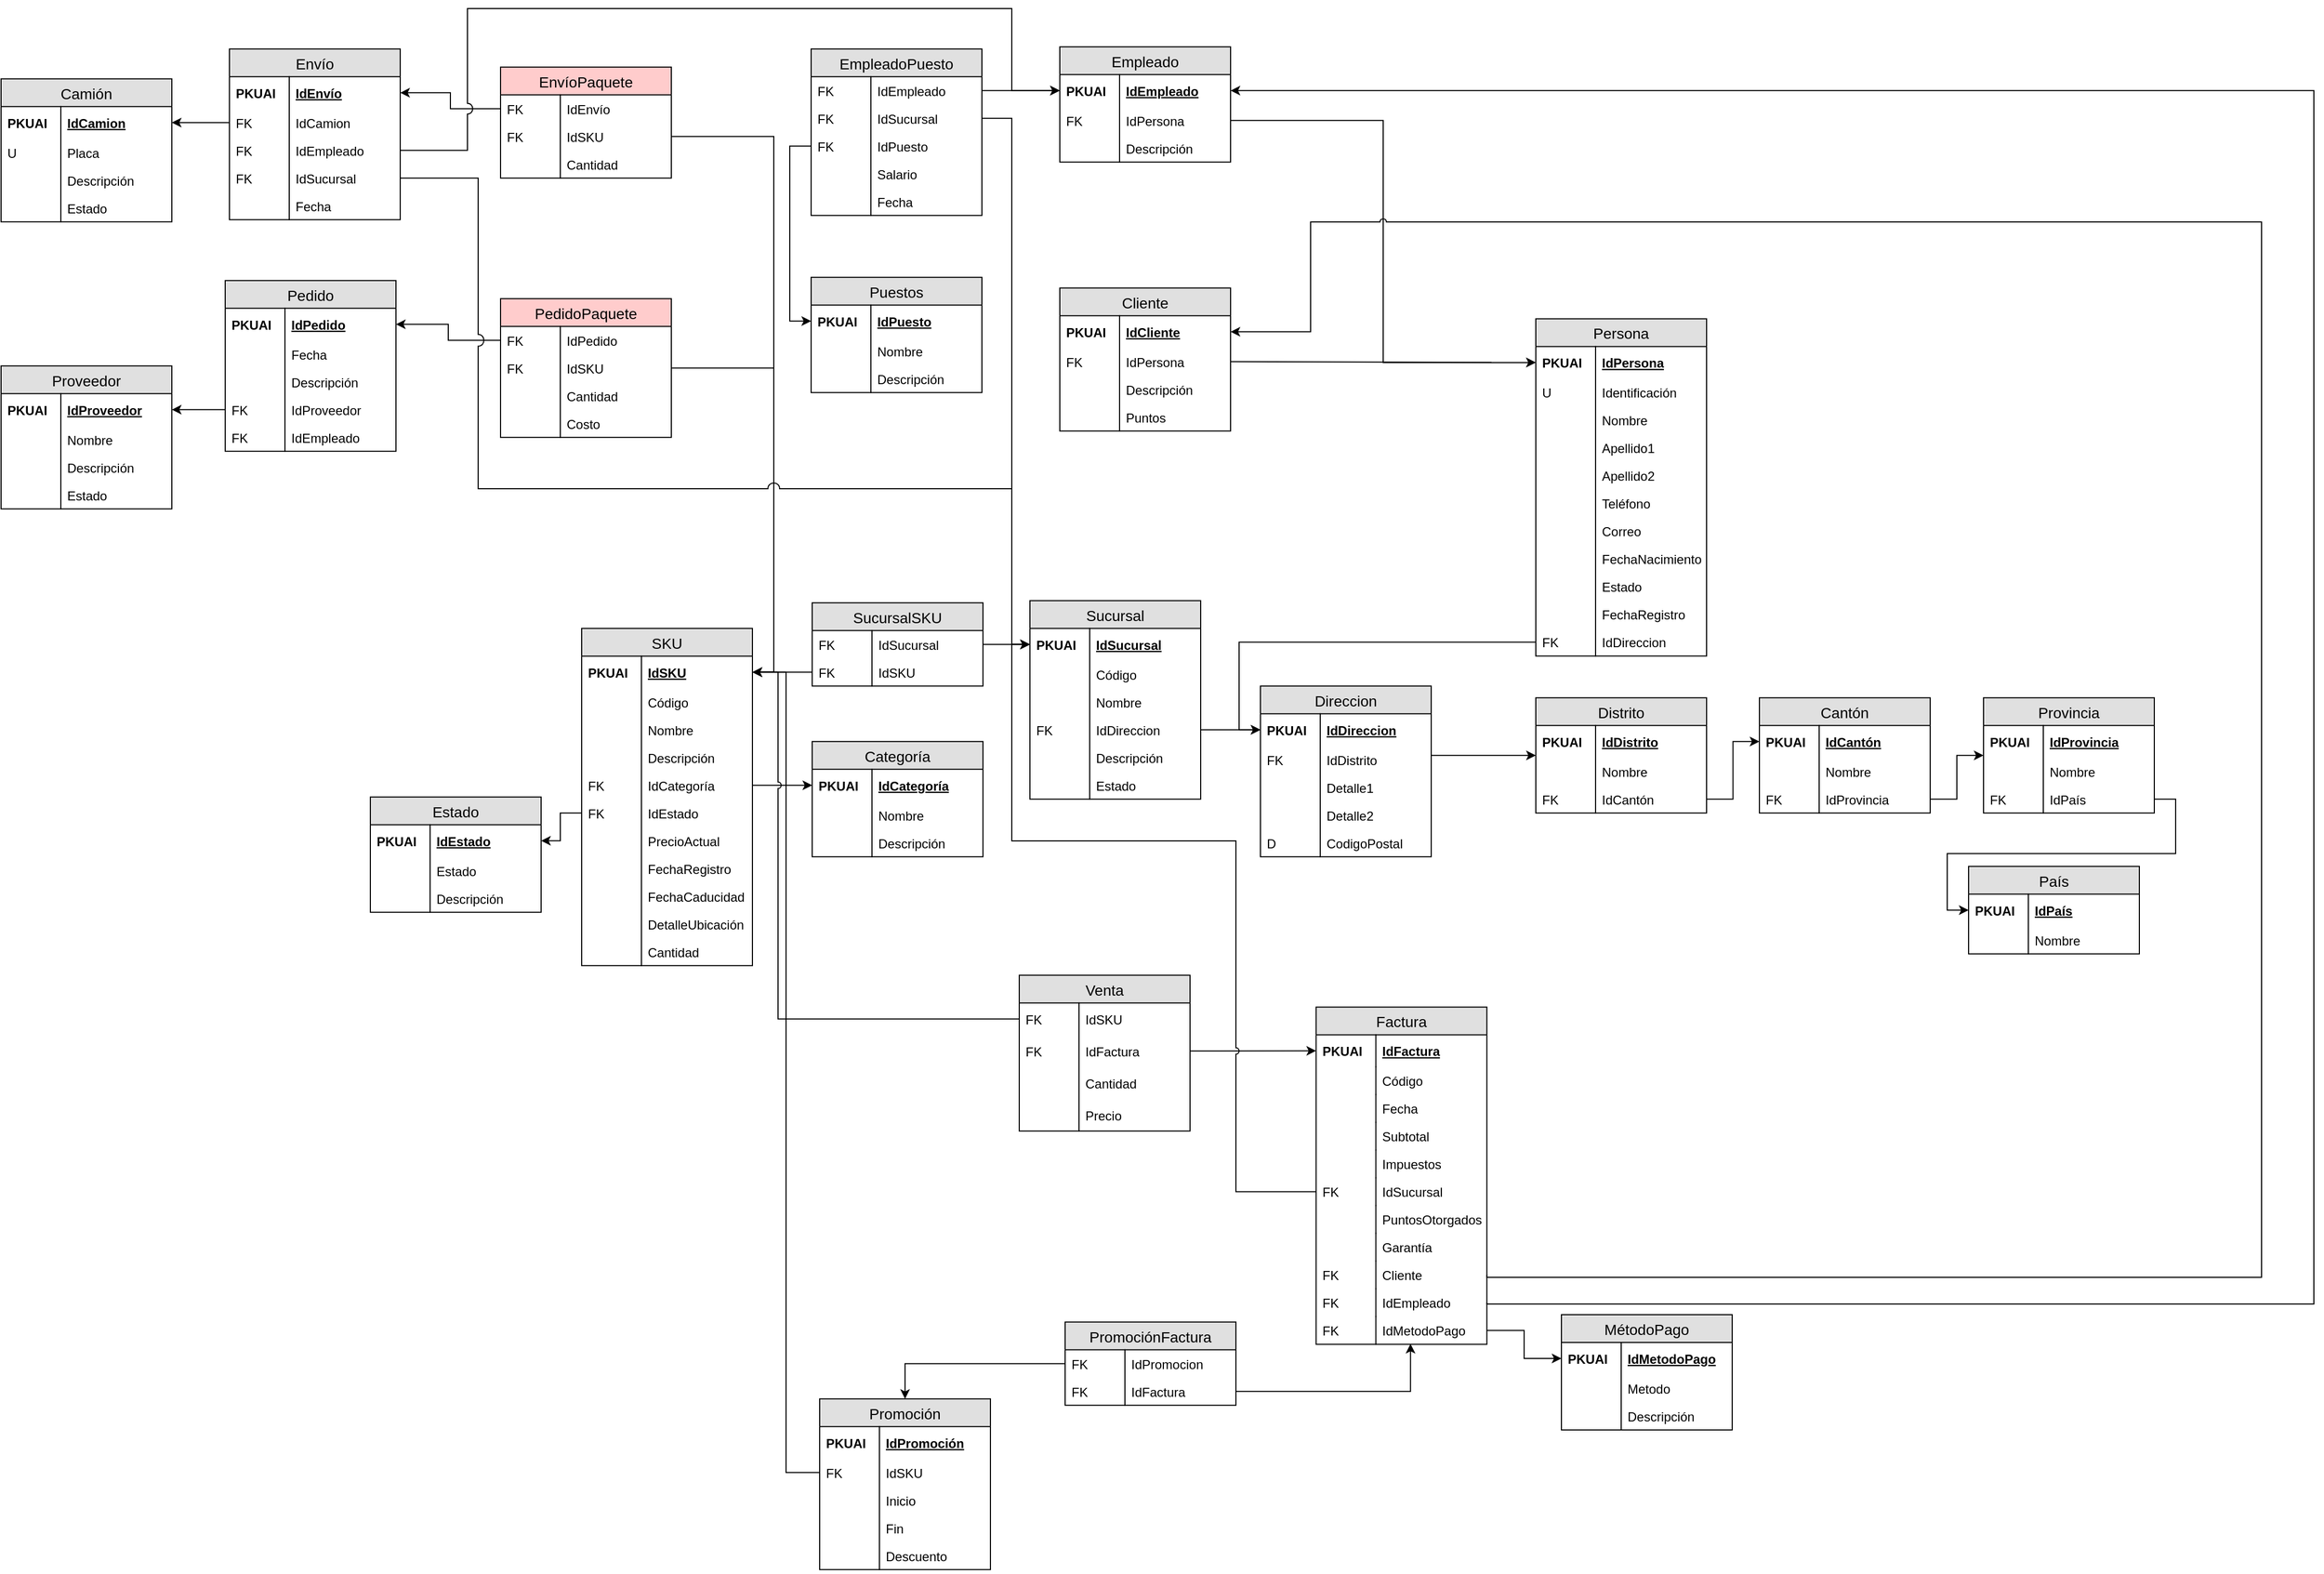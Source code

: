 <mxfile pages="2" version="11.1.4" type="device"><diagram id="WHNXS4SN7JvmWPodKSgG" name="Bodega"><mxGraphModel dx="777" dy="1723" grid="1" gridSize="10" guides="1" tooltips="1" connect="1" arrows="1" fold="1" page="1" pageScale="1" pageWidth="2336" pageHeight="1654" math="0" shadow="0"><root><mxCell id="qikNplA8Amwcc46-0Mop-0"/><mxCell id="qikNplA8Amwcc46-0Mop-1" parent="qikNplA8Amwcc46-0Mop-0"/><mxCell id="vBfO2pepGqd7MTVZC_xG-0" value="Envío" style="swimlane;fontStyle=0;childLayout=stackLayout;horizontal=1;startSize=26;fillColor=#e0e0e0;horizontalStack=0;resizeParent=1;resizeParentMax=0;resizeLast=0;collapsible=1;marginBottom=0;swimlaneFillColor=#ffffff;align=center;fontSize=14;" parent="qikNplA8Amwcc46-0Mop-1" vertex="1"><mxGeometry x="287" y="157.9" width="160" height="160" as="geometry"/></mxCell><mxCell id="vBfO2pepGqd7MTVZC_xG-1" value="IdEnvío" style="shape=partialRectangle;top=0;left=0;right=0;bottom=0;align=left;verticalAlign=middle;fillColor=none;spacingLeft=60;spacingRight=4;overflow=hidden;rotatable=0;points=[[0,0.5],[1,0.5]];portConstraint=eastwest;dropTarget=0;fontStyle=5;fontSize=12;" parent="vBfO2pepGqd7MTVZC_xG-0" vertex="1"><mxGeometry y="26" width="160" height="30" as="geometry"/></mxCell><mxCell id="vBfO2pepGqd7MTVZC_xG-2" value="PKUAI" style="shape=partialRectangle;fontStyle=1;top=0;left=0;bottom=0;fillColor=none;align=left;verticalAlign=middle;spacingLeft=4;spacingRight=4;overflow=hidden;rotatable=0;points=[];portConstraint=eastwest;part=1;fontSize=12;" parent="vBfO2pepGqd7MTVZC_xG-1" vertex="1" connectable="0"><mxGeometry width="56" height="30" as="geometry"/></mxCell><mxCell id="vBfO2pepGqd7MTVZC_xG-3" value="IdCamion" style="shape=partialRectangle;top=0;left=0;right=0;bottom=0;align=left;verticalAlign=top;fillColor=none;spacingLeft=60;spacingRight=4;overflow=hidden;rotatable=0;points=[[0,0.5],[1,0.5]];portConstraint=eastwest;dropTarget=0;fontSize=12;" parent="vBfO2pepGqd7MTVZC_xG-0" vertex="1"><mxGeometry y="56" width="160" height="26" as="geometry"/></mxCell><mxCell id="vBfO2pepGqd7MTVZC_xG-4" value="FK" style="shape=partialRectangle;top=0;left=0;bottom=0;fillColor=none;align=left;verticalAlign=top;spacingLeft=4;spacingRight=4;overflow=hidden;rotatable=0;points=[];portConstraint=eastwest;part=1;fontSize=12;" parent="vBfO2pepGqd7MTVZC_xG-3" vertex="1" connectable="0"><mxGeometry width="56" height="26" as="geometry"/></mxCell><mxCell id="vBfO2pepGqd7MTVZC_xG-5" value="IdEmpleado" style="shape=partialRectangle;top=0;left=0;right=0;bottom=0;align=left;verticalAlign=top;fillColor=none;spacingLeft=60;spacingRight=4;overflow=hidden;rotatable=0;points=[[0,0.5],[1,0.5]];portConstraint=eastwest;dropTarget=0;fontSize=12;" parent="vBfO2pepGqd7MTVZC_xG-0" vertex="1"><mxGeometry y="82" width="160" height="26" as="geometry"/></mxCell><mxCell id="vBfO2pepGqd7MTVZC_xG-6" value="FK" style="shape=partialRectangle;top=0;left=0;bottom=0;fillColor=none;align=left;verticalAlign=top;spacingLeft=4;spacingRight=4;overflow=hidden;rotatable=0;points=[];portConstraint=eastwest;part=1;fontSize=12;" parent="vBfO2pepGqd7MTVZC_xG-5" vertex="1" connectable="0"><mxGeometry width="56" height="26" as="geometry"/></mxCell><mxCell id="vBfO2pepGqd7MTVZC_xG-7" value="IdSucursal" style="shape=partialRectangle;top=0;left=0;right=0;bottom=0;align=left;verticalAlign=top;fillColor=none;spacingLeft=60;spacingRight=4;overflow=hidden;rotatable=0;points=[[0,0.5],[1,0.5]];portConstraint=eastwest;dropTarget=0;fontSize=12;" parent="vBfO2pepGqd7MTVZC_xG-0" vertex="1"><mxGeometry y="108" width="160" height="26" as="geometry"/></mxCell><mxCell id="vBfO2pepGqd7MTVZC_xG-8" value="FK" style="shape=partialRectangle;top=0;left=0;bottom=0;fillColor=none;align=left;verticalAlign=top;spacingLeft=4;spacingRight=4;overflow=hidden;rotatable=0;points=[];portConstraint=eastwest;part=1;fontSize=12;" parent="vBfO2pepGqd7MTVZC_xG-7" vertex="1" connectable="0"><mxGeometry width="56" height="26" as="geometry"/></mxCell><mxCell id="6nBQBSkFk2Sr3SgalsqJ-0" value="Fecha" style="shape=partialRectangle;top=0;left=0;right=0;bottom=0;align=left;verticalAlign=top;fillColor=none;spacingLeft=60;spacingRight=4;overflow=hidden;rotatable=0;points=[[0,0.5],[1,0.5]];portConstraint=eastwest;dropTarget=0;fontSize=12;" parent="vBfO2pepGqd7MTVZC_xG-0" vertex="1"><mxGeometry y="134" width="160" height="26" as="geometry"/></mxCell><mxCell id="6nBQBSkFk2Sr3SgalsqJ-1" value="" style="shape=partialRectangle;top=0;left=0;bottom=0;fillColor=none;align=left;verticalAlign=top;spacingLeft=4;spacingRight=4;overflow=hidden;rotatable=0;points=[];portConstraint=eastwest;part=1;fontSize=12;" parent="6nBQBSkFk2Sr3SgalsqJ-0" vertex="1" connectable="0"><mxGeometry width="56" height="26" as="geometry"/></mxCell><mxCell id="vBfO2pepGqd7MTVZC_xG-9" value="Pedido" style="swimlane;fontStyle=0;childLayout=stackLayout;horizontal=1;startSize=26;fillColor=#e0e0e0;horizontalStack=0;resizeParent=1;resizeParentMax=0;resizeLast=0;collapsible=1;marginBottom=0;swimlaneFillColor=#ffffff;align=center;fontSize=14;" parent="qikNplA8Amwcc46-0Mop-1" vertex="1"><mxGeometry x="283" y="374.9" width="160" height="160" as="geometry"/></mxCell><mxCell id="vBfO2pepGqd7MTVZC_xG-10" value="IdPedido" style="shape=partialRectangle;top=0;left=0;right=0;bottom=0;align=left;verticalAlign=middle;fillColor=none;spacingLeft=60;spacingRight=4;overflow=hidden;rotatable=0;points=[[0,0.5],[1,0.5]];portConstraint=eastwest;dropTarget=0;fontStyle=5;fontSize=12;" parent="vBfO2pepGqd7MTVZC_xG-9" vertex="1"><mxGeometry y="26" width="160" height="30" as="geometry"/></mxCell><mxCell id="vBfO2pepGqd7MTVZC_xG-11" value="PKUAI" style="shape=partialRectangle;fontStyle=1;top=0;left=0;bottom=0;fillColor=none;align=left;verticalAlign=middle;spacingLeft=4;spacingRight=4;overflow=hidden;rotatable=0;points=[];portConstraint=eastwest;part=1;fontSize=12;" parent="vBfO2pepGqd7MTVZC_xG-10" vertex="1" connectable="0"><mxGeometry width="56" height="30" as="geometry"/></mxCell><mxCell id="vBfO2pepGqd7MTVZC_xG-12" value="Fecha" style="shape=partialRectangle;top=0;left=0;right=0;bottom=0;align=left;verticalAlign=top;fillColor=none;spacingLeft=60;spacingRight=4;overflow=hidden;rotatable=0;points=[[0,0.5],[1,0.5]];portConstraint=eastwest;dropTarget=0;fontSize=12;" parent="vBfO2pepGqd7MTVZC_xG-9" vertex="1"><mxGeometry y="56" width="160" height="26" as="geometry"/></mxCell><mxCell id="vBfO2pepGqd7MTVZC_xG-13" value="" style="shape=partialRectangle;top=0;left=0;bottom=0;fillColor=none;align=left;verticalAlign=top;spacingLeft=4;spacingRight=4;overflow=hidden;rotatable=0;points=[];portConstraint=eastwest;part=1;fontSize=12;" parent="vBfO2pepGqd7MTVZC_xG-12" vertex="1" connectable="0"><mxGeometry width="56" height="26" as="geometry"/></mxCell><mxCell id="vBfO2pepGqd7MTVZC_xG-14" value="Descripción" style="shape=partialRectangle;top=0;left=0;right=0;bottom=0;align=left;verticalAlign=top;fillColor=none;spacingLeft=60;spacingRight=4;overflow=hidden;rotatable=0;points=[[0,0.5],[1,0.5]];portConstraint=eastwest;dropTarget=0;fontSize=12;" parent="vBfO2pepGqd7MTVZC_xG-9" vertex="1"><mxGeometry y="82" width="160" height="26" as="geometry"/></mxCell><mxCell id="vBfO2pepGqd7MTVZC_xG-15" value="" style="shape=partialRectangle;top=0;left=0;bottom=0;fillColor=none;align=left;verticalAlign=top;spacingLeft=4;spacingRight=4;overflow=hidden;rotatable=0;points=[];portConstraint=eastwest;part=1;fontSize=12;" parent="vBfO2pepGqd7MTVZC_xG-14" vertex="1" connectable="0"><mxGeometry width="56" height="26" as="geometry"/></mxCell><mxCell id="vBfO2pepGqd7MTVZC_xG-16" value="IdProveedor" style="shape=partialRectangle;top=0;left=0;right=0;bottom=0;align=left;verticalAlign=top;fillColor=none;spacingLeft=60;spacingRight=4;overflow=hidden;rotatable=0;points=[[0,0.5],[1,0.5]];portConstraint=eastwest;dropTarget=0;fontSize=12;" parent="vBfO2pepGqd7MTVZC_xG-9" vertex="1"><mxGeometry y="108" width="160" height="26" as="geometry"/></mxCell><mxCell id="vBfO2pepGqd7MTVZC_xG-17" value="FK" style="shape=partialRectangle;top=0;left=0;bottom=0;fillColor=none;align=left;verticalAlign=top;spacingLeft=4;spacingRight=4;overflow=hidden;rotatable=0;points=[];portConstraint=eastwest;part=1;fontSize=12;" parent="vBfO2pepGqd7MTVZC_xG-16" vertex="1" connectable="0"><mxGeometry width="56" height="26" as="geometry"/></mxCell><mxCell id="lDAhs6W0b5Hb6-2b0GRi-85" value="IdEmpleado" style="shape=partialRectangle;top=0;left=0;right=0;bottom=0;align=left;verticalAlign=top;fillColor=none;spacingLeft=60;spacingRight=4;overflow=hidden;rotatable=0;points=[[0,0.5],[1,0.5]];portConstraint=eastwest;dropTarget=0;fontSize=12;" parent="vBfO2pepGqd7MTVZC_xG-9" vertex="1"><mxGeometry y="134" width="160" height="26" as="geometry"/></mxCell><mxCell id="lDAhs6W0b5Hb6-2b0GRi-86" value="FK" style="shape=partialRectangle;top=0;left=0;bottom=0;fillColor=none;align=left;verticalAlign=top;spacingLeft=4;spacingRight=4;overflow=hidden;rotatable=0;points=[];portConstraint=eastwest;part=1;fontSize=12;" parent="lDAhs6W0b5Hb6-2b0GRi-85" vertex="1" connectable="0"><mxGeometry width="56" height="26" as="geometry"/></mxCell><mxCell id="vBfO2pepGqd7MTVZC_xG-18" value="Camión" style="swimlane;fontStyle=0;childLayout=stackLayout;horizontal=1;startSize=26;fillColor=#e0e0e0;horizontalStack=0;resizeParent=1;resizeParentMax=0;resizeLast=0;collapsible=1;marginBottom=0;swimlaneFillColor=#ffffff;align=center;fontSize=14;" parent="qikNplA8Amwcc46-0Mop-1" vertex="1"><mxGeometry x="73" y="185.829" width="160" height="134" as="geometry"/></mxCell><mxCell id="vBfO2pepGqd7MTVZC_xG-19" value="IdCamion" style="shape=partialRectangle;top=0;left=0;right=0;bottom=0;align=left;verticalAlign=middle;fillColor=none;spacingLeft=60;spacingRight=4;overflow=hidden;rotatable=0;points=[[0,0.5],[1,0.5]];portConstraint=eastwest;dropTarget=0;fontStyle=5;fontSize=12;" parent="vBfO2pepGqd7MTVZC_xG-18" vertex="1"><mxGeometry y="26" width="160" height="30" as="geometry"/></mxCell><mxCell id="vBfO2pepGqd7MTVZC_xG-20" value="PKUAI" style="shape=partialRectangle;fontStyle=1;top=0;left=0;bottom=0;fillColor=none;align=left;verticalAlign=middle;spacingLeft=4;spacingRight=4;overflow=hidden;rotatable=0;points=[];portConstraint=eastwest;part=1;fontSize=12;" parent="vBfO2pepGqd7MTVZC_xG-19" vertex="1" connectable="0"><mxGeometry width="56" height="30" as="geometry"/></mxCell><mxCell id="vBfO2pepGqd7MTVZC_xG-21" value="Placa" style="shape=partialRectangle;top=0;left=0;right=0;bottom=0;align=left;verticalAlign=top;fillColor=none;spacingLeft=60;spacingRight=4;overflow=hidden;rotatable=0;points=[[0,0.5],[1,0.5]];portConstraint=eastwest;dropTarget=0;fontSize=12;" parent="vBfO2pepGqd7MTVZC_xG-18" vertex="1"><mxGeometry y="56" width="160" height="26" as="geometry"/></mxCell><mxCell id="vBfO2pepGqd7MTVZC_xG-22" value="U" style="shape=partialRectangle;top=0;left=0;bottom=0;fillColor=none;align=left;verticalAlign=top;spacingLeft=4;spacingRight=4;overflow=hidden;rotatable=0;points=[];portConstraint=eastwest;part=1;fontSize=12;" parent="vBfO2pepGqd7MTVZC_xG-21" vertex="1" connectable="0"><mxGeometry width="56" height="26" as="geometry"/></mxCell><mxCell id="vBfO2pepGqd7MTVZC_xG-23" value="Descripción" style="shape=partialRectangle;top=0;left=0;right=0;bottom=0;align=left;verticalAlign=top;fillColor=none;spacingLeft=60;spacingRight=4;overflow=hidden;rotatable=0;points=[[0,0.5],[1,0.5]];portConstraint=eastwest;dropTarget=0;fontSize=12;" parent="vBfO2pepGqd7MTVZC_xG-18" vertex="1"><mxGeometry y="82" width="160" height="26" as="geometry"/></mxCell><mxCell id="vBfO2pepGqd7MTVZC_xG-24" value="" style="shape=partialRectangle;top=0;left=0;bottom=0;fillColor=none;align=left;verticalAlign=top;spacingLeft=4;spacingRight=4;overflow=hidden;rotatable=0;points=[];portConstraint=eastwest;part=1;fontSize=12;" parent="vBfO2pepGqd7MTVZC_xG-23" vertex="1" connectable="0"><mxGeometry width="56" height="26" as="geometry"/></mxCell><mxCell id="vBfO2pepGqd7MTVZC_xG-25" value="Estado" style="shape=partialRectangle;top=0;left=0;right=0;bottom=0;align=left;verticalAlign=top;fillColor=none;spacingLeft=60;spacingRight=4;overflow=hidden;rotatable=0;points=[[0,0.5],[1,0.5]];portConstraint=eastwest;dropTarget=0;fontSize=12;" parent="vBfO2pepGqd7MTVZC_xG-18" vertex="1"><mxGeometry y="108" width="160" height="26" as="geometry"/></mxCell><mxCell id="vBfO2pepGqd7MTVZC_xG-26" value="" style="shape=partialRectangle;top=0;left=0;bottom=0;fillColor=none;align=left;verticalAlign=top;spacingLeft=4;spacingRight=4;overflow=hidden;rotatable=0;points=[];portConstraint=eastwest;part=1;fontSize=12;" parent="vBfO2pepGqd7MTVZC_xG-25" vertex="1" connectable="0"><mxGeometry width="56" height="26" as="geometry"/></mxCell><mxCell id="vBfO2pepGqd7MTVZC_xG-39" value="Empleado" style="swimlane;fontStyle=0;childLayout=stackLayout;horizontal=1;startSize=26;fillColor=#e0e0e0;horizontalStack=0;resizeParent=1;resizeParentMax=0;resizeLast=0;collapsible=1;marginBottom=0;swimlaneFillColor=#ffffff;align=center;fontSize=14;" parent="qikNplA8Amwcc46-0Mop-1" vertex="1"><mxGeometry x="1065" y="155.9" width="160" height="108" as="geometry"/></mxCell><mxCell id="vBfO2pepGqd7MTVZC_xG-40" value="IdEmpleado" style="shape=partialRectangle;top=0;left=0;right=0;bottom=0;align=left;verticalAlign=middle;fillColor=none;spacingLeft=60;spacingRight=4;overflow=hidden;rotatable=0;points=[[0,0.5],[1,0.5]];portConstraint=eastwest;dropTarget=0;fontStyle=5;fontSize=12;" parent="vBfO2pepGqd7MTVZC_xG-39" vertex="1"><mxGeometry y="26" width="160" height="30" as="geometry"/></mxCell><mxCell id="vBfO2pepGqd7MTVZC_xG-41" value="PKUAI" style="shape=partialRectangle;fontStyle=1;top=0;left=0;bottom=0;fillColor=none;align=left;verticalAlign=middle;spacingLeft=4;spacingRight=4;overflow=hidden;rotatable=0;points=[];portConstraint=eastwest;part=1;fontSize=12;" parent="vBfO2pepGqd7MTVZC_xG-40" vertex="1" connectable="0"><mxGeometry width="56" height="30" as="geometry"/></mxCell><mxCell id="vBfO2pepGqd7MTVZC_xG-42" value="IdPersona" style="shape=partialRectangle;top=0;left=0;right=0;bottom=0;align=left;verticalAlign=top;fillColor=none;spacingLeft=60;spacingRight=4;overflow=hidden;rotatable=0;points=[[0,0.5],[1,0.5]];portConstraint=eastwest;dropTarget=0;fontSize=12;" parent="vBfO2pepGqd7MTVZC_xG-39" vertex="1"><mxGeometry y="56" width="160" height="26" as="geometry"/></mxCell><mxCell id="vBfO2pepGqd7MTVZC_xG-43" value="FK" style="shape=partialRectangle;top=0;left=0;bottom=0;fillColor=none;align=left;verticalAlign=top;spacingLeft=4;spacingRight=4;overflow=hidden;rotatable=0;points=[];portConstraint=eastwest;part=1;fontSize=12;" parent="vBfO2pepGqd7MTVZC_xG-42" vertex="1" connectable="0"><mxGeometry width="56" height="26" as="geometry"/></mxCell><mxCell id="vBfO2pepGqd7MTVZC_xG-44" value="Descripción" style="shape=partialRectangle;top=0;left=0;right=0;bottom=0;align=left;verticalAlign=top;fillColor=none;spacingLeft=60;spacingRight=4;overflow=hidden;rotatable=0;points=[[0,0.5],[1,0.5]];portConstraint=eastwest;dropTarget=0;fontSize=12;" parent="vBfO2pepGqd7MTVZC_xG-39" vertex="1"><mxGeometry y="82" width="160" height="26" as="geometry"/></mxCell><mxCell id="vBfO2pepGqd7MTVZC_xG-45" value="" style="shape=partialRectangle;top=0;left=0;bottom=0;fillColor=none;align=left;verticalAlign=top;spacingLeft=4;spacingRight=4;overflow=hidden;rotatable=0;points=[];portConstraint=eastwest;part=1;fontSize=12;" parent="vBfO2pepGqd7MTVZC_xG-44" vertex="1" connectable="0"><mxGeometry width="56" height="26" as="geometry"/></mxCell><mxCell id="vBfO2pepGqd7MTVZC_xG-50" value="Cliente" style="swimlane;fontStyle=0;childLayout=stackLayout;horizontal=1;startSize=26;fillColor=#e0e0e0;horizontalStack=0;resizeParent=1;resizeParentMax=0;resizeLast=0;collapsible=1;marginBottom=0;swimlaneFillColor=#ffffff;align=center;fontSize=14;" parent="qikNplA8Amwcc46-0Mop-1" vertex="1"><mxGeometry x="1065" y="381.9" width="160" height="134" as="geometry"/></mxCell><mxCell id="vBfO2pepGqd7MTVZC_xG-51" value="IdCliente" style="shape=partialRectangle;top=0;left=0;right=0;bottom=0;align=left;verticalAlign=middle;fillColor=none;spacingLeft=60;spacingRight=4;overflow=hidden;rotatable=0;points=[[0,0.5],[1,0.5]];portConstraint=eastwest;dropTarget=0;fontStyle=5;fontSize=12;" parent="vBfO2pepGqd7MTVZC_xG-50" vertex="1"><mxGeometry y="26" width="160" height="30" as="geometry"/></mxCell><mxCell id="vBfO2pepGqd7MTVZC_xG-52" value="PKUAI" style="shape=partialRectangle;fontStyle=1;top=0;left=0;bottom=0;fillColor=none;align=left;verticalAlign=middle;spacingLeft=4;spacingRight=4;overflow=hidden;rotatable=0;points=[];portConstraint=eastwest;part=1;fontSize=12;" parent="vBfO2pepGqd7MTVZC_xG-51" vertex="1" connectable="0"><mxGeometry width="56" height="30" as="geometry"/></mxCell><mxCell id="vBfO2pepGqd7MTVZC_xG-53" value="IdPersona" style="shape=partialRectangle;top=0;left=0;right=0;bottom=0;align=left;verticalAlign=top;fillColor=none;spacingLeft=60;spacingRight=4;overflow=hidden;rotatable=0;points=[[0,0.5],[1,0.5]];portConstraint=eastwest;dropTarget=0;fontSize=12;" parent="vBfO2pepGqd7MTVZC_xG-50" vertex="1"><mxGeometry y="56" width="160" height="26" as="geometry"/></mxCell><mxCell id="vBfO2pepGqd7MTVZC_xG-54" value="FK" style="shape=partialRectangle;top=0;left=0;bottom=0;fillColor=none;align=left;verticalAlign=top;spacingLeft=4;spacingRight=4;overflow=hidden;rotatable=0;points=[];portConstraint=eastwest;part=1;fontSize=12;" parent="vBfO2pepGqd7MTVZC_xG-53" vertex="1" connectable="0"><mxGeometry width="56" height="26" as="geometry"/></mxCell><mxCell id="vBfO2pepGqd7MTVZC_xG-55" value="Descripción" style="shape=partialRectangle;top=0;left=0;right=0;bottom=0;align=left;verticalAlign=top;fillColor=none;spacingLeft=60;spacingRight=4;overflow=hidden;rotatable=0;points=[[0,0.5],[1,0.5]];portConstraint=eastwest;dropTarget=0;fontSize=12;" parent="vBfO2pepGqd7MTVZC_xG-50" vertex="1"><mxGeometry y="82" width="160" height="26" as="geometry"/></mxCell><mxCell id="vBfO2pepGqd7MTVZC_xG-56" value="" style="shape=partialRectangle;top=0;left=0;bottom=0;fillColor=none;align=left;verticalAlign=top;spacingLeft=4;spacingRight=4;overflow=hidden;rotatable=0;points=[];portConstraint=eastwest;part=1;fontSize=12;" parent="vBfO2pepGqd7MTVZC_xG-55" vertex="1" connectable="0"><mxGeometry width="56" height="26" as="geometry"/></mxCell><mxCell id="vBfO2pepGqd7MTVZC_xG-57" value="Puntos" style="shape=partialRectangle;top=0;left=0;right=0;bottom=0;align=left;verticalAlign=top;fillColor=none;spacingLeft=60;spacingRight=4;overflow=hidden;rotatable=0;points=[[0,0.5],[1,0.5]];portConstraint=eastwest;dropTarget=0;fontSize=12;" parent="vBfO2pepGqd7MTVZC_xG-50" vertex="1"><mxGeometry y="108" width="160" height="26" as="geometry"/></mxCell><mxCell id="vBfO2pepGqd7MTVZC_xG-58" value="" style="shape=partialRectangle;top=0;left=0;bottom=0;fillColor=none;align=left;verticalAlign=top;spacingLeft=4;spacingRight=4;overflow=hidden;rotatable=0;points=[];portConstraint=eastwest;part=1;fontSize=12;" parent="vBfO2pepGqd7MTVZC_xG-57" vertex="1" connectable="0"><mxGeometry width="56" height="26" as="geometry"/></mxCell><mxCell id="vBfO2pepGqd7MTVZC_xG-66" value="Puestos" style="swimlane;fontStyle=0;childLayout=stackLayout;horizontal=1;startSize=26;fillColor=#e0e0e0;horizontalStack=0;resizeParent=1;resizeParentMax=0;resizeLast=0;collapsible=1;marginBottom=0;swimlaneFillColor=#ffffff;align=center;fontSize=14;" parent="qikNplA8Amwcc46-0Mop-1" vertex="1"><mxGeometry x="832" y="371.9" width="160" height="108" as="geometry"/></mxCell><mxCell id="vBfO2pepGqd7MTVZC_xG-67" value="IdPuesto" style="shape=partialRectangle;top=0;left=0;right=0;bottom=0;align=left;verticalAlign=middle;fillColor=none;spacingLeft=60;spacingRight=4;overflow=hidden;rotatable=0;points=[[0,0.5],[1,0.5]];portConstraint=eastwest;dropTarget=0;fontStyle=5;fontSize=12;" parent="vBfO2pepGqd7MTVZC_xG-66" vertex="1"><mxGeometry y="26" width="160" height="30" as="geometry"/></mxCell><mxCell id="vBfO2pepGqd7MTVZC_xG-68" value="PKUAI" style="shape=partialRectangle;fontStyle=1;top=0;left=0;bottom=0;fillColor=none;align=left;verticalAlign=middle;spacingLeft=4;spacingRight=4;overflow=hidden;rotatable=0;points=[];portConstraint=eastwest;part=1;fontSize=12;" parent="vBfO2pepGqd7MTVZC_xG-67" vertex="1" connectable="0"><mxGeometry width="56" height="30" as="geometry"/></mxCell><mxCell id="vBfO2pepGqd7MTVZC_xG-69" value="Nombre" style="shape=partialRectangle;top=0;left=0;right=0;bottom=0;align=left;verticalAlign=top;fillColor=none;spacingLeft=60;spacingRight=4;overflow=hidden;rotatable=0;points=[[0,0.5],[1,0.5]];portConstraint=eastwest;dropTarget=0;fontSize=12;" parent="vBfO2pepGqd7MTVZC_xG-66" vertex="1"><mxGeometry y="56" width="160" height="26" as="geometry"/></mxCell><mxCell id="vBfO2pepGqd7MTVZC_xG-70" value="" style="shape=partialRectangle;top=0;left=0;bottom=0;fillColor=none;align=left;verticalAlign=top;spacingLeft=4;spacingRight=4;overflow=hidden;rotatable=0;points=[];portConstraint=eastwest;part=1;fontSize=12;" parent="vBfO2pepGqd7MTVZC_xG-69" vertex="1" connectable="0"><mxGeometry width="56" height="26" as="geometry"/></mxCell><mxCell id="vBfO2pepGqd7MTVZC_xG-71" value="Descripción" style="shape=partialRectangle;top=0;left=0;right=0;bottom=0;align=left;verticalAlign=top;fillColor=none;spacingLeft=60;spacingRight=4;overflow=hidden;rotatable=0;points=[[0,0.5],[1,0.5]];portConstraint=eastwest;dropTarget=0;fontSize=12;" parent="vBfO2pepGqd7MTVZC_xG-66" vertex="1"><mxGeometry y="82" width="160" height="26" as="geometry"/></mxCell><mxCell id="vBfO2pepGqd7MTVZC_xG-72" value="" style="shape=partialRectangle;top=0;left=0;bottom=0;fillColor=none;align=left;verticalAlign=top;spacingLeft=4;spacingRight=4;overflow=hidden;rotatable=0;points=[];portConstraint=eastwest;part=1;fontSize=12;" parent="vBfO2pepGqd7MTVZC_xG-71" vertex="1" connectable="0"><mxGeometry width="56" height="26" as="geometry"/></mxCell><mxCell id="vBfO2pepGqd7MTVZC_xG-84" value="Persona" style="swimlane;fontStyle=0;childLayout=stackLayout;horizontal=1;startSize=26;fillColor=#e0e0e0;horizontalStack=0;resizeParent=1;resizeParentMax=0;resizeLast=0;collapsible=1;marginBottom=0;swimlaneFillColor=#ffffff;align=center;fontSize=14;" parent="qikNplA8Amwcc46-0Mop-1" vertex="1"><mxGeometry x="1511" y="410.7" width="160" height="316" as="geometry"/></mxCell><mxCell id="vBfO2pepGqd7MTVZC_xG-85" value="IdPersona" style="shape=partialRectangle;top=0;left=0;right=0;bottom=0;align=left;verticalAlign=middle;fillColor=none;spacingLeft=60;spacingRight=4;overflow=hidden;rotatable=0;points=[[0,0.5],[1,0.5]];portConstraint=eastwest;dropTarget=0;fontStyle=5;fontSize=12;" parent="vBfO2pepGqd7MTVZC_xG-84" vertex="1"><mxGeometry y="26" width="160" height="30" as="geometry"/></mxCell><mxCell id="vBfO2pepGqd7MTVZC_xG-86" value="PKUAI" style="shape=partialRectangle;fontStyle=1;top=0;left=0;bottom=0;fillColor=none;align=left;verticalAlign=middle;spacingLeft=4;spacingRight=4;overflow=hidden;rotatable=0;points=[];portConstraint=eastwest;part=1;fontSize=12;" parent="vBfO2pepGqd7MTVZC_xG-85" vertex="1" connectable="0"><mxGeometry width="56" height="30" as="geometry"/></mxCell><mxCell id="vBfO2pepGqd7MTVZC_xG-87" value="Identificación" style="shape=partialRectangle;top=0;left=0;right=0;bottom=0;align=left;verticalAlign=top;fillColor=none;spacingLeft=60;spacingRight=4;overflow=hidden;rotatable=0;points=[[0,0.5],[1,0.5]];portConstraint=eastwest;dropTarget=0;fontSize=12;" parent="vBfO2pepGqd7MTVZC_xG-84" vertex="1"><mxGeometry y="56" width="160" height="26" as="geometry"/></mxCell><mxCell id="vBfO2pepGqd7MTVZC_xG-88" value="U" style="shape=partialRectangle;top=0;left=0;bottom=0;fillColor=none;align=left;verticalAlign=top;spacingLeft=4;spacingRight=4;overflow=hidden;rotatable=0;points=[];portConstraint=eastwest;part=1;fontSize=12;" parent="vBfO2pepGqd7MTVZC_xG-87" vertex="1" connectable="0"><mxGeometry width="56" height="26" as="geometry"/></mxCell><mxCell id="vBfO2pepGqd7MTVZC_xG-89" value="Nombre" style="shape=partialRectangle;top=0;left=0;right=0;bottom=0;align=left;verticalAlign=top;fillColor=none;spacingLeft=60;spacingRight=4;overflow=hidden;rotatable=0;points=[[0,0.5],[1,0.5]];portConstraint=eastwest;dropTarget=0;fontSize=12;" parent="vBfO2pepGqd7MTVZC_xG-84" vertex="1"><mxGeometry y="82" width="160" height="26" as="geometry"/></mxCell><mxCell id="vBfO2pepGqd7MTVZC_xG-90" value="" style="shape=partialRectangle;top=0;left=0;bottom=0;fillColor=none;align=left;verticalAlign=top;spacingLeft=4;spacingRight=4;overflow=hidden;rotatable=0;points=[];portConstraint=eastwest;part=1;fontSize=12;" parent="vBfO2pepGqd7MTVZC_xG-89" vertex="1" connectable="0"><mxGeometry width="56" height="26" as="geometry"/></mxCell><mxCell id="vBfO2pepGqd7MTVZC_xG-91" value="Apellido1" style="shape=partialRectangle;top=0;left=0;right=0;bottom=0;align=left;verticalAlign=top;fillColor=none;spacingLeft=60;spacingRight=4;overflow=hidden;rotatable=0;points=[[0,0.5],[1,0.5]];portConstraint=eastwest;dropTarget=0;fontSize=12;" parent="vBfO2pepGqd7MTVZC_xG-84" vertex="1"><mxGeometry y="108" width="160" height="26" as="geometry"/></mxCell><mxCell id="vBfO2pepGqd7MTVZC_xG-92" value="" style="shape=partialRectangle;top=0;left=0;bottom=0;fillColor=none;align=left;verticalAlign=top;spacingLeft=4;spacingRight=4;overflow=hidden;rotatable=0;points=[];portConstraint=eastwest;part=1;fontSize=12;" parent="vBfO2pepGqd7MTVZC_xG-91" vertex="1" connectable="0"><mxGeometry width="56" height="26" as="geometry"/></mxCell><mxCell id="vBfO2pepGqd7MTVZC_xG-93" value="Apellido2" style="shape=partialRectangle;top=0;left=0;right=0;bottom=0;align=left;verticalAlign=top;fillColor=none;spacingLeft=60;spacingRight=4;overflow=hidden;rotatable=0;points=[[0,0.5],[1,0.5]];portConstraint=eastwest;dropTarget=0;fontSize=12;" parent="vBfO2pepGqd7MTVZC_xG-84" vertex="1"><mxGeometry y="134" width="160" height="26" as="geometry"/></mxCell><mxCell id="vBfO2pepGqd7MTVZC_xG-94" value="" style="shape=partialRectangle;top=0;left=0;bottom=0;fillColor=none;align=left;verticalAlign=top;spacingLeft=4;spacingRight=4;overflow=hidden;rotatable=0;points=[];portConstraint=eastwest;part=1;fontSize=12;" parent="vBfO2pepGqd7MTVZC_xG-93" vertex="1" connectable="0"><mxGeometry width="56" height="26" as="geometry"/></mxCell><mxCell id="vBfO2pepGqd7MTVZC_xG-95" value="Teléfono" style="shape=partialRectangle;top=0;left=0;right=0;bottom=0;align=left;verticalAlign=top;fillColor=none;spacingLeft=60;spacingRight=4;overflow=hidden;rotatable=0;points=[[0,0.5],[1,0.5]];portConstraint=eastwest;dropTarget=0;fontSize=12;" parent="vBfO2pepGqd7MTVZC_xG-84" vertex="1"><mxGeometry y="160" width="160" height="26" as="geometry"/></mxCell><mxCell id="vBfO2pepGqd7MTVZC_xG-96" value="" style="shape=partialRectangle;top=0;left=0;bottom=0;fillColor=none;align=left;verticalAlign=top;spacingLeft=4;spacingRight=4;overflow=hidden;rotatable=0;points=[];portConstraint=eastwest;part=1;fontSize=12;" parent="vBfO2pepGqd7MTVZC_xG-95" vertex="1" connectable="0"><mxGeometry width="56" height="26" as="geometry"/></mxCell><mxCell id="vBfO2pepGqd7MTVZC_xG-97" value="Correo" style="shape=partialRectangle;top=0;left=0;right=0;bottom=0;align=left;verticalAlign=top;fillColor=none;spacingLeft=60;spacingRight=4;overflow=hidden;rotatable=0;points=[[0,0.5],[1,0.5]];portConstraint=eastwest;dropTarget=0;fontSize=12;" parent="vBfO2pepGqd7MTVZC_xG-84" vertex="1"><mxGeometry y="186" width="160" height="26" as="geometry"/></mxCell><mxCell id="vBfO2pepGqd7MTVZC_xG-98" value="" style="shape=partialRectangle;top=0;left=0;bottom=0;fillColor=none;align=left;verticalAlign=top;spacingLeft=4;spacingRight=4;overflow=hidden;rotatable=0;points=[];portConstraint=eastwest;part=1;fontSize=12;" parent="vBfO2pepGqd7MTVZC_xG-97" vertex="1" connectable="0"><mxGeometry width="56" height="26" as="geometry"/></mxCell><mxCell id="vBfO2pepGqd7MTVZC_xG-99" value="FechaNacimiento" style="shape=partialRectangle;top=0;left=0;right=0;bottom=0;align=left;verticalAlign=top;fillColor=none;spacingLeft=60;spacingRight=4;overflow=hidden;rotatable=0;points=[[0,0.5],[1,0.5]];portConstraint=eastwest;dropTarget=0;fontSize=12;" parent="vBfO2pepGqd7MTVZC_xG-84" vertex="1"><mxGeometry y="212" width="160" height="26" as="geometry"/></mxCell><mxCell id="vBfO2pepGqd7MTVZC_xG-100" value="" style="shape=partialRectangle;top=0;left=0;bottom=0;fillColor=none;align=left;verticalAlign=top;spacingLeft=4;spacingRight=4;overflow=hidden;rotatable=0;points=[];portConstraint=eastwest;part=1;fontSize=12;" parent="vBfO2pepGqd7MTVZC_xG-99" vertex="1" connectable="0"><mxGeometry width="56" height="26" as="geometry"/></mxCell><mxCell id="vBfO2pepGqd7MTVZC_xG-101" value="Estado" style="shape=partialRectangle;top=0;left=0;right=0;bottom=0;align=left;verticalAlign=top;fillColor=none;spacingLeft=60;spacingRight=4;overflow=hidden;rotatable=0;points=[[0,0.5],[1,0.5]];portConstraint=eastwest;dropTarget=0;fontSize=12;" parent="vBfO2pepGqd7MTVZC_xG-84" vertex="1"><mxGeometry y="238" width="160" height="26" as="geometry"/></mxCell><mxCell id="vBfO2pepGqd7MTVZC_xG-102" value="" style="shape=partialRectangle;top=0;left=0;bottom=0;fillColor=none;align=left;verticalAlign=top;spacingLeft=4;spacingRight=4;overflow=hidden;rotatable=0;points=[];portConstraint=eastwest;part=1;fontSize=12;" parent="vBfO2pepGqd7MTVZC_xG-101" vertex="1" connectable="0"><mxGeometry width="56" height="26" as="geometry"/></mxCell><mxCell id="vBfO2pepGqd7MTVZC_xG-103" value="FechaRegistro" style="shape=partialRectangle;top=0;left=0;right=0;bottom=0;align=left;verticalAlign=top;fillColor=none;spacingLeft=60;spacingRight=4;overflow=hidden;rotatable=0;points=[[0,0.5],[1,0.5]];portConstraint=eastwest;dropTarget=0;fontSize=12;" parent="vBfO2pepGqd7MTVZC_xG-84" vertex="1"><mxGeometry y="264" width="160" height="26" as="geometry"/></mxCell><mxCell id="vBfO2pepGqd7MTVZC_xG-104" value="" style="shape=partialRectangle;top=0;left=0;bottom=0;fillColor=none;align=left;verticalAlign=top;spacingLeft=4;spacingRight=4;overflow=hidden;rotatable=0;points=[];portConstraint=eastwest;part=1;fontSize=12;" parent="vBfO2pepGqd7MTVZC_xG-103" vertex="1" connectable="0"><mxGeometry width="56" height="26" as="geometry"/></mxCell><mxCell id="vBfO2pepGqd7MTVZC_xG-117" value="IdDireccion" style="shape=partialRectangle;top=0;left=0;right=0;bottom=0;align=left;verticalAlign=top;fillColor=none;spacingLeft=60;spacingRight=4;overflow=hidden;rotatable=0;points=[[0,0.5],[1,0.5]];portConstraint=eastwest;dropTarget=0;fontSize=12;" parent="vBfO2pepGqd7MTVZC_xG-84" vertex="1"><mxGeometry y="290" width="160" height="26" as="geometry"/></mxCell><mxCell id="vBfO2pepGqd7MTVZC_xG-118" value="FK" style="shape=partialRectangle;top=0;left=0;bottom=0;fillColor=none;align=left;verticalAlign=top;spacingLeft=4;spacingRight=4;overflow=hidden;rotatable=0;points=[];portConstraint=eastwest;part=1;fontSize=12;" parent="vBfO2pepGqd7MTVZC_xG-117" vertex="1" connectable="0"><mxGeometry width="56" height="26" as="geometry"/></mxCell><mxCell id="vBfO2pepGqd7MTVZC_xG-105" value="EmpleadoPuesto" style="swimlane;fontStyle=0;childLayout=stackLayout;horizontal=1;startSize=26;fillColor=#e0e0e0;horizontalStack=0;resizeParent=1;resizeParentMax=0;resizeLast=0;collapsible=1;marginBottom=0;swimlaneFillColor=#ffffff;align=center;fontSize=14;" parent="qikNplA8Amwcc46-0Mop-1" vertex="1"><mxGeometry x="832" y="157.9" width="160" height="156" as="geometry"/></mxCell><mxCell id="vBfO2pepGqd7MTVZC_xG-106" value="IdEmpleado" style="shape=partialRectangle;top=0;left=0;right=0;bottom=0;align=left;verticalAlign=top;fillColor=none;spacingLeft=60;spacingRight=4;overflow=hidden;rotatable=0;points=[[0,0.5],[1,0.5]];portConstraint=eastwest;dropTarget=0;fontSize=12;" parent="vBfO2pepGqd7MTVZC_xG-105" vertex="1"><mxGeometry y="26" width="160" height="26" as="geometry"/></mxCell><mxCell id="vBfO2pepGqd7MTVZC_xG-107" value="FK" style="shape=partialRectangle;top=0;left=0;bottom=0;fillColor=none;align=left;verticalAlign=top;spacingLeft=4;spacingRight=4;overflow=hidden;rotatable=0;points=[];portConstraint=eastwest;part=1;fontSize=12;" parent="vBfO2pepGqd7MTVZC_xG-106" vertex="1" connectable="0"><mxGeometry width="56" height="26" as="geometry"/></mxCell><mxCell id="vBfO2pepGqd7MTVZC_xG-108" value="IdSucursal" style="shape=partialRectangle;top=0;left=0;right=0;bottom=0;align=left;verticalAlign=top;fillColor=none;spacingLeft=60;spacingRight=4;overflow=hidden;rotatable=0;points=[[0,0.5],[1,0.5]];portConstraint=eastwest;dropTarget=0;fontSize=12;" parent="vBfO2pepGqd7MTVZC_xG-105" vertex="1"><mxGeometry y="52" width="160" height="26" as="geometry"/></mxCell><mxCell id="vBfO2pepGqd7MTVZC_xG-109" value="FK" style="shape=partialRectangle;top=0;left=0;bottom=0;fillColor=none;align=left;verticalAlign=top;spacingLeft=4;spacingRight=4;overflow=hidden;rotatable=0;points=[];portConstraint=eastwest;part=1;fontSize=12;" parent="vBfO2pepGqd7MTVZC_xG-108" vertex="1" connectable="0"><mxGeometry width="56" height="26" as="geometry"/></mxCell><mxCell id="vBfO2pepGqd7MTVZC_xG-110" value="IdPuesto" style="shape=partialRectangle;top=0;left=0;right=0;bottom=0;align=left;verticalAlign=top;fillColor=none;spacingLeft=60;spacingRight=4;overflow=hidden;rotatable=0;points=[[0,0.5],[1,0.5]];portConstraint=eastwest;dropTarget=0;fontSize=12;" parent="vBfO2pepGqd7MTVZC_xG-105" vertex="1"><mxGeometry y="78" width="160" height="26" as="geometry"/></mxCell><mxCell id="vBfO2pepGqd7MTVZC_xG-111" value="FK" style="shape=partialRectangle;top=0;left=0;bottom=0;fillColor=none;align=left;verticalAlign=top;spacingLeft=4;spacingRight=4;overflow=hidden;rotatable=0;points=[];portConstraint=eastwest;part=1;fontSize=12;" parent="vBfO2pepGqd7MTVZC_xG-110" vertex="1" connectable="0"><mxGeometry width="56" height="26" as="geometry"/></mxCell><mxCell id="vBfO2pepGqd7MTVZC_xG-112" value="Salario" style="shape=partialRectangle;top=0;left=0;right=0;bottom=0;align=left;verticalAlign=top;fillColor=none;spacingLeft=60;spacingRight=4;overflow=hidden;rotatable=0;points=[[0,0.5],[1,0.5]];portConstraint=eastwest;dropTarget=0;fontSize=12;" parent="vBfO2pepGqd7MTVZC_xG-105" vertex="1"><mxGeometry y="104" width="160" height="26" as="geometry"/></mxCell><mxCell id="vBfO2pepGqd7MTVZC_xG-113" value="" style="shape=partialRectangle;top=0;left=0;bottom=0;fillColor=none;align=left;verticalAlign=top;spacingLeft=4;spacingRight=4;overflow=hidden;rotatable=0;points=[];portConstraint=eastwest;part=1;fontSize=12;" parent="vBfO2pepGqd7MTVZC_xG-112" vertex="1" connectable="0"><mxGeometry width="56" height="26" as="geometry"/></mxCell><mxCell id="vBfO2pepGqd7MTVZC_xG-114" value="Fecha" style="shape=partialRectangle;top=0;left=0;right=0;bottom=0;align=left;verticalAlign=top;fillColor=none;spacingLeft=60;spacingRight=4;overflow=hidden;rotatable=0;points=[[0,0.5],[1,0.5]];portConstraint=eastwest;dropTarget=0;fontSize=12;" parent="vBfO2pepGqd7MTVZC_xG-105" vertex="1"><mxGeometry y="130" width="160" height="26" as="geometry"/></mxCell><mxCell id="vBfO2pepGqd7MTVZC_xG-115" value="" style="shape=partialRectangle;top=0;left=0;bottom=0;fillColor=none;align=left;verticalAlign=top;spacingLeft=4;spacingRight=4;overflow=hidden;rotatable=0;points=[];portConstraint=eastwest;part=1;fontSize=12;" parent="vBfO2pepGqd7MTVZC_xG-114" vertex="1" connectable="0"><mxGeometry width="56" height="26" as="geometry"/></mxCell><mxCell id="vBfO2pepGqd7MTVZC_xG-121" value="SKU" style="swimlane;fontStyle=0;childLayout=stackLayout;horizontal=1;startSize=26;fillColor=#e0e0e0;horizontalStack=0;resizeParent=1;resizeParentMax=0;resizeLast=0;collapsible=1;marginBottom=0;swimlaneFillColor=#ffffff;align=center;fontSize=14;" parent="qikNplA8Amwcc46-0Mop-1" vertex="1"><mxGeometry x="617" y="700.9" width="160" height="316" as="geometry"/></mxCell><mxCell id="vBfO2pepGqd7MTVZC_xG-122" value="IdSKU" style="shape=partialRectangle;top=0;left=0;right=0;bottom=0;align=left;verticalAlign=middle;fillColor=none;spacingLeft=60;spacingRight=4;overflow=hidden;rotatable=0;points=[[0,0.5],[1,0.5]];portConstraint=eastwest;dropTarget=0;fontStyle=5;fontSize=12;" parent="vBfO2pepGqd7MTVZC_xG-121" vertex="1"><mxGeometry y="26" width="160" height="30" as="geometry"/></mxCell><mxCell id="vBfO2pepGqd7MTVZC_xG-123" value="PKUAI" style="shape=partialRectangle;fontStyle=1;top=0;left=0;bottom=0;fillColor=none;align=left;verticalAlign=middle;spacingLeft=4;spacingRight=4;overflow=hidden;rotatable=0;points=[];portConstraint=eastwest;part=1;fontSize=12;" parent="vBfO2pepGqd7MTVZC_xG-122" vertex="1" connectable="0"><mxGeometry width="56" height="30" as="geometry"/></mxCell><mxCell id="vBfO2pepGqd7MTVZC_xG-124" value="Código" style="shape=partialRectangle;top=0;left=0;right=0;bottom=0;align=left;verticalAlign=top;fillColor=none;spacingLeft=60;spacingRight=4;overflow=hidden;rotatable=0;points=[[0,0.5],[1,0.5]];portConstraint=eastwest;dropTarget=0;fontSize=12;" parent="vBfO2pepGqd7MTVZC_xG-121" vertex="1"><mxGeometry y="56" width="160" height="26" as="geometry"/></mxCell><mxCell id="vBfO2pepGqd7MTVZC_xG-125" value="" style="shape=partialRectangle;top=0;left=0;bottom=0;fillColor=none;align=left;verticalAlign=top;spacingLeft=4;spacingRight=4;overflow=hidden;rotatable=0;points=[];portConstraint=eastwest;part=1;fontSize=12;" parent="vBfO2pepGqd7MTVZC_xG-124" vertex="1" connectable="0"><mxGeometry width="56" height="26" as="geometry"/></mxCell><mxCell id="vBfO2pepGqd7MTVZC_xG-126" value="Nombre" style="shape=partialRectangle;top=0;left=0;right=0;bottom=0;align=left;verticalAlign=top;fillColor=none;spacingLeft=60;spacingRight=4;overflow=hidden;rotatable=0;points=[[0,0.5],[1,0.5]];portConstraint=eastwest;dropTarget=0;fontSize=12;" parent="vBfO2pepGqd7MTVZC_xG-121" vertex="1"><mxGeometry y="82" width="160" height="26" as="geometry"/></mxCell><mxCell id="vBfO2pepGqd7MTVZC_xG-127" value="" style="shape=partialRectangle;top=0;left=0;bottom=0;fillColor=none;align=left;verticalAlign=top;spacingLeft=4;spacingRight=4;overflow=hidden;rotatable=0;points=[];portConstraint=eastwest;part=1;fontSize=12;" parent="vBfO2pepGqd7MTVZC_xG-126" vertex="1" connectable="0"><mxGeometry width="56" height="26" as="geometry"/></mxCell><mxCell id="vBfO2pepGqd7MTVZC_xG-128" value="Descripción" style="shape=partialRectangle;top=0;left=0;right=0;bottom=0;align=left;verticalAlign=top;fillColor=none;spacingLeft=60;spacingRight=4;overflow=hidden;rotatable=0;points=[[0,0.5],[1,0.5]];portConstraint=eastwest;dropTarget=0;fontSize=12;" parent="vBfO2pepGqd7MTVZC_xG-121" vertex="1"><mxGeometry y="108" width="160" height="26" as="geometry"/></mxCell><mxCell id="vBfO2pepGqd7MTVZC_xG-129" value="" style="shape=partialRectangle;top=0;left=0;bottom=0;fillColor=none;align=left;verticalAlign=top;spacingLeft=4;spacingRight=4;overflow=hidden;rotatable=0;points=[];portConstraint=eastwest;part=1;fontSize=12;" parent="vBfO2pepGqd7MTVZC_xG-128" vertex="1" connectable="0"><mxGeometry width="56" height="26" as="geometry"/></mxCell><mxCell id="vBfO2pepGqd7MTVZC_xG-130" value="IdCategoría" style="shape=partialRectangle;top=0;left=0;right=0;bottom=0;align=left;verticalAlign=top;fillColor=none;spacingLeft=60;spacingRight=4;overflow=hidden;rotatable=0;points=[[0,0.5],[1,0.5]];portConstraint=eastwest;dropTarget=0;fontSize=12;" parent="vBfO2pepGqd7MTVZC_xG-121" vertex="1"><mxGeometry y="134" width="160" height="26" as="geometry"/></mxCell><mxCell id="vBfO2pepGqd7MTVZC_xG-131" value="FK" style="shape=partialRectangle;top=0;left=0;bottom=0;fillColor=none;align=left;verticalAlign=top;spacingLeft=4;spacingRight=4;overflow=hidden;rotatable=0;points=[];portConstraint=eastwest;part=1;fontSize=12;" parent="vBfO2pepGqd7MTVZC_xG-130" vertex="1" connectable="0"><mxGeometry width="56" height="26" as="geometry"/></mxCell><mxCell id="vBfO2pepGqd7MTVZC_xG-134" value="IdEstado" style="shape=partialRectangle;top=0;left=0;right=0;bottom=0;align=left;verticalAlign=top;fillColor=none;spacingLeft=60;spacingRight=4;overflow=hidden;rotatable=0;points=[[0,0.5],[1,0.5]];portConstraint=eastwest;dropTarget=0;fontSize=12;" parent="vBfO2pepGqd7MTVZC_xG-121" vertex="1"><mxGeometry y="160" width="160" height="26" as="geometry"/></mxCell><mxCell id="vBfO2pepGqd7MTVZC_xG-135" value="FK" style="shape=partialRectangle;top=0;left=0;bottom=0;fillColor=none;align=left;verticalAlign=top;spacingLeft=4;spacingRight=4;overflow=hidden;rotatable=0;points=[];portConstraint=eastwest;part=1;fontSize=12;" parent="vBfO2pepGqd7MTVZC_xG-134" vertex="1" connectable="0"><mxGeometry width="56" height="26" as="geometry"/></mxCell><mxCell id="vBfO2pepGqd7MTVZC_xG-136" value="PrecioActual" style="shape=partialRectangle;top=0;left=0;right=0;bottom=0;align=left;verticalAlign=top;fillColor=none;spacingLeft=60;spacingRight=4;overflow=hidden;rotatable=0;points=[[0,0.5],[1,0.5]];portConstraint=eastwest;dropTarget=0;fontSize=12;" parent="vBfO2pepGqd7MTVZC_xG-121" vertex="1"><mxGeometry y="186" width="160" height="26" as="geometry"/></mxCell><mxCell id="vBfO2pepGqd7MTVZC_xG-137" value="" style="shape=partialRectangle;top=0;left=0;bottom=0;fillColor=none;align=left;verticalAlign=top;spacingLeft=4;spacingRight=4;overflow=hidden;rotatable=0;points=[];portConstraint=eastwest;part=1;fontSize=12;" parent="vBfO2pepGqd7MTVZC_xG-136" vertex="1" connectable="0"><mxGeometry width="56" height="26" as="geometry"/></mxCell><mxCell id="AnPTPeVqemwUkkAF2jK7-0" value="FechaRegistro" style="shape=partialRectangle;top=0;left=0;right=0;bottom=0;align=left;verticalAlign=top;fillColor=none;spacingLeft=60;spacingRight=4;overflow=hidden;rotatable=0;points=[[0,0.5],[1,0.5]];portConstraint=eastwest;dropTarget=0;fontSize=12;" parent="vBfO2pepGqd7MTVZC_xG-121" vertex="1"><mxGeometry y="212" width="160" height="26" as="geometry"/></mxCell><mxCell id="AnPTPeVqemwUkkAF2jK7-1" value="" style="shape=partialRectangle;top=0;left=0;bottom=0;fillColor=none;align=left;verticalAlign=top;spacingLeft=4;spacingRight=4;overflow=hidden;rotatable=0;points=[];portConstraint=eastwest;part=1;fontSize=12;" parent="AnPTPeVqemwUkkAF2jK7-0" vertex="1" connectable="0"><mxGeometry width="56" height="26" as="geometry"/></mxCell><mxCell id="1PvchNbCvFgqnShjKOie-0" value="FechaCaducidad" style="shape=partialRectangle;top=0;left=0;right=0;bottom=0;align=left;verticalAlign=top;fillColor=none;spacingLeft=60;spacingRight=4;overflow=hidden;rotatable=0;points=[[0,0.5],[1,0.5]];portConstraint=eastwest;dropTarget=0;fontSize=12;" vertex="1" parent="vBfO2pepGqd7MTVZC_xG-121"><mxGeometry y="238" width="160" height="26" as="geometry"/></mxCell><mxCell id="1PvchNbCvFgqnShjKOie-1" value="" style="shape=partialRectangle;top=0;left=0;bottom=0;fillColor=none;align=left;verticalAlign=top;spacingLeft=4;spacingRight=4;overflow=hidden;rotatable=0;points=[];portConstraint=eastwest;part=1;fontSize=12;" vertex="1" connectable="0" parent="1PvchNbCvFgqnShjKOie-0"><mxGeometry width="56" height="26" as="geometry"/></mxCell><mxCell id="vBfO2pepGqd7MTVZC_xG-138" value="DetalleUbicación" style="shape=partialRectangle;top=0;left=0;right=0;bottom=0;align=left;verticalAlign=top;fillColor=none;spacingLeft=60;spacingRight=4;overflow=hidden;rotatable=0;points=[[0,0.5],[1,0.5]];portConstraint=eastwest;dropTarget=0;fontSize=12;" parent="vBfO2pepGqd7MTVZC_xG-121" vertex="1"><mxGeometry y="264" width="160" height="26" as="geometry"/></mxCell><mxCell id="vBfO2pepGqd7MTVZC_xG-139" value="" style="shape=partialRectangle;top=0;left=0;bottom=0;fillColor=none;align=left;verticalAlign=top;spacingLeft=4;spacingRight=4;overflow=hidden;rotatable=0;points=[];portConstraint=eastwest;part=1;fontSize=12;" parent="vBfO2pepGqd7MTVZC_xG-138" vertex="1" connectable="0"><mxGeometry width="56" height="26" as="geometry"/></mxCell><mxCell id="a79cOXIUbBkFB1iIHexg-5" value="Cantidad" style="shape=partialRectangle;top=0;left=0;right=0;bottom=0;align=left;verticalAlign=top;fillColor=none;spacingLeft=60;spacingRight=4;overflow=hidden;rotatable=0;points=[[0,0.5],[1,0.5]];portConstraint=eastwest;dropTarget=0;fontSize=12;" parent="vBfO2pepGqd7MTVZC_xG-121" vertex="1"><mxGeometry y="290" width="160" height="26" as="geometry"/></mxCell><mxCell id="a79cOXIUbBkFB1iIHexg-6" value="" style="shape=partialRectangle;top=0;left=0;bottom=0;fillColor=none;align=left;verticalAlign=top;spacingLeft=4;spacingRight=4;overflow=hidden;rotatable=0;points=[];portConstraint=eastwest;part=1;fontSize=12;" parent="a79cOXIUbBkFB1iIHexg-5" vertex="1" connectable="0"><mxGeometry width="56" height="26" as="geometry"/></mxCell><mxCell id="vBfO2pepGqd7MTVZC_xG-140" value="Categoría" style="swimlane;fontStyle=0;childLayout=stackLayout;horizontal=1;startSize=26;fillColor=#e0e0e0;horizontalStack=0;resizeParent=1;resizeParentMax=0;resizeLast=0;collapsible=1;marginBottom=0;swimlaneFillColor=#ffffff;align=center;fontSize=14;" parent="qikNplA8Amwcc46-0Mop-1" vertex="1"><mxGeometry x="833" y="806.9" width="160" height="108" as="geometry"/></mxCell><mxCell id="vBfO2pepGqd7MTVZC_xG-141" value="IdCategoría" style="shape=partialRectangle;top=0;left=0;right=0;bottom=0;align=left;verticalAlign=middle;fillColor=none;spacingLeft=60;spacingRight=4;overflow=hidden;rotatable=0;points=[[0,0.5],[1,0.5]];portConstraint=eastwest;dropTarget=0;fontStyle=5;fontSize=12;" parent="vBfO2pepGqd7MTVZC_xG-140" vertex="1"><mxGeometry y="26" width="160" height="30" as="geometry"/></mxCell><mxCell id="vBfO2pepGqd7MTVZC_xG-142" value="PKUAI" style="shape=partialRectangle;fontStyle=1;top=0;left=0;bottom=0;fillColor=none;align=left;verticalAlign=middle;spacingLeft=4;spacingRight=4;overflow=hidden;rotatable=0;points=[];portConstraint=eastwest;part=1;fontSize=12;" parent="vBfO2pepGqd7MTVZC_xG-141" vertex="1" connectable="0"><mxGeometry width="56" height="30" as="geometry"/></mxCell><mxCell id="vBfO2pepGqd7MTVZC_xG-143" value="Nombre" style="shape=partialRectangle;top=0;left=0;right=0;bottom=0;align=left;verticalAlign=top;fillColor=none;spacingLeft=60;spacingRight=4;overflow=hidden;rotatable=0;points=[[0,0.5],[1,0.5]];portConstraint=eastwest;dropTarget=0;fontSize=12;" parent="vBfO2pepGqd7MTVZC_xG-140" vertex="1"><mxGeometry y="56" width="160" height="26" as="geometry"/></mxCell><mxCell id="vBfO2pepGqd7MTVZC_xG-144" value="" style="shape=partialRectangle;top=0;left=0;bottom=0;fillColor=none;align=left;verticalAlign=top;spacingLeft=4;spacingRight=4;overflow=hidden;rotatable=0;points=[];portConstraint=eastwest;part=1;fontSize=12;" parent="vBfO2pepGqd7MTVZC_xG-143" vertex="1" connectable="0"><mxGeometry width="56" height="26" as="geometry"/></mxCell><mxCell id="vBfO2pepGqd7MTVZC_xG-145" value="Descripción" style="shape=partialRectangle;top=0;left=0;right=0;bottom=0;align=left;verticalAlign=top;fillColor=none;spacingLeft=60;spacingRight=4;overflow=hidden;rotatable=0;points=[[0,0.5],[1,0.5]];portConstraint=eastwest;dropTarget=0;fontSize=12;" parent="vBfO2pepGqd7MTVZC_xG-140" vertex="1"><mxGeometry y="82" width="160" height="26" as="geometry"/></mxCell><mxCell id="vBfO2pepGqd7MTVZC_xG-146" value="" style="shape=partialRectangle;top=0;left=0;bottom=0;fillColor=none;align=left;verticalAlign=top;spacingLeft=4;spacingRight=4;overflow=hidden;rotatable=0;points=[];portConstraint=eastwest;part=1;fontSize=12;" parent="vBfO2pepGqd7MTVZC_xG-145" vertex="1" connectable="0"><mxGeometry width="56" height="26" as="geometry"/></mxCell><mxCell id="vBfO2pepGqd7MTVZC_xG-147" value="SucursalSKU" style="swimlane;fontStyle=0;childLayout=stackLayout;horizontal=1;startSize=26;fillColor=#e0e0e0;horizontalStack=0;resizeParent=1;resizeParentMax=0;resizeLast=0;collapsible=1;marginBottom=0;swimlaneFillColor=#ffffff;align=center;fontSize=14;" parent="qikNplA8Amwcc46-0Mop-1" vertex="1"><mxGeometry x="833" y="676.9" width="160" height="78" as="geometry"/></mxCell><mxCell id="vBfO2pepGqd7MTVZC_xG-148" value="IdSucursal" style="shape=partialRectangle;top=0;left=0;right=0;bottom=0;align=left;verticalAlign=top;fillColor=none;spacingLeft=60;spacingRight=4;overflow=hidden;rotatable=0;points=[[0,0.5],[1,0.5]];portConstraint=eastwest;dropTarget=0;fontSize=12;" parent="vBfO2pepGqd7MTVZC_xG-147" vertex="1"><mxGeometry y="26" width="160" height="26" as="geometry"/></mxCell><mxCell id="vBfO2pepGqd7MTVZC_xG-149" value="FK" style="shape=partialRectangle;top=0;left=0;bottom=0;fillColor=none;align=left;verticalAlign=top;spacingLeft=4;spacingRight=4;overflow=hidden;rotatable=0;points=[];portConstraint=eastwest;part=1;fontSize=12;" parent="vBfO2pepGqd7MTVZC_xG-148" vertex="1" connectable="0"><mxGeometry width="56" height="26" as="geometry"/></mxCell><mxCell id="vBfO2pepGqd7MTVZC_xG-150" value="IdSKU" style="shape=partialRectangle;top=0;left=0;right=0;bottom=0;align=left;verticalAlign=top;fillColor=none;spacingLeft=60;spacingRight=4;overflow=hidden;rotatable=0;points=[[0,0.5],[1,0.5]];portConstraint=eastwest;dropTarget=0;fontSize=12;" parent="vBfO2pepGqd7MTVZC_xG-147" vertex="1"><mxGeometry y="52" width="160" height="26" as="geometry"/></mxCell><mxCell id="vBfO2pepGqd7MTVZC_xG-151" value="FK" style="shape=partialRectangle;top=0;left=0;bottom=0;fillColor=none;align=left;verticalAlign=top;spacingLeft=4;spacingRight=4;overflow=hidden;rotatable=0;points=[];portConstraint=eastwest;part=1;fontSize=12;" parent="vBfO2pepGqd7MTVZC_xG-150" vertex="1" connectable="0"><mxGeometry width="56" height="26" as="geometry"/></mxCell><mxCell id="vBfO2pepGqd7MTVZC_xG-152" value="Sucursal" style="swimlane;fontStyle=0;childLayout=stackLayout;horizontal=1;startSize=26;fillColor=#e0e0e0;horizontalStack=0;resizeParent=1;resizeParentMax=0;resizeLast=0;collapsible=1;marginBottom=0;swimlaneFillColor=#ffffff;align=center;fontSize=14;" parent="qikNplA8Amwcc46-0Mop-1" vertex="1"><mxGeometry x="1037" y="674.9" width="160" height="186" as="geometry"/></mxCell><mxCell id="vBfO2pepGqd7MTVZC_xG-153" value="IdSucursal" style="shape=partialRectangle;top=0;left=0;right=0;bottom=0;align=left;verticalAlign=middle;fillColor=none;spacingLeft=60;spacingRight=4;overflow=hidden;rotatable=0;points=[[0,0.5],[1,0.5]];portConstraint=eastwest;dropTarget=0;fontStyle=5;fontSize=12;" parent="vBfO2pepGqd7MTVZC_xG-152" vertex="1"><mxGeometry y="26" width="160" height="30" as="geometry"/></mxCell><mxCell id="vBfO2pepGqd7MTVZC_xG-154" value="PKUAI" style="shape=partialRectangle;fontStyle=1;top=0;left=0;bottom=0;fillColor=none;align=left;verticalAlign=middle;spacingLeft=4;spacingRight=4;overflow=hidden;rotatable=0;points=[];portConstraint=eastwest;part=1;fontSize=12;" parent="vBfO2pepGqd7MTVZC_xG-153" vertex="1" connectable="0"><mxGeometry width="56" height="30" as="geometry"/></mxCell><mxCell id="vBfO2pepGqd7MTVZC_xG-155" value="Código" style="shape=partialRectangle;top=0;left=0;right=0;bottom=0;align=left;verticalAlign=top;fillColor=none;spacingLeft=60;spacingRight=4;overflow=hidden;rotatable=0;points=[[0,0.5],[1,0.5]];portConstraint=eastwest;dropTarget=0;fontSize=12;" parent="vBfO2pepGqd7MTVZC_xG-152" vertex="1"><mxGeometry y="56" width="160" height="26" as="geometry"/></mxCell><mxCell id="vBfO2pepGqd7MTVZC_xG-156" value="" style="shape=partialRectangle;top=0;left=0;bottom=0;fillColor=none;align=left;verticalAlign=top;spacingLeft=4;spacingRight=4;overflow=hidden;rotatable=0;points=[];portConstraint=eastwest;part=1;fontSize=12;" parent="vBfO2pepGqd7MTVZC_xG-155" vertex="1" connectable="0"><mxGeometry width="56" height="26" as="geometry"/></mxCell><mxCell id="vBfO2pepGqd7MTVZC_xG-157" value="Nombre" style="shape=partialRectangle;top=0;left=0;right=0;bottom=0;align=left;verticalAlign=top;fillColor=none;spacingLeft=60;spacingRight=4;overflow=hidden;rotatable=0;points=[[0,0.5],[1,0.5]];portConstraint=eastwest;dropTarget=0;fontSize=12;" parent="vBfO2pepGqd7MTVZC_xG-152" vertex="1"><mxGeometry y="82" width="160" height="26" as="geometry"/></mxCell><mxCell id="vBfO2pepGqd7MTVZC_xG-158" value="" style="shape=partialRectangle;top=0;left=0;bottom=0;fillColor=none;align=left;verticalAlign=top;spacingLeft=4;spacingRight=4;overflow=hidden;rotatable=0;points=[];portConstraint=eastwest;part=1;fontSize=12;" parent="vBfO2pepGqd7MTVZC_xG-157" vertex="1" connectable="0"><mxGeometry width="56" height="26" as="geometry"/></mxCell><mxCell id="lDAhs6W0b5Hb6-2b0GRi-4" value="IdDireccion" style="shape=partialRectangle;top=0;left=0;right=0;bottom=0;align=left;verticalAlign=top;fillColor=none;spacingLeft=60;spacingRight=4;overflow=hidden;rotatable=0;points=[[0,0.5],[1,0.5]];portConstraint=eastwest;dropTarget=0;fontSize=12;" parent="vBfO2pepGqd7MTVZC_xG-152" vertex="1"><mxGeometry y="108" width="160" height="26" as="geometry"/></mxCell><mxCell id="lDAhs6W0b5Hb6-2b0GRi-5" value="FK" style="shape=partialRectangle;top=0;left=0;bottom=0;fillColor=none;align=left;verticalAlign=top;spacingLeft=4;spacingRight=4;overflow=hidden;rotatable=0;points=[];portConstraint=eastwest;part=1;fontSize=12;" parent="lDAhs6W0b5Hb6-2b0GRi-4" vertex="1" connectable="0"><mxGeometry width="56" height="26" as="geometry"/></mxCell><mxCell id="vBfO2pepGqd7MTVZC_xG-159" value="Descripción" style="shape=partialRectangle;top=0;left=0;right=0;bottom=0;align=left;verticalAlign=top;fillColor=none;spacingLeft=60;spacingRight=4;overflow=hidden;rotatable=0;points=[[0,0.5],[1,0.5]];portConstraint=eastwest;dropTarget=0;fontSize=12;" parent="vBfO2pepGqd7MTVZC_xG-152" vertex="1"><mxGeometry y="134" width="160" height="26" as="geometry"/></mxCell><mxCell id="vBfO2pepGqd7MTVZC_xG-160" value="" style="shape=partialRectangle;top=0;left=0;bottom=0;fillColor=none;align=left;verticalAlign=top;spacingLeft=4;spacingRight=4;overflow=hidden;rotatable=0;points=[];portConstraint=eastwest;part=1;fontSize=12;" parent="vBfO2pepGqd7MTVZC_xG-159" vertex="1" connectable="0"><mxGeometry width="56" height="26" as="geometry"/></mxCell><mxCell id="vBfO2pepGqd7MTVZC_xG-169" value="Estado" style="shape=partialRectangle;top=0;left=0;right=0;bottom=0;align=left;verticalAlign=top;fillColor=none;spacingLeft=60;spacingRight=4;overflow=hidden;rotatable=0;points=[[0,0.5],[1,0.5]];portConstraint=eastwest;dropTarget=0;fontSize=12;" parent="vBfO2pepGqd7MTVZC_xG-152" vertex="1"><mxGeometry y="160" width="160" height="26" as="geometry"/></mxCell><mxCell id="vBfO2pepGqd7MTVZC_xG-170" value="" style="shape=partialRectangle;top=0;left=0;bottom=0;fillColor=none;align=left;verticalAlign=top;spacingLeft=4;spacingRight=4;overflow=hidden;rotatable=0;points=[];portConstraint=eastwest;part=1;fontSize=12;" parent="vBfO2pepGqd7MTVZC_xG-169" vertex="1" connectable="0"><mxGeometry width="56" height="26" as="geometry"/></mxCell><mxCell id="vBfO2pepGqd7MTVZC_xG-173" value="Proveedor" style="swimlane;fontStyle=0;childLayout=stackLayout;horizontal=1;startSize=26;fillColor=#e0e0e0;horizontalStack=0;resizeParent=1;resizeParentMax=0;resizeLast=0;collapsible=1;marginBottom=0;swimlaneFillColor=#ffffff;align=center;fontSize=14;" parent="qikNplA8Amwcc46-0Mop-1" vertex="1"><mxGeometry x="73" y="454.9" width="160" height="134" as="geometry"/></mxCell><mxCell id="vBfO2pepGqd7MTVZC_xG-174" value="IdProveedor" style="shape=partialRectangle;top=0;left=0;right=0;bottom=0;align=left;verticalAlign=middle;fillColor=none;spacingLeft=60;spacingRight=4;overflow=hidden;rotatable=0;points=[[0,0.5],[1,0.5]];portConstraint=eastwest;dropTarget=0;fontStyle=5;fontSize=12;" parent="vBfO2pepGqd7MTVZC_xG-173" vertex="1"><mxGeometry y="26" width="160" height="30" as="geometry"/></mxCell><mxCell id="vBfO2pepGqd7MTVZC_xG-175" value="PKUAI" style="shape=partialRectangle;fontStyle=1;top=0;left=0;bottom=0;fillColor=none;align=left;verticalAlign=middle;spacingLeft=4;spacingRight=4;overflow=hidden;rotatable=0;points=[];portConstraint=eastwest;part=1;fontSize=12;" parent="vBfO2pepGqd7MTVZC_xG-174" vertex="1" connectable="0"><mxGeometry width="56" height="30" as="geometry"/></mxCell><mxCell id="vBfO2pepGqd7MTVZC_xG-176" value="Nombre" style="shape=partialRectangle;top=0;left=0;right=0;bottom=0;align=left;verticalAlign=top;fillColor=none;spacingLeft=60;spacingRight=4;overflow=hidden;rotatable=0;points=[[0,0.5],[1,0.5]];portConstraint=eastwest;dropTarget=0;fontSize=12;" parent="vBfO2pepGqd7MTVZC_xG-173" vertex="1"><mxGeometry y="56" width="160" height="26" as="geometry"/></mxCell><mxCell id="vBfO2pepGqd7MTVZC_xG-177" value="" style="shape=partialRectangle;top=0;left=0;bottom=0;fillColor=none;align=left;verticalAlign=top;spacingLeft=4;spacingRight=4;overflow=hidden;rotatable=0;points=[];portConstraint=eastwest;part=1;fontSize=12;" parent="vBfO2pepGqd7MTVZC_xG-176" vertex="1" connectable="0"><mxGeometry width="56" height="26" as="geometry"/></mxCell><mxCell id="vBfO2pepGqd7MTVZC_xG-178" value="Descripción" style="shape=partialRectangle;top=0;left=0;right=0;bottom=0;align=left;verticalAlign=top;fillColor=none;spacingLeft=60;spacingRight=4;overflow=hidden;rotatable=0;points=[[0,0.5],[1,0.5]];portConstraint=eastwest;dropTarget=0;fontSize=12;" parent="vBfO2pepGqd7MTVZC_xG-173" vertex="1"><mxGeometry y="82" width="160" height="26" as="geometry"/></mxCell><mxCell id="vBfO2pepGqd7MTVZC_xG-179" value="" style="shape=partialRectangle;top=0;left=0;bottom=0;fillColor=none;align=left;verticalAlign=top;spacingLeft=4;spacingRight=4;overflow=hidden;rotatable=0;points=[];portConstraint=eastwest;part=1;fontSize=12;" parent="vBfO2pepGqd7MTVZC_xG-178" vertex="1" connectable="0"><mxGeometry width="56" height="26" as="geometry"/></mxCell><mxCell id="vBfO2pepGqd7MTVZC_xG-180" value="Estado" style="shape=partialRectangle;top=0;left=0;right=0;bottom=0;align=left;verticalAlign=top;fillColor=none;spacingLeft=60;spacingRight=4;overflow=hidden;rotatable=0;points=[[0,0.5],[1,0.5]];portConstraint=eastwest;dropTarget=0;fontSize=12;" parent="vBfO2pepGqd7MTVZC_xG-173" vertex="1"><mxGeometry y="108" width="160" height="26" as="geometry"/></mxCell><mxCell id="vBfO2pepGqd7MTVZC_xG-181" value="" style="shape=partialRectangle;top=0;left=0;bottom=0;fillColor=none;align=left;verticalAlign=top;spacingLeft=4;spacingRight=4;overflow=hidden;rotatable=0;points=[];portConstraint=eastwest;part=1;fontSize=12;" parent="vBfO2pepGqd7MTVZC_xG-180" vertex="1" connectable="0"><mxGeometry width="56" height="26" as="geometry"/></mxCell><mxCell id="vBfO2pepGqd7MTVZC_xG-182" value="Estado" style="swimlane;fontStyle=0;childLayout=stackLayout;horizontal=1;startSize=26;fillColor=#e0e0e0;horizontalStack=0;resizeParent=1;resizeParentMax=0;resizeLast=0;collapsible=1;marginBottom=0;swimlaneFillColor=#ffffff;align=center;fontSize=14;" parent="qikNplA8Amwcc46-0Mop-1" vertex="1"><mxGeometry x="419" y="858.9" width="160" height="108" as="geometry"/></mxCell><mxCell id="vBfO2pepGqd7MTVZC_xG-183" value="IdEstado" style="shape=partialRectangle;top=0;left=0;right=0;bottom=0;align=left;verticalAlign=middle;fillColor=none;spacingLeft=60;spacingRight=4;overflow=hidden;rotatable=0;points=[[0,0.5],[1,0.5]];portConstraint=eastwest;dropTarget=0;fontStyle=5;fontSize=12;" parent="vBfO2pepGqd7MTVZC_xG-182" vertex="1"><mxGeometry y="26" width="160" height="30" as="geometry"/></mxCell><mxCell id="vBfO2pepGqd7MTVZC_xG-184" value="PKUAI" style="shape=partialRectangle;fontStyle=1;top=0;left=0;bottom=0;fillColor=none;align=left;verticalAlign=middle;spacingLeft=4;spacingRight=4;overflow=hidden;rotatable=0;points=[];portConstraint=eastwest;part=1;fontSize=12;" parent="vBfO2pepGqd7MTVZC_xG-183" vertex="1" connectable="0"><mxGeometry width="56" height="30" as="geometry"/></mxCell><mxCell id="vBfO2pepGqd7MTVZC_xG-185" value="Estado" style="shape=partialRectangle;top=0;left=0;right=0;bottom=0;align=left;verticalAlign=top;fillColor=none;spacingLeft=60;spacingRight=4;overflow=hidden;rotatable=0;points=[[0,0.5],[1,0.5]];portConstraint=eastwest;dropTarget=0;fontSize=12;" parent="vBfO2pepGqd7MTVZC_xG-182" vertex="1"><mxGeometry y="56" width="160" height="26" as="geometry"/></mxCell><mxCell id="vBfO2pepGqd7MTVZC_xG-186" value="" style="shape=partialRectangle;top=0;left=0;bottom=0;fillColor=none;align=left;verticalAlign=top;spacingLeft=4;spacingRight=4;overflow=hidden;rotatable=0;points=[];portConstraint=eastwest;part=1;fontSize=12;" parent="vBfO2pepGqd7MTVZC_xG-185" vertex="1" connectable="0"><mxGeometry width="56" height="26" as="geometry"/></mxCell><mxCell id="vBfO2pepGqd7MTVZC_xG-187" value="Descripción" style="shape=partialRectangle;top=0;left=0;right=0;bottom=0;align=left;verticalAlign=top;fillColor=none;spacingLeft=60;spacingRight=4;overflow=hidden;rotatable=0;points=[[0,0.5],[1,0.5]];portConstraint=eastwest;dropTarget=0;fontSize=12;" parent="vBfO2pepGqd7MTVZC_xG-182" vertex="1"><mxGeometry y="82" width="160" height="26" as="geometry"/></mxCell><mxCell id="vBfO2pepGqd7MTVZC_xG-188" value="" style="shape=partialRectangle;top=0;left=0;bottom=0;fillColor=none;align=left;verticalAlign=top;spacingLeft=4;spacingRight=4;overflow=hidden;rotatable=0;points=[];portConstraint=eastwest;part=1;fontSize=12;" parent="vBfO2pepGqd7MTVZC_xG-187" vertex="1" connectable="0"><mxGeometry width="56" height="26" as="geometry"/></mxCell><mxCell id="vBfO2pepGqd7MTVZC_xG-212" value="Venta" style="swimlane;fontStyle=0;childLayout=stackLayout;horizontal=1;startSize=26;fillColor=#e0e0e0;horizontalStack=0;resizeParent=1;resizeParentMax=0;resizeLast=0;collapsible=1;marginBottom=0;swimlaneFillColor=#ffffff;align=center;fontSize=14;" parent="qikNplA8Amwcc46-0Mop-1" vertex="1"><mxGeometry x="1027" y="1025.9" width="160" height="146" as="geometry"/></mxCell><mxCell id="vBfO2pepGqd7MTVZC_xG-213" value="IdSKU" style="shape=partialRectangle;top=0;left=0;right=0;bottom=0;align=left;verticalAlign=middle;fillColor=none;spacingLeft=60;spacingRight=4;overflow=hidden;rotatable=0;points=[[0,0.5],[1,0.5]];portConstraint=eastwest;dropTarget=0;fontStyle=0;fontSize=12;" parent="vBfO2pepGqd7MTVZC_xG-212" vertex="1"><mxGeometry y="26" width="160" height="30" as="geometry"/></mxCell><mxCell id="vBfO2pepGqd7MTVZC_xG-214" value="FK" style="shape=partialRectangle;fontStyle=0;top=0;left=0;bottom=0;fillColor=none;align=left;verticalAlign=middle;spacingLeft=4;spacingRight=4;overflow=hidden;rotatable=0;points=[];portConstraint=eastwest;part=1;fontSize=12;" parent="vBfO2pepGqd7MTVZC_xG-213" vertex="1" connectable="0"><mxGeometry width="56" height="30" as="geometry"/></mxCell><mxCell id="vBfO2pepGqd7MTVZC_xG-215" value="IdFactura" style="shape=partialRectangle;top=0;left=0;right=0;bottom=0;align=left;verticalAlign=middle;fillColor=none;spacingLeft=60;spacingRight=4;overflow=hidden;rotatable=0;points=[[0,0.5],[1,0.5]];portConstraint=eastwest;dropTarget=0;fontStyle=0;fontSize=12;" parent="vBfO2pepGqd7MTVZC_xG-212" vertex="1"><mxGeometry y="56" width="160" height="30" as="geometry"/></mxCell><mxCell id="vBfO2pepGqd7MTVZC_xG-216" value="FK" style="shape=partialRectangle;fontStyle=0;top=0;left=0;bottom=0;fillColor=none;align=left;verticalAlign=middle;spacingLeft=4;spacingRight=4;overflow=hidden;rotatable=0;points=[];portConstraint=eastwest;part=1;fontSize=12;" parent="vBfO2pepGqd7MTVZC_xG-215" vertex="1" connectable="0"><mxGeometry width="56" height="30" as="geometry"/></mxCell><mxCell id="a79cOXIUbBkFB1iIHexg-0" value="Cantidad" style="shape=partialRectangle;top=0;left=0;right=0;bottom=0;align=left;verticalAlign=middle;fillColor=none;spacingLeft=60;spacingRight=4;overflow=hidden;rotatable=0;points=[[0,0.5],[1,0.5]];portConstraint=eastwest;dropTarget=0;fontStyle=0;fontSize=12;" parent="vBfO2pepGqd7MTVZC_xG-212" vertex="1"><mxGeometry y="86" width="160" height="30" as="geometry"/></mxCell><mxCell id="a79cOXIUbBkFB1iIHexg-1" value="" style="shape=partialRectangle;fontStyle=0;top=0;left=0;bottom=0;fillColor=none;align=left;verticalAlign=middle;spacingLeft=4;spacingRight=4;overflow=hidden;rotatable=0;points=[];portConstraint=eastwest;part=1;fontSize=12;" parent="a79cOXIUbBkFB1iIHexg-0" vertex="1" connectable="0"><mxGeometry width="56" height="30" as="geometry"/></mxCell><mxCell id="fWQRu1yLu0XhO4Ln3N8r-10" value="Precio" style="shape=partialRectangle;top=0;left=0;right=0;bottom=0;align=left;verticalAlign=middle;fillColor=none;spacingLeft=60;spacingRight=4;overflow=hidden;rotatable=0;points=[[0,0.5],[1,0.5]];portConstraint=eastwest;dropTarget=0;fontStyle=0;fontSize=12;" parent="vBfO2pepGqd7MTVZC_xG-212" vertex="1"><mxGeometry y="116" width="160" height="30" as="geometry"/></mxCell><mxCell id="fWQRu1yLu0XhO4Ln3N8r-11" value="" style="shape=partialRectangle;fontStyle=0;top=0;left=0;bottom=0;fillColor=none;align=left;verticalAlign=middle;spacingLeft=4;spacingRight=4;overflow=hidden;rotatable=0;points=[];portConstraint=eastwest;part=1;fontSize=12;" parent="fWQRu1yLu0XhO4Ln3N8r-10" vertex="1" connectable="0"><mxGeometry width="56" height="30" as="geometry"/></mxCell><mxCell id="vBfO2pepGqd7MTVZC_xG-217" value="Promoción" style="swimlane;fontStyle=0;childLayout=stackLayout;horizontal=1;startSize=26;fillColor=#e0e0e0;horizontalStack=0;resizeParent=1;resizeParentMax=0;resizeLast=0;collapsible=1;marginBottom=0;swimlaneFillColor=#ffffff;align=center;fontSize=14;" parent="qikNplA8Amwcc46-0Mop-1" vertex="1"><mxGeometry x="840" y="1422.9" width="160" height="160" as="geometry"/></mxCell><mxCell id="vBfO2pepGqd7MTVZC_xG-218" value="IdPromoción" style="shape=partialRectangle;top=0;left=0;right=0;bottom=0;align=left;verticalAlign=middle;fillColor=none;spacingLeft=60;spacingRight=4;overflow=hidden;rotatable=0;points=[[0,0.5],[1,0.5]];portConstraint=eastwest;dropTarget=0;fontStyle=5;fontSize=12;" parent="vBfO2pepGqd7MTVZC_xG-217" vertex="1"><mxGeometry y="26" width="160" height="30" as="geometry"/></mxCell><mxCell id="vBfO2pepGqd7MTVZC_xG-219" value="PKUAI" style="shape=partialRectangle;fontStyle=1;top=0;left=0;bottom=0;fillColor=none;align=left;verticalAlign=middle;spacingLeft=4;spacingRight=4;overflow=hidden;rotatable=0;points=[];portConstraint=eastwest;part=1;fontSize=12;" parent="vBfO2pepGqd7MTVZC_xG-218" vertex="1" connectable="0"><mxGeometry width="56" height="30" as="geometry"/></mxCell><mxCell id="vBfO2pepGqd7MTVZC_xG-220" value="IdSKU" style="shape=partialRectangle;top=0;left=0;right=0;bottom=0;align=left;verticalAlign=top;fillColor=none;spacingLeft=60;spacingRight=4;overflow=hidden;rotatable=0;points=[[0,0.5],[1,0.5]];portConstraint=eastwest;dropTarget=0;fontSize=12;" parent="vBfO2pepGqd7MTVZC_xG-217" vertex="1"><mxGeometry y="56" width="160" height="26" as="geometry"/></mxCell><mxCell id="vBfO2pepGqd7MTVZC_xG-221" value="FK" style="shape=partialRectangle;top=0;left=0;bottom=0;fillColor=none;align=left;verticalAlign=top;spacingLeft=4;spacingRight=4;overflow=hidden;rotatable=0;points=[];portConstraint=eastwest;part=1;fontSize=12;" parent="vBfO2pepGqd7MTVZC_xG-220" vertex="1" connectable="0"><mxGeometry width="56" height="26" as="geometry"/></mxCell><mxCell id="vBfO2pepGqd7MTVZC_xG-222" value="Inicio" style="shape=partialRectangle;top=0;left=0;right=0;bottom=0;align=left;verticalAlign=top;fillColor=none;spacingLeft=60;spacingRight=4;overflow=hidden;rotatable=0;points=[[0,0.5],[1,0.5]];portConstraint=eastwest;dropTarget=0;fontSize=12;" parent="vBfO2pepGqd7MTVZC_xG-217" vertex="1"><mxGeometry y="82" width="160" height="26" as="geometry"/></mxCell><mxCell id="vBfO2pepGqd7MTVZC_xG-223" value="" style="shape=partialRectangle;top=0;left=0;bottom=0;fillColor=none;align=left;verticalAlign=top;spacingLeft=4;spacingRight=4;overflow=hidden;rotatable=0;points=[];portConstraint=eastwest;part=1;fontSize=12;" parent="vBfO2pepGqd7MTVZC_xG-222" vertex="1" connectable="0"><mxGeometry width="56" height="26" as="geometry"/></mxCell><mxCell id="vBfO2pepGqd7MTVZC_xG-224" value="Fin" style="shape=partialRectangle;top=0;left=0;right=0;bottom=0;align=left;verticalAlign=top;fillColor=none;spacingLeft=60;spacingRight=4;overflow=hidden;rotatable=0;points=[[0,0.5],[1,0.5]];portConstraint=eastwest;dropTarget=0;fontSize=12;" parent="vBfO2pepGqd7MTVZC_xG-217" vertex="1"><mxGeometry y="108" width="160" height="26" as="geometry"/></mxCell><mxCell id="vBfO2pepGqd7MTVZC_xG-225" value="" style="shape=partialRectangle;top=0;left=0;bottom=0;fillColor=none;align=left;verticalAlign=top;spacingLeft=4;spacingRight=4;overflow=hidden;rotatable=0;points=[];portConstraint=eastwest;part=1;fontSize=12;" parent="vBfO2pepGqd7MTVZC_xG-224" vertex="1" connectable="0"><mxGeometry width="56" height="26" as="geometry"/></mxCell><mxCell id="vBfO2pepGqd7MTVZC_xG-230" value="Descuento" style="shape=partialRectangle;top=0;left=0;right=0;bottom=0;align=left;verticalAlign=top;fillColor=none;spacingLeft=60;spacingRight=4;overflow=hidden;rotatable=0;points=[[0,0.5],[1,0.5]];portConstraint=eastwest;dropTarget=0;fontSize=12;" parent="vBfO2pepGqd7MTVZC_xG-217" vertex="1"><mxGeometry y="134" width="160" height="26" as="geometry"/></mxCell><mxCell id="vBfO2pepGqd7MTVZC_xG-231" value="" style="shape=partialRectangle;top=0;left=0;bottom=0;fillColor=none;align=left;verticalAlign=top;spacingLeft=4;spacingRight=4;overflow=hidden;rotatable=0;points=[];portConstraint=eastwest;part=1;fontSize=12;" parent="vBfO2pepGqd7MTVZC_xG-230" vertex="1" connectable="0"><mxGeometry width="56" height="26" as="geometry"/></mxCell><mxCell id="_8o07A52TXXsdTd42aQe-0" style="edgeStyle=orthogonalEdgeStyle;rounded=0;orthogonalLoop=1;jettySize=auto;html=1;exitX=1;exitY=0.5;exitDx=0;exitDy=0;entryX=0;entryY=0.5;entryDx=0;entryDy=0;" parent="qikNplA8Amwcc46-0Mop-1" source="vBfO2pepGqd7MTVZC_xG-148" target="vBfO2pepGqd7MTVZC_xG-153" edge="1"><mxGeometry relative="1" as="geometry"/></mxCell><mxCell id="_8o07A52TXXsdTd42aQe-1" style="edgeStyle=orthogonalEdgeStyle;rounded=0;orthogonalLoop=1;jettySize=auto;html=1;exitX=0;exitY=0.5;exitDx=0;exitDy=0;entryX=1;entryY=0.5;entryDx=0;entryDy=0;" parent="qikNplA8Amwcc46-0Mop-1" source="vBfO2pepGqd7MTVZC_xG-150" target="vBfO2pepGqd7MTVZC_xG-122" edge="1"><mxGeometry relative="1" as="geometry"/></mxCell><mxCell id="lDAhs6W0b5Hb6-2b0GRi-6" value="Direccion" style="swimlane;fontStyle=0;childLayout=stackLayout;horizontal=1;startSize=26;fillColor=#e0e0e0;horizontalStack=0;resizeParent=1;resizeParentMax=0;resizeLast=0;collapsible=1;marginBottom=0;swimlaneFillColor=#ffffff;align=center;fontSize=14;" parent="qikNplA8Amwcc46-0Mop-1" vertex="1"><mxGeometry x="1253" y="754.9" width="160" height="160" as="geometry"/></mxCell><mxCell id="lDAhs6W0b5Hb6-2b0GRi-7" value="IdDireccion" style="shape=partialRectangle;top=0;left=0;right=0;bottom=0;align=left;verticalAlign=middle;fillColor=none;spacingLeft=60;spacingRight=4;overflow=hidden;rotatable=0;points=[[0,0.5],[1,0.5]];portConstraint=eastwest;dropTarget=0;fontStyle=5;fontSize=12;" parent="lDAhs6W0b5Hb6-2b0GRi-6" vertex="1"><mxGeometry y="26" width="160" height="30" as="geometry"/></mxCell><mxCell id="lDAhs6W0b5Hb6-2b0GRi-8" value="PKUAI" style="shape=partialRectangle;fontStyle=1;top=0;left=0;bottom=0;fillColor=none;align=left;verticalAlign=middle;spacingLeft=4;spacingRight=4;overflow=hidden;rotatable=0;points=[];portConstraint=eastwest;part=1;fontSize=12;" parent="lDAhs6W0b5Hb6-2b0GRi-7" vertex="1" connectable="0"><mxGeometry width="56" height="30" as="geometry"/></mxCell><mxCell id="lDAhs6W0b5Hb6-2b0GRi-13" value="IdDistrito" style="shape=partialRectangle;top=0;left=0;right=0;bottom=0;align=left;verticalAlign=top;fillColor=none;spacingLeft=60;spacingRight=4;overflow=hidden;rotatable=0;points=[[0,0.5],[1,0.5]];portConstraint=eastwest;dropTarget=0;fontSize=12;" parent="lDAhs6W0b5Hb6-2b0GRi-6" vertex="1"><mxGeometry y="56" width="160" height="26" as="geometry"/></mxCell><mxCell id="lDAhs6W0b5Hb6-2b0GRi-14" value="FK" style="shape=partialRectangle;top=0;left=0;bottom=0;fillColor=none;align=left;verticalAlign=top;spacingLeft=4;spacingRight=4;overflow=hidden;rotatable=0;points=[];portConstraint=eastwest;part=1;fontSize=12;" parent="lDAhs6W0b5Hb6-2b0GRi-13" vertex="1" connectable="0"><mxGeometry width="56" height="26" as="geometry"/></mxCell><mxCell id="lDAhs6W0b5Hb6-2b0GRi-15" value="Detalle1" style="shape=partialRectangle;top=0;left=0;right=0;bottom=0;align=left;verticalAlign=top;fillColor=none;spacingLeft=60;spacingRight=4;overflow=hidden;rotatable=0;points=[[0,0.5],[1,0.5]];portConstraint=eastwest;dropTarget=0;fontSize=12;" parent="lDAhs6W0b5Hb6-2b0GRi-6" vertex="1"><mxGeometry y="82" width="160" height="26" as="geometry"/></mxCell><mxCell id="lDAhs6W0b5Hb6-2b0GRi-16" value="" style="shape=partialRectangle;top=0;left=0;bottom=0;fillColor=none;align=left;verticalAlign=top;spacingLeft=4;spacingRight=4;overflow=hidden;rotatable=0;points=[];portConstraint=eastwest;part=1;fontSize=12;" parent="lDAhs6W0b5Hb6-2b0GRi-15" vertex="1" connectable="0"><mxGeometry width="56" height="26" as="geometry"/></mxCell><mxCell id="lDAhs6W0b5Hb6-2b0GRi-17" value="Detalle2" style="shape=partialRectangle;top=0;left=0;right=0;bottom=0;align=left;verticalAlign=top;fillColor=none;spacingLeft=60;spacingRight=4;overflow=hidden;rotatable=0;points=[[0,0.5],[1,0.5]];portConstraint=eastwest;dropTarget=0;fontSize=12;" parent="lDAhs6W0b5Hb6-2b0GRi-6" vertex="1"><mxGeometry y="108" width="160" height="26" as="geometry"/></mxCell><mxCell id="lDAhs6W0b5Hb6-2b0GRi-18" value="" style="shape=partialRectangle;top=0;left=0;bottom=0;fillColor=none;align=left;verticalAlign=top;spacingLeft=4;spacingRight=4;overflow=hidden;rotatable=0;points=[];portConstraint=eastwest;part=1;fontSize=12;" parent="lDAhs6W0b5Hb6-2b0GRi-17" vertex="1" connectable="0"><mxGeometry width="56" height="26" as="geometry"/></mxCell><mxCell id="lDAhs6W0b5Hb6-2b0GRi-19" value="CodigoPostal" style="shape=partialRectangle;top=0;left=0;right=0;bottom=0;align=left;verticalAlign=top;fillColor=none;spacingLeft=60;spacingRight=4;overflow=hidden;rotatable=0;points=[[0,0.5],[1,0.5]];portConstraint=eastwest;dropTarget=0;fontSize=12;" parent="lDAhs6W0b5Hb6-2b0GRi-6" vertex="1"><mxGeometry y="134" width="160" height="26" as="geometry"/></mxCell><mxCell id="lDAhs6W0b5Hb6-2b0GRi-20" value="D" style="shape=partialRectangle;top=0;left=0;bottom=0;fillColor=none;align=left;verticalAlign=top;spacingLeft=4;spacingRight=4;overflow=hidden;rotatable=0;points=[];portConstraint=eastwest;part=1;fontSize=12;" parent="lDAhs6W0b5Hb6-2b0GRi-19" vertex="1" connectable="0"><mxGeometry width="56" height="26" as="geometry"/></mxCell><mxCell id="lDAhs6W0b5Hb6-2b0GRi-21" style="edgeStyle=orthogonalEdgeStyle;rounded=0;orthogonalLoop=1;jettySize=auto;html=1;exitX=1;exitY=0.5;exitDx=0;exitDy=0;entryX=0;entryY=0.5;entryDx=0;entryDy=0;" parent="qikNplA8Amwcc46-0Mop-1" source="lDAhs6W0b5Hb6-2b0GRi-4" target="lDAhs6W0b5Hb6-2b0GRi-7" edge="1"><mxGeometry relative="1" as="geometry"/></mxCell><mxCell id="lDAhs6W0b5Hb6-2b0GRi-22" value="Provincia" style="swimlane;fontStyle=0;childLayout=stackLayout;horizontal=1;startSize=26;fillColor=#e0e0e0;horizontalStack=0;resizeParent=1;resizeParentMax=0;resizeLast=0;collapsible=1;marginBottom=0;swimlaneFillColor=#ffffff;align=center;fontSize=14;" parent="qikNplA8Amwcc46-0Mop-1" vertex="1"><mxGeometry x="1930.5" y="765.9" width="160" height="108" as="geometry"/></mxCell><mxCell id="lDAhs6W0b5Hb6-2b0GRi-23" value="IdProvincia" style="shape=partialRectangle;top=0;left=0;right=0;bottom=0;align=left;verticalAlign=middle;fillColor=none;spacingLeft=60;spacingRight=4;overflow=hidden;rotatable=0;points=[[0,0.5],[1,0.5]];portConstraint=eastwest;dropTarget=0;fontStyle=5;fontSize=12;" parent="lDAhs6W0b5Hb6-2b0GRi-22" vertex="1"><mxGeometry y="26" width="160" height="30" as="geometry"/></mxCell><mxCell id="lDAhs6W0b5Hb6-2b0GRi-24" value="PKUAI" style="shape=partialRectangle;fontStyle=1;top=0;left=0;bottom=0;fillColor=none;align=left;verticalAlign=middle;spacingLeft=4;spacingRight=4;overflow=hidden;rotatable=0;points=[];portConstraint=eastwest;part=1;fontSize=12;" parent="lDAhs6W0b5Hb6-2b0GRi-23" vertex="1" connectable="0"><mxGeometry width="56" height="30" as="geometry"/></mxCell><mxCell id="lDAhs6W0b5Hb6-2b0GRi-25" value="Nombre" style="shape=partialRectangle;top=0;left=0;right=0;bottom=0;align=left;verticalAlign=top;fillColor=none;spacingLeft=60;spacingRight=4;overflow=hidden;rotatable=0;points=[[0,0.5],[1,0.5]];portConstraint=eastwest;dropTarget=0;fontSize=12;" parent="lDAhs6W0b5Hb6-2b0GRi-22" vertex="1"><mxGeometry y="56" width="160" height="26" as="geometry"/></mxCell><mxCell id="lDAhs6W0b5Hb6-2b0GRi-26" value="" style="shape=partialRectangle;top=0;left=0;bottom=0;fillColor=none;align=left;verticalAlign=top;spacingLeft=4;spacingRight=4;overflow=hidden;rotatable=0;points=[];portConstraint=eastwest;part=1;fontSize=12;" parent="lDAhs6W0b5Hb6-2b0GRi-25" vertex="1" connectable="0"><mxGeometry width="56" height="26" as="geometry"/></mxCell><mxCell id="fWQRu1yLu0XhO4Ln3N8r-5" value="IdPaís" style="shape=partialRectangle;top=0;left=0;right=0;bottom=0;align=left;verticalAlign=top;fillColor=none;spacingLeft=60;spacingRight=4;overflow=hidden;rotatable=0;points=[[0,0.5],[1,0.5]];portConstraint=eastwest;dropTarget=0;fontSize=12;" parent="lDAhs6W0b5Hb6-2b0GRi-22" vertex="1"><mxGeometry y="82" width="160" height="26" as="geometry"/></mxCell><mxCell id="fWQRu1yLu0XhO4Ln3N8r-6" value="FK" style="shape=partialRectangle;top=0;left=0;bottom=0;fillColor=none;align=left;verticalAlign=top;spacingLeft=4;spacingRight=4;overflow=hidden;rotatable=0;points=[];portConstraint=eastwest;part=1;fontSize=12;" parent="fWQRu1yLu0XhO4Ln3N8r-5" vertex="1" connectable="0"><mxGeometry width="56" height="26" as="geometry"/></mxCell><mxCell id="lDAhs6W0b5Hb6-2b0GRi-29" value="Cantón" style="swimlane;fontStyle=0;childLayout=stackLayout;horizontal=1;startSize=26;fillColor=#e0e0e0;horizontalStack=0;resizeParent=1;resizeParentMax=0;resizeLast=0;collapsible=1;marginBottom=0;swimlaneFillColor=#ffffff;align=center;fontSize=14;" parent="qikNplA8Amwcc46-0Mop-1" vertex="1"><mxGeometry x="1720.5" y="765.9" width="160" height="108" as="geometry"/></mxCell><mxCell id="lDAhs6W0b5Hb6-2b0GRi-30" value="IdCantón" style="shape=partialRectangle;top=0;left=0;right=0;bottom=0;align=left;verticalAlign=middle;fillColor=none;spacingLeft=60;spacingRight=4;overflow=hidden;rotatable=0;points=[[0,0.5],[1,0.5]];portConstraint=eastwest;dropTarget=0;fontStyle=5;fontSize=12;" parent="lDAhs6W0b5Hb6-2b0GRi-29" vertex="1"><mxGeometry y="26" width="160" height="30" as="geometry"/></mxCell><mxCell id="lDAhs6W0b5Hb6-2b0GRi-31" value="PKUAI" style="shape=partialRectangle;fontStyle=1;top=0;left=0;bottom=0;fillColor=none;align=left;verticalAlign=middle;spacingLeft=4;spacingRight=4;overflow=hidden;rotatable=0;points=[];portConstraint=eastwest;part=1;fontSize=12;" parent="lDAhs6W0b5Hb6-2b0GRi-30" vertex="1" connectable="0"><mxGeometry width="56" height="30" as="geometry"/></mxCell><mxCell id="lDAhs6W0b5Hb6-2b0GRi-32" value="Nombre" style="shape=partialRectangle;top=0;left=0;right=0;bottom=0;align=left;verticalAlign=top;fillColor=none;spacingLeft=60;spacingRight=4;overflow=hidden;rotatable=0;points=[[0,0.5],[1,0.5]];portConstraint=eastwest;dropTarget=0;fontSize=12;" parent="lDAhs6W0b5Hb6-2b0GRi-29" vertex="1"><mxGeometry y="56" width="160" height="26" as="geometry"/></mxCell><mxCell id="lDAhs6W0b5Hb6-2b0GRi-33" value="" style="shape=partialRectangle;top=0;left=0;bottom=0;fillColor=none;align=left;verticalAlign=top;spacingLeft=4;spacingRight=4;overflow=hidden;rotatable=0;points=[];portConstraint=eastwest;part=1;fontSize=12;" parent="lDAhs6W0b5Hb6-2b0GRi-32" vertex="1" connectable="0"><mxGeometry width="56" height="26" as="geometry"/></mxCell><mxCell id="lDAhs6W0b5Hb6-2b0GRi-9" value="IdProvincia" style="shape=partialRectangle;top=0;left=0;right=0;bottom=0;align=left;verticalAlign=top;fillColor=none;spacingLeft=60;spacingRight=4;overflow=hidden;rotatable=0;points=[[0,0.5],[1,0.5]];portConstraint=eastwest;dropTarget=0;fontSize=12;" parent="lDAhs6W0b5Hb6-2b0GRi-29" vertex="1"><mxGeometry y="82" width="160" height="26" as="geometry"/></mxCell><mxCell id="lDAhs6W0b5Hb6-2b0GRi-10" value="FK" style="shape=partialRectangle;top=0;left=0;bottom=0;fillColor=none;align=left;verticalAlign=top;spacingLeft=4;spacingRight=4;overflow=hidden;rotatable=0;points=[];portConstraint=eastwest;part=1;fontSize=12;" parent="lDAhs6W0b5Hb6-2b0GRi-9" vertex="1" connectable="0"><mxGeometry width="56" height="26" as="geometry"/></mxCell><mxCell id="lDAhs6W0b5Hb6-2b0GRi-34" value="Distrito" style="swimlane;fontStyle=0;childLayout=stackLayout;horizontal=1;startSize=26;fillColor=#e0e0e0;horizontalStack=0;resizeParent=1;resizeParentMax=0;resizeLast=0;collapsible=1;marginBottom=0;swimlaneFillColor=#ffffff;align=center;fontSize=14;" parent="qikNplA8Amwcc46-0Mop-1" vertex="1"><mxGeometry x="1511" y="765.9" width="160" height="108" as="geometry"/></mxCell><mxCell id="lDAhs6W0b5Hb6-2b0GRi-35" value="IdDistrito" style="shape=partialRectangle;top=0;left=0;right=0;bottom=0;align=left;verticalAlign=middle;fillColor=none;spacingLeft=60;spacingRight=4;overflow=hidden;rotatable=0;points=[[0,0.5],[1,0.5]];portConstraint=eastwest;dropTarget=0;fontStyle=5;fontSize=12;" parent="lDAhs6W0b5Hb6-2b0GRi-34" vertex="1"><mxGeometry y="26" width="160" height="30" as="geometry"/></mxCell><mxCell id="lDAhs6W0b5Hb6-2b0GRi-36" value="PKUAI" style="shape=partialRectangle;fontStyle=1;top=0;left=0;bottom=0;fillColor=none;align=left;verticalAlign=middle;spacingLeft=4;spacingRight=4;overflow=hidden;rotatable=0;points=[];portConstraint=eastwest;part=1;fontSize=12;" parent="lDAhs6W0b5Hb6-2b0GRi-35" vertex="1" connectable="0"><mxGeometry width="56" height="30" as="geometry"/></mxCell><mxCell id="lDAhs6W0b5Hb6-2b0GRi-37" value="Nombre" style="shape=partialRectangle;top=0;left=0;right=0;bottom=0;align=left;verticalAlign=top;fillColor=none;spacingLeft=60;spacingRight=4;overflow=hidden;rotatable=0;points=[[0,0.5],[1,0.5]];portConstraint=eastwest;dropTarget=0;fontSize=12;" parent="lDAhs6W0b5Hb6-2b0GRi-34" vertex="1"><mxGeometry y="56" width="160" height="26" as="geometry"/></mxCell><mxCell id="lDAhs6W0b5Hb6-2b0GRi-38" value="" style="shape=partialRectangle;top=0;left=0;bottom=0;fillColor=none;align=left;verticalAlign=top;spacingLeft=4;spacingRight=4;overflow=hidden;rotatable=0;points=[];portConstraint=eastwest;part=1;fontSize=12;" parent="lDAhs6W0b5Hb6-2b0GRi-37" vertex="1" connectable="0"><mxGeometry width="56" height="26" as="geometry"/></mxCell><mxCell id="lDAhs6W0b5Hb6-2b0GRi-11" value="IdCantón" style="shape=partialRectangle;top=0;left=0;right=0;bottom=0;align=left;verticalAlign=top;fillColor=none;spacingLeft=60;spacingRight=4;overflow=hidden;rotatable=0;points=[[0,0.5],[1,0.5]];portConstraint=eastwest;dropTarget=0;fontSize=12;" parent="lDAhs6W0b5Hb6-2b0GRi-34" vertex="1"><mxGeometry y="82" width="160" height="26" as="geometry"/></mxCell><mxCell id="lDAhs6W0b5Hb6-2b0GRi-12" value="FK" style="shape=partialRectangle;top=0;left=0;bottom=0;fillColor=none;align=left;verticalAlign=top;spacingLeft=4;spacingRight=4;overflow=hidden;rotatable=0;points=[];portConstraint=eastwest;part=1;fontSize=12;" parent="lDAhs6W0b5Hb6-2b0GRi-11" vertex="1" connectable="0"><mxGeometry width="56" height="26" as="geometry"/></mxCell><mxCell id="lDAhs6W0b5Hb6-2b0GRi-39" style="edgeStyle=orthogonalEdgeStyle;rounded=0;orthogonalLoop=1;jettySize=auto;html=1;exitX=1;exitY=0.5;exitDx=0;exitDy=0;entryX=0;entryY=0.5;entryDx=0;entryDy=0;" parent="qikNplA8Amwcc46-0Mop-1" source="lDAhs6W0b5Hb6-2b0GRi-9" target="lDAhs6W0b5Hb6-2b0GRi-22" edge="1"><mxGeometry relative="1" as="geometry"/></mxCell><mxCell id="lDAhs6W0b5Hb6-2b0GRi-40" style="edgeStyle=orthogonalEdgeStyle;rounded=0;orthogonalLoop=1;jettySize=auto;html=1;exitX=1;exitY=0.5;exitDx=0;exitDy=0;entryX=0;entryY=0.5;entryDx=0;entryDy=0;" parent="qikNplA8Amwcc46-0Mop-1" source="lDAhs6W0b5Hb6-2b0GRi-11" target="lDAhs6W0b5Hb6-2b0GRi-30" edge="1"><mxGeometry relative="1" as="geometry"/></mxCell><mxCell id="lDAhs6W0b5Hb6-2b0GRi-41" style="edgeStyle=orthogonalEdgeStyle;rounded=0;orthogonalLoop=1;jettySize=auto;html=1;exitX=1;exitY=0.5;exitDx=0;exitDy=0;entryX=0;entryY=0.5;entryDx=0;entryDy=0;" parent="qikNplA8Amwcc46-0Mop-1" source="lDAhs6W0b5Hb6-2b0GRi-13" target="lDAhs6W0b5Hb6-2b0GRi-34" edge="1"><mxGeometry relative="1" as="geometry"><Array as="points"><mxPoint x="1413.5" y="819.5"/></Array></mxGeometry></mxCell><mxCell id="lDAhs6W0b5Hb6-2b0GRi-43" style="edgeStyle=orthogonalEdgeStyle;rounded=0;orthogonalLoop=1;jettySize=auto;html=1;exitX=0;exitY=0.5;exitDx=0;exitDy=0;entryX=1;entryY=0.5;entryDx=0;entryDy=0;" parent="qikNplA8Amwcc46-0Mop-1" source="vBfO2pepGqd7MTVZC_xG-134" target="vBfO2pepGqd7MTVZC_xG-183" edge="1"><mxGeometry relative="1" as="geometry"/></mxCell><mxCell id="lDAhs6W0b5Hb6-2b0GRi-56" style="edgeStyle=orthogonalEdgeStyle;rounded=0;orthogonalLoop=1;jettySize=auto;html=1;exitX=1;exitY=0.5;exitDx=0;exitDy=0;entryX=1;entryY=0.5;entryDx=0;entryDy=0;" parent="qikNplA8Amwcc46-0Mop-1" source="lDAhs6W0b5Hb6-2b0GRi-46" target="vBfO2pepGqd7MTVZC_xG-122" edge="1"><mxGeometry relative="1" as="geometry"/></mxCell><mxCell id="lDAhs6W0b5Hb6-2b0GRi-42" style="edgeStyle=orthogonalEdgeStyle;rounded=0;orthogonalLoop=1;jettySize=auto;html=1;exitX=1;exitY=0.5;exitDx=0;exitDy=0;entryX=0;entryY=0.5;entryDx=0;entryDy=0;jumpStyle=arc;" parent="qikNplA8Amwcc46-0Mop-1" source="vBfO2pepGqd7MTVZC_xG-130" target="vBfO2pepGqd7MTVZC_xG-141" edge="1"><mxGeometry relative="1" as="geometry"/></mxCell><mxCell id="lDAhs6W0b5Hb6-2b0GRi-60" style="edgeStyle=orthogonalEdgeStyle;rounded=0;jumpStyle=arc;orthogonalLoop=1;jettySize=auto;html=1;exitX=0;exitY=0.5;exitDx=0;exitDy=0;entryX=0;entryY=0.5;entryDx=0;entryDy=0;" parent="qikNplA8Amwcc46-0Mop-1" source="vBfO2pepGqd7MTVZC_xG-117" target="lDAhs6W0b5Hb6-2b0GRi-7" edge="1"><mxGeometry relative="1" as="geometry"/></mxCell><mxCell id="lDAhs6W0b5Hb6-2b0GRi-62" style="edgeStyle=orthogonalEdgeStyle;rounded=0;jumpStyle=arc;orthogonalLoop=1;jettySize=auto;html=1;exitX=1;exitY=0.5;exitDx=0;exitDy=0;entryX=0;entryY=0.5;entryDx=0;entryDy=0;" parent="qikNplA8Amwcc46-0Mop-1" source="vBfO2pepGqd7MTVZC_xG-53" target="vBfO2pepGqd7MTVZC_xG-85" edge="1"><mxGeometry relative="1" as="geometry"/></mxCell><mxCell id="lDAhs6W0b5Hb6-2b0GRi-63" style="edgeStyle=orthogonalEdgeStyle;rounded=0;jumpStyle=arc;orthogonalLoop=1;jettySize=auto;html=1;exitX=1;exitY=0.5;exitDx=0;exitDy=0;entryX=0;entryY=0.5;entryDx=0;entryDy=0;" parent="qikNplA8Amwcc46-0Mop-1" source="vBfO2pepGqd7MTVZC_xG-42" target="vBfO2pepGqd7MTVZC_xG-85" edge="1"><mxGeometry relative="1" as="geometry"/></mxCell><mxCell id="lDAhs6W0b5Hb6-2b0GRi-64" style="edgeStyle=orthogonalEdgeStyle;rounded=0;jumpStyle=arc;orthogonalLoop=1;jettySize=auto;html=1;exitX=1;exitY=0.5;exitDx=0;exitDy=0;entryX=0;entryY=0.5;entryDx=0;entryDy=0;" parent="qikNplA8Amwcc46-0Mop-1" source="vBfO2pepGqd7MTVZC_xG-106" target="vBfO2pepGqd7MTVZC_xG-40" edge="1"><mxGeometry relative="1" as="geometry"/></mxCell><mxCell id="lDAhs6W0b5Hb6-2b0GRi-66" style="edgeStyle=orthogonalEdgeStyle;rounded=0;jumpStyle=arc;orthogonalLoop=1;jettySize=auto;html=1;exitX=0;exitY=0.5;exitDx=0;exitDy=0;entryX=0;entryY=0.5;entryDx=0;entryDy=0;" parent="qikNplA8Amwcc46-0Mop-1" source="vBfO2pepGqd7MTVZC_xG-110" target="vBfO2pepGqd7MTVZC_xG-67" edge="1"><mxGeometry relative="1" as="geometry"/></mxCell><mxCell id="lDAhs6W0b5Hb6-2b0GRi-67" style="edgeStyle=orthogonalEdgeStyle;rounded=0;jumpStyle=arc;orthogonalLoop=1;jettySize=auto;html=1;exitX=1;exitY=0.5;exitDx=0;exitDy=0;entryX=0;entryY=0.5;entryDx=0;entryDy=0;" parent="qikNplA8Amwcc46-0Mop-1" source="vBfO2pepGqd7MTVZC_xG-108" target="vBfO2pepGqd7MTVZC_xG-153" edge="1"><mxGeometry relative="1" as="geometry"><Array as="points"><mxPoint x="1020" y="223"/><mxPoint x="1020" y="716"/></Array></mxGeometry></mxCell><mxCell id="lDAhs6W0b5Hb6-2b0GRi-68" style="edgeStyle=orthogonalEdgeStyle;rounded=0;jumpStyle=arc;orthogonalLoop=1;jettySize=auto;html=1;exitX=0;exitY=0.5;exitDx=0;exitDy=0;entryX=1;entryY=0.5;entryDx=0;entryDy=0;" parent="qikNplA8Amwcc46-0Mop-1" source="vBfO2pepGqd7MTVZC_xG-16" target="vBfO2pepGqd7MTVZC_xG-174" edge="1"><mxGeometry relative="1" as="geometry"/></mxCell><mxCell id="lDAhs6W0b5Hb6-2b0GRi-92" value="PedidoPaquete" style="swimlane;fontStyle=0;childLayout=stackLayout;horizontal=1;startSize=26;fillColor=#FFCCCC;horizontalStack=0;resizeParent=1;resizeParentMax=0;resizeLast=0;collapsible=1;marginBottom=0;swimlaneFillColor=#ffffff;align=center;fontSize=14;" parent="qikNplA8Amwcc46-0Mop-1" vertex="1"><mxGeometry x="541" y="391.9" width="160" height="130" as="geometry"/></mxCell><mxCell id="lDAhs6W0b5Hb6-2b0GRi-93" value="IdPedido" style="shape=partialRectangle;top=0;left=0;right=0;bottom=0;align=left;verticalAlign=top;fillColor=none;spacingLeft=60;spacingRight=4;overflow=hidden;rotatable=0;points=[[0,0.5],[1,0.5]];portConstraint=eastwest;dropTarget=0;fontSize=12;" parent="lDAhs6W0b5Hb6-2b0GRi-92" vertex="1"><mxGeometry y="26" width="160" height="26" as="geometry"/></mxCell><mxCell id="lDAhs6W0b5Hb6-2b0GRi-94" value="FK" style="shape=partialRectangle;top=0;left=0;bottom=0;fillColor=none;align=left;verticalAlign=top;spacingLeft=4;spacingRight=4;overflow=hidden;rotatable=0;points=[];portConstraint=eastwest;part=1;fontSize=12;" parent="lDAhs6W0b5Hb6-2b0GRi-93" vertex="1" connectable="0"><mxGeometry width="56" height="26" as="geometry"/></mxCell><mxCell id="lDAhs6W0b5Hb6-2b0GRi-46" value="IdSKU" style="shape=partialRectangle;top=0;left=0;right=0;bottom=0;align=left;verticalAlign=top;fillColor=none;spacingLeft=60;spacingRight=4;overflow=hidden;rotatable=0;points=[[0,0.5],[1,0.5]];portConstraint=eastwest;dropTarget=0;fontSize=12;" parent="lDAhs6W0b5Hb6-2b0GRi-92" vertex="1"><mxGeometry y="52" width="160" height="26" as="geometry"/></mxCell><mxCell id="lDAhs6W0b5Hb6-2b0GRi-47" value="FK" style="shape=partialRectangle;top=0;left=0;bottom=0;fillColor=none;align=left;verticalAlign=top;spacingLeft=4;spacingRight=4;overflow=hidden;rotatable=0;points=[];portConstraint=eastwest;part=1;fontSize=12;" parent="lDAhs6W0b5Hb6-2b0GRi-46" vertex="1" connectable="0"><mxGeometry width="56" height="26" as="geometry"/></mxCell><mxCell id="lDAhs6W0b5Hb6-2b0GRi-53" value="Cantidad" style="shape=partialRectangle;top=0;left=0;right=0;bottom=0;align=left;verticalAlign=top;fillColor=none;spacingLeft=60;spacingRight=4;overflow=hidden;rotatable=0;points=[[0,0.5],[1,0.5]];portConstraint=eastwest;dropTarget=0;fontSize=12;" parent="lDAhs6W0b5Hb6-2b0GRi-92" vertex="1"><mxGeometry y="78" width="160" height="26" as="geometry"/></mxCell><mxCell id="lDAhs6W0b5Hb6-2b0GRi-54" value="" style="shape=partialRectangle;top=0;left=0;bottom=0;fillColor=none;align=left;verticalAlign=top;spacingLeft=4;spacingRight=4;overflow=hidden;rotatable=0;points=[];portConstraint=eastwest;part=1;fontSize=12;" parent="lDAhs6W0b5Hb6-2b0GRi-53" vertex="1" connectable="0"><mxGeometry width="56" height="26" as="geometry"/></mxCell><mxCell id="kJAe4gTV7IQ2sGuW0Bwx-0" value="Costo" style="shape=partialRectangle;top=0;left=0;right=0;bottom=0;align=left;verticalAlign=top;fillColor=none;spacingLeft=60;spacingRight=4;overflow=hidden;rotatable=0;points=[[0,0.5],[1,0.5]];portConstraint=eastwest;dropTarget=0;fontSize=12;" parent="lDAhs6W0b5Hb6-2b0GRi-92" vertex="1"><mxGeometry y="104" width="160" height="26" as="geometry"/></mxCell><mxCell id="kJAe4gTV7IQ2sGuW0Bwx-1" value="" style="shape=partialRectangle;top=0;left=0;bottom=0;fillColor=none;align=left;verticalAlign=top;spacingLeft=4;spacingRight=4;overflow=hidden;rotatable=0;points=[];portConstraint=eastwest;part=1;fontSize=12;" parent="kJAe4gTV7IQ2sGuW0Bwx-0" vertex="1" connectable="0"><mxGeometry width="56" height="26" as="geometry"/></mxCell><mxCell id="lDAhs6W0b5Hb6-2b0GRi-97" style="edgeStyle=orthogonalEdgeStyle;rounded=0;jumpStyle=arc;orthogonalLoop=1;jettySize=auto;html=1;exitX=0;exitY=0.5;exitDx=0;exitDy=0;entryX=1;entryY=0.5;entryDx=0;entryDy=0;" parent="qikNplA8Amwcc46-0Mop-1" source="lDAhs6W0b5Hb6-2b0GRi-93" target="vBfO2pepGqd7MTVZC_xG-10" edge="1"><mxGeometry relative="1" as="geometry"/></mxCell><mxCell id="lDAhs6W0b5Hb6-2b0GRi-99" style="edgeStyle=orthogonalEdgeStyle;rounded=0;jumpStyle=arc;orthogonalLoop=1;jettySize=auto;html=1;exitX=0;exitY=0.5;exitDx=0;exitDy=0;entryX=1;entryY=0.5;entryDx=0;entryDy=0;" parent="qikNplA8Amwcc46-0Mop-1" source="vBfO2pepGqd7MTVZC_xG-3" target="vBfO2pepGqd7MTVZC_xG-19" edge="1"><mxGeometry relative="1" as="geometry"/></mxCell><mxCell id="lDAhs6W0b5Hb6-2b0GRi-104" value="MétodoPago" style="swimlane;fontStyle=0;childLayout=stackLayout;horizontal=1;startSize=26;fillColor=#e0e0e0;horizontalStack=0;resizeParent=1;resizeParentMax=0;resizeLast=0;collapsible=1;marginBottom=0;swimlaneFillColor=#ffffff;align=center;fontSize=14;" parent="qikNplA8Amwcc46-0Mop-1" vertex="1"><mxGeometry x="1535" y="1344" width="160" height="108" as="geometry"/></mxCell><mxCell id="lDAhs6W0b5Hb6-2b0GRi-105" value="IdMetodoPago" style="shape=partialRectangle;top=0;left=0;right=0;bottom=0;align=left;verticalAlign=middle;fillColor=none;spacingLeft=60;spacingRight=4;overflow=hidden;rotatable=0;points=[[0,0.5],[1,0.5]];portConstraint=eastwest;dropTarget=0;fontStyle=5;fontSize=12;" parent="lDAhs6W0b5Hb6-2b0GRi-104" vertex="1"><mxGeometry y="26" width="160" height="30" as="geometry"/></mxCell><mxCell id="lDAhs6W0b5Hb6-2b0GRi-106" value="PKUAI" style="shape=partialRectangle;fontStyle=1;top=0;left=0;bottom=0;fillColor=none;align=left;verticalAlign=middle;spacingLeft=4;spacingRight=4;overflow=hidden;rotatable=0;points=[];portConstraint=eastwest;part=1;fontSize=12;" parent="lDAhs6W0b5Hb6-2b0GRi-105" vertex="1" connectable="0"><mxGeometry width="56" height="30" as="geometry"/></mxCell><mxCell id="lDAhs6W0b5Hb6-2b0GRi-107" value="Metodo" style="shape=partialRectangle;top=0;left=0;right=0;bottom=0;align=left;verticalAlign=top;fillColor=none;spacingLeft=60;spacingRight=4;overflow=hidden;rotatable=0;points=[[0,0.5],[1,0.5]];portConstraint=eastwest;dropTarget=0;fontSize=12;" parent="lDAhs6W0b5Hb6-2b0GRi-104" vertex="1"><mxGeometry y="56" width="160" height="26" as="geometry"/></mxCell><mxCell id="lDAhs6W0b5Hb6-2b0GRi-108" value="" style="shape=partialRectangle;top=0;left=0;bottom=0;fillColor=none;align=left;verticalAlign=top;spacingLeft=4;spacingRight=4;overflow=hidden;rotatable=0;points=[];portConstraint=eastwest;part=1;fontSize=12;" parent="lDAhs6W0b5Hb6-2b0GRi-107" vertex="1" connectable="0"><mxGeometry width="56" height="26" as="geometry"/></mxCell><mxCell id="lDAhs6W0b5Hb6-2b0GRi-109" value="Descripción" style="shape=partialRectangle;top=0;left=0;right=0;bottom=0;align=left;verticalAlign=top;fillColor=none;spacingLeft=60;spacingRight=4;overflow=hidden;rotatable=0;points=[[0,0.5],[1,0.5]];portConstraint=eastwest;dropTarget=0;fontSize=12;" parent="lDAhs6W0b5Hb6-2b0GRi-104" vertex="1"><mxGeometry y="82" width="160" height="26" as="geometry"/></mxCell><mxCell id="lDAhs6W0b5Hb6-2b0GRi-110" value="" style="shape=partialRectangle;top=0;left=0;bottom=0;fillColor=none;align=left;verticalAlign=top;spacingLeft=4;spacingRight=4;overflow=hidden;rotatable=0;points=[];portConstraint=eastwest;part=1;fontSize=12;" parent="lDAhs6W0b5Hb6-2b0GRi-109" vertex="1" connectable="0"><mxGeometry width="56" height="26" as="geometry"/></mxCell><mxCell id="lDAhs6W0b5Hb6-2b0GRi-111" value="Factura" style="swimlane;fontStyle=0;childLayout=stackLayout;horizontal=1;startSize=26;fillColor=#e0e0e0;horizontalStack=0;resizeParent=1;resizeParentMax=0;resizeLast=0;collapsible=1;marginBottom=0;swimlaneFillColor=#ffffff;align=center;fontSize=14;" parent="qikNplA8Amwcc46-0Mop-1" vertex="1"><mxGeometry x="1305.143" y="1055.714" width="160" height="316" as="geometry"/></mxCell><mxCell id="lDAhs6W0b5Hb6-2b0GRi-112" value="IdFactura" style="shape=partialRectangle;top=0;left=0;right=0;bottom=0;align=left;verticalAlign=middle;fillColor=none;spacingLeft=60;spacingRight=4;overflow=hidden;rotatable=0;points=[[0,0.5],[1,0.5]];portConstraint=eastwest;dropTarget=0;fontStyle=5;fontSize=12;" parent="lDAhs6W0b5Hb6-2b0GRi-111" vertex="1"><mxGeometry y="26" width="160" height="30" as="geometry"/></mxCell><mxCell id="lDAhs6W0b5Hb6-2b0GRi-113" value="PKUAI" style="shape=partialRectangle;fontStyle=1;top=0;left=0;bottom=0;fillColor=none;align=left;verticalAlign=middle;spacingLeft=4;spacingRight=4;overflow=hidden;rotatable=0;points=[];portConstraint=eastwest;part=1;fontSize=12;" parent="lDAhs6W0b5Hb6-2b0GRi-112" vertex="1" connectable="0"><mxGeometry width="56" height="30" as="geometry"/></mxCell><mxCell id="lDAhs6W0b5Hb6-2b0GRi-114" value="Código" style="shape=partialRectangle;top=0;left=0;right=0;bottom=0;align=left;verticalAlign=top;fillColor=none;spacingLeft=60;spacingRight=4;overflow=hidden;rotatable=0;points=[[0,0.5],[1,0.5]];portConstraint=eastwest;dropTarget=0;fontSize=12;" parent="lDAhs6W0b5Hb6-2b0GRi-111" vertex="1"><mxGeometry y="56" width="160" height="26" as="geometry"/></mxCell><mxCell id="lDAhs6W0b5Hb6-2b0GRi-115" value="" style="shape=partialRectangle;top=0;left=0;bottom=0;fillColor=none;align=left;verticalAlign=top;spacingLeft=4;spacingRight=4;overflow=hidden;rotatable=0;points=[];portConstraint=eastwest;part=1;fontSize=12;" parent="lDAhs6W0b5Hb6-2b0GRi-114" vertex="1" connectable="0"><mxGeometry width="56" height="26" as="geometry"/></mxCell><mxCell id="lDAhs6W0b5Hb6-2b0GRi-116" value="Fecha" style="shape=partialRectangle;top=0;left=0;right=0;bottom=0;align=left;verticalAlign=top;fillColor=none;spacingLeft=60;spacingRight=4;overflow=hidden;rotatable=0;points=[[0,0.5],[1,0.5]];portConstraint=eastwest;dropTarget=0;fontSize=12;" parent="lDAhs6W0b5Hb6-2b0GRi-111" vertex="1"><mxGeometry y="82" width="160" height="26" as="geometry"/></mxCell><mxCell id="lDAhs6W0b5Hb6-2b0GRi-117" value="" style="shape=partialRectangle;top=0;left=0;bottom=0;fillColor=none;align=left;verticalAlign=top;spacingLeft=4;spacingRight=4;overflow=hidden;rotatable=0;points=[];portConstraint=eastwest;part=1;fontSize=12;" parent="lDAhs6W0b5Hb6-2b0GRi-116" vertex="1" connectable="0"><mxGeometry width="56" height="26" as="geometry"/></mxCell><mxCell id="lDAhs6W0b5Hb6-2b0GRi-118" value="Subtotal" style="shape=partialRectangle;top=0;left=0;right=0;bottom=0;align=left;verticalAlign=top;fillColor=none;spacingLeft=60;spacingRight=4;overflow=hidden;rotatable=0;points=[[0,0.5],[1,0.5]];portConstraint=eastwest;dropTarget=0;fontSize=12;" parent="lDAhs6W0b5Hb6-2b0GRi-111" vertex="1"><mxGeometry y="108" width="160" height="26" as="geometry"/></mxCell><mxCell id="lDAhs6W0b5Hb6-2b0GRi-119" value="" style="shape=partialRectangle;top=0;left=0;bottom=0;fillColor=none;align=left;verticalAlign=top;spacingLeft=4;spacingRight=4;overflow=hidden;rotatable=0;points=[];portConstraint=eastwest;part=1;fontSize=12;" parent="lDAhs6W0b5Hb6-2b0GRi-118" vertex="1" connectable="0"><mxGeometry width="56" height="26" as="geometry"/></mxCell><mxCell id="lDAhs6W0b5Hb6-2b0GRi-120" value="Impuestos" style="shape=partialRectangle;top=0;left=0;right=0;bottom=0;align=left;verticalAlign=top;fillColor=none;spacingLeft=60;spacingRight=4;overflow=hidden;rotatable=0;points=[[0,0.5],[1,0.5]];portConstraint=eastwest;dropTarget=0;fontSize=12;" parent="lDAhs6W0b5Hb6-2b0GRi-111" vertex="1"><mxGeometry y="134" width="160" height="26" as="geometry"/></mxCell><mxCell id="lDAhs6W0b5Hb6-2b0GRi-121" value="" style="shape=partialRectangle;top=0;left=0;bottom=0;fillColor=none;align=left;verticalAlign=top;spacingLeft=4;spacingRight=4;overflow=hidden;rotatable=0;points=[];portConstraint=eastwest;part=1;fontSize=12;" parent="lDAhs6W0b5Hb6-2b0GRi-120" vertex="1" connectable="0"><mxGeometry width="56" height="26" as="geometry"/></mxCell><mxCell id="lDAhs6W0b5Hb6-2b0GRi-130" value="IdSucursal" style="shape=partialRectangle;top=0;left=0;right=0;bottom=0;align=left;verticalAlign=top;fillColor=none;spacingLeft=60;spacingRight=4;overflow=hidden;rotatable=0;points=[[0,0.5],[1,0.5]];portConstraint=eastwest;dropTarget=0;fontSize=12;" parent="lDAhs6W0b5Hb6-2b0GRi-111" vertex="1"><mxGeometry y="160" width="160" height="26" as="geometry"/></mxCell><mxCell id="lDAhs6W0b5Hb6-2b0GRi-131" value="FK" style="shape=partialRectangle;top=0;left=0;bottom=0;fillColor=none;align=left;verticalAlign=top;spacingLeft=4;spacingRight=4;overflow=hidden;rotatable=0;points=[];portConstraint=eastwest;part=1;fontSize=12;" parent="lDAhs6W0b5Hb6-2b0GRi-130" vertex="1" connectable="0"><mxGeometry width="56" height="26" as="geometry"/></mxCell><mxCell id="lDAhs6W0b5Hb6-2b0GRi-124" value="PuntosOtorgados" style="shape=partialRectangle;top=0;left=0;right=0;bottom=0;align=left;verticalAlign=top;fillColor=none;spacingLeft=60;spacingRight=4;overflow=hidden;rotatable=0;points=[[0,0.5],[1,0.5]];portConstraint=eastwest;dropTarget=0;fontSize=12;" parent="lDAhs6W0b5Hb6-2b0GRi-111" vertex="1"><mxGeometry y="186" width="160" height="26" as="geometry"/></mxCell><mxCell id="lDAhs6W0b5Hb6-2b0GRi-125" value="" style="shape=partialRectangle;top=0;left=0;bottom=0;fillColor=none;align=left;verticalAlign=top;spacingLeft=4;spacingRight=4;overflow=hidden;rotatable=0;points=[];portConstraint=eastwest;part=1;fontSize=12;" parent="lDAhs6W0b5Hb6-2b0GRi-124" vertex="1" connectable="0"><mxGeometry width="56" height="26" as="geometry"/></mxCell><mxCell id="lDAhs6W0b5Hb6-2b0GRi-126" value="Garantía" style="shape=partialRectangle;top=0;left=0;right=0;bottom=0;align=left;verticalAlign=top;fillColor=none;spacingLeft=60;spacingRight=4;overflow=hidden;rotatable=0;points=[[0,0.5],[1,0.5]];portConstraint=eastwest;dropTarget=0;fontSize=12;" parent="lDAhs6W0b5Hb6-2b0GRi-111" vertex="1"><mxGeometry y="212" width="160" height="26" as="geometry"/></mxCell><mxCell id="lDAhs6W0b5Hb6-2b0GRi-127" value="" style="shape=partialRectangle;top=0;left=0;bottom=0;fillColor=none;align=left;verticalAlign=top;spacingLeft=4;spacingRight=4;overflow=hidden;rotatable=0;points=[];portConstraint=eastwest;part=1;fontSize=12;" parent="lDAhs6W0b5Hb6-2b0GRi-126" vertex="1" connectable="0"><mxGeometry width="56" height="26" as="geometry"/></mxCell><mxCell id="lDAhs6W0b5Hb6-2b0GRi-122" value="Cliente" style="shape=partialRectangle;top=0;left=0;right=0;bottom=0;align=left;verticalAlign=top;fillColor=none;spacingLeft=60;spacingRight=4;overflow=hidden;rotatable=0;points=[[0,0.5],[1,0.5]];portConstraint=eastwest;dropTarget=0;fontSize=12;" parent="lDAhs6W0b5Hb6-2b0GRi-111" vertex="1"><mxGeometry y="238" width="160" height="26" as="geometry"/></mxCell><mxCell id="lDAhs6W0b5Hb6-2b0GRi-123" value="FK" style="shape=partialRectangle;top=0;left=0;bottom=0;fillColor=none;align=left;verticalAlign=top;spacingLeft=4;spacingRight=4;overflow=hidden;rotatable=0;points=[];portConstraint=eastwest;part=1;fontSize=12;" parent="lDAhs6W0b5Hb6-2b0GRi-122" vertex="1" connectable="0"><mxGeometry width="56" height="26" as="geometry"/></mxCell><mxCell id="lDAhs6W0b5Hb6-2b0GRi-128" value="IdEmpleado" style="shape=partialRectangle;top=0;left=0;right=0;bottom=0;align=left;verticalAlign=top;fillColor=none;spacingLeft=60;spacingRight=4;overflow=hidden;rotatable=0;points=[[0,0.5],[1,0.5]];portConstraint=eastwest;dropTarget=0;fontSize=12;" parent="lDAhs6W0b5Hb6-2b0GRi-111" vertex="1"><mxGeometry y="264" width="160" height="26" as="geometry"/></mxCell><mxCell id="lDAhs6W0b5Hb6-2b0GRi-129" value="FK" style="shape=partialRectangle;top=0;left=0;bottom=0;fillColor=none;align=left;verticalAlign=top;spacingLeft=4;spacingRight=4;overflow=hidden;rotatable=0;points=[];portConstraint=eastwest;part=1;fontSize=12;" parent="lDAhs6W0b5Hb6-2b0GRi-128" vertex="1" connectable="0"><mxGeometry width="56" height="26" as="geometry"/></mxCell><mxCell id="lDAhs6W0b5Hb6-2b0GRi-136" value="IdMetodoPago" style="shape=partialRectangle;top=0;left=0;right=0;bottom=0;align=left;verticalAlign=top;fillColor=none;spacingLeft=60;spacingRight=4;overflow=hidden;rotatable=0;points=[[0,0.5],[1,0.5]];portConstraint=eastwest;dropTarget=0;fontSize=12;" parent="lDAhs6W0b5Hb6-2b0GRi-111" vertex="1"><mxGeometry y="290" width="160" height="26" as="geometry"/></mxCell><mxCell id="lDAhs6W0b5Hb6-2b0GRi-137" value="FK" style="shape=partialRectangle;top=0;left=0;bottom=0;fillColor=none;align=left;verticalAlign=top;spacingLeft=4;spacingRight=4;overflow=hidden;rotatable=0;points=[];portConstraint=eastwest;part=1;fontSize=12;" parent="lDAhs6W0b5Hb6-2b0GRi-136" vertex="1" connectable="0"><mxGeometry width="56" height="26" as="geometry"/></mxCell><mxCell id="lDAhs6W0b5Hb6-2b0GRi-134" style="edgeStyle=orthogonalEdgeStyle;rounded=0;jumpStyle=arc;orthogonalLoop=1;jettySize=auto;html=1;exitX=0;exitY=0.5;exitDx=0;exitDy=0;entryX=1;entryY=0.5;entryDx=0;entryDy=0;" parent="qikNplA8Amwcc46-0Mop-1" source="vBfO2pepGqd7MTVZC_xG-213" target="vBfO2pepGqd7MTVZC_xG-122" edge="1"><mxGeometry relative="1" as="geometry"><mxPoint x="985" y="1066.5" as="targetPoint"/><Array as="points"><mxPoint x="801" y="1067"/><mxPoint x="801" y="742"/></Array></mxGeometry></mxCell><mxCell id="lDAhs6W0b5Hb6-2b0GRi-135" style="edgeStyle=orthogonalEdgeStyle;rounded=0;jumpStyle=arc;orthogonalLoop=1;jettySize=auto;html=1;exitX=1;exitY=0.5;exitDx=0;exitDy=0;entryX=0;entryY=0.5;entryDx=0;entryDy=0;" parent="qikNplA8Amwcc46-0Mop-1" source="vBfO2pepGqd7MTVZC_xG-215" target="lDAhs6W0b5Hb6-2b0GRi-112" edge="1"><mxGeometry relative="1" as="geometry"/></mxCell><mxCell id="lDAhs6W0b5Hb6-2b0GRi-138" style="edgeStyle=orthogonalEdgeStyle;rounded=0;jumpStyle=arc;orthogonalLoop=1;jettySize=auto;html=1;exitX=1;exitY=0.5;exitDx=0;exitDy=0;entryX=0;entryY=0.5;entryDx=0;entryDy=0;" parent="qikNplA8Amwcc46-0Mop-1" source="lDAhs6W0b5Hb6-2b0GRi-136" target="lDAhs6W0b5Hb6-2b0GRi-105" edge="1"><mxGeometry relative="1" as="geometry"/></mxCell><mxCell id="lDAhs6W0b5Hb6-2b0GRi-140" style="edgeStyle=orthogonalEdgeStyle;rounded=0;jumpStyle=arc;orthogonalLoop=1;jettySize=auto;html=1;exitX=0;exitY=0.5;exitDx=0;exitDy=0;entryX=0;entryY=0.5;entryDx=0;entryDy=0;" parent="qikNplA8Amwcc46-0Mop-1" source="lDAhs6W0b5Hb6-2b0GRi-130" target="vBfO2pepGqd7MTVZC_xG-153" edge="1"><mxGeometry relative="1" as="geometry"><Array as="points"><mxPoint x="1230" y="1229"/><mxPoint x="1230" y="900"/><mxPoint x="1020" y="900"/><mxPoint x="1020" y="716"/></Array></mxGeometry></mxCell><mxCell id="lDAhs6W0b5Hb6-2b0GRi-141" style="edgeStyle=orthogonalEdgeStyle;rounded=0;jumpStyle=arc;orthogonalLoop=1;jettySize=auto;html=1;exitX=1;exitY=0.5;exitDx=0;exitDy=0;entryX=1;entryY=0.5;entryDx=0;entryDy=0;" parent="qikNplA8Amwcc46-0Mop-1" source="lDAhs6W0b5Hb6-2b0GRi-122" target="vBfO2pepGqd7MTVZC_xG-51" edge="1"><mxGeometry relative="1" as="geometry"><Array as="points"><mxPoint x="1465" y="1309"/><mxPoint x="2191" y="1309"/><mxPoint x="2191" y="320"/><mxPoint x="1300" y="320"/><mxPoint x="1300" y="423"/></Array></mxGeometry></mxCell><mxCell id="lDAhs6W0b5Hb6-2b0GRi-142" style="edgeStyle=orthogonalEdgeStyle;rounded=0;jumpStyle=arc;orthogonalLoop=1;jettySize=auto;html=1;exitX=1;exitY=0.5;exitDx=0;exitDy=0;entryX=1;entryY=0.5;entryDx=0;entryDy=0;" parent="qikNplA8Amwcc46-0Mop-1" source="lDAhs6W0b5Hb6-2b0GRi-128" target="vBfO2pepGqd7MTVZC_xG-40" edge="1"><mxGeometry relative="1" as="geometry"><Array as="points"><mxPoint x="1465" y="1334"/><mxPoint x="2240" y="1334"/><mxPoint x="2240" y="197"/></Array></mxGeometry></mxCell><mxCell id="6nBQBSkFk2Sr3SgalsqJ-2" value="EnvíoPaquete" style="swimlane;fontStyle=0;childLayout=stackLayout;horizontal=1;startSize=26;fillColor=#FFCCCC;horizontalStack=0;resizeParent=1;resizeParentMax=0;resizeLast=0;collapsible=1;marginBottom=0;swimlaneFillColor=#ffffff;align=center;fontSize=14;" parent="qikNplA8Amwcc46-0Mop-1" vertex="1"><mxGeometry x="541" y="174.9" width="160" height="104" as="geometry"/></mxCell><mxCell id="6nBQBSkFk2Sr3SgalsqJ-3" value="IdEnvío" style="shape=partialRectangle;top=0;left=0;right=0;bottom=0;align=left;verticalAlign=top;fillColor=none;spacingLeft=60;spacingRight=4;overflow=hidden;rotatable=0;points=[[0,0.5],[1,0.5]];portConstraint=eastwest;dropTarget=0;fontSize=12;" parent="6nBQBSkFk2Sr3SgalsqJ-2" vertex="1"><mxGeometry y="26" width="160" height="26" as="geometry"/></mxCell><mxCell id="6nBQBSkFk2Sr3SgalsqJ-4" value="FK" style="shape=partialRectangle;top=0;left=0;bottom=0;fillColor=none;align=left;verticalAlign=top;spacingLeft=4;spacingRight=4;overflow=hidden;rotatable=0;points=[];portConstraint=eastwest;part=1;fontSize=12;" parent="6nBQBSkFk2Sr3SgalsqJ-3" vertex="1" connectable="0"><mxGeometry width="56" height="26" as="geometry"/></mxCell><mxCell id="6nBQBSkFk2Sr3SgalsqJ-5" value="IdSKU" style="shape=partialRectangle;top=0;left=0;right=0;bottom=0;align=left;verticalAlign=top;fillColor=none;spacingLeft=60;spacingRight=4;overflow=hidden;rotatable=0;points=[[0,0.5],[1,0.5]];portConstraint=eastwest;dropTarget=0;fontSize=12;" parent="6nBQBSkFk2Sr3SgalsqJ-2" vertex="1"><mxGeometry y="52" width="160" height="26" as="geometry"/></mxCell><mxCell id="6nBQBSkFk2Sr3SgalsqJ-6" value="FK" style="shape=partialRectangle;top=0;left=0;bottom=0;fillColor=none;align=left;verticalAlign=top;spacingLeft=4;spacingRight=4;overflow=hidden;rotatable=0;points=[];portConstraint=eastwest;part=1;fontSize=12;" parent="6nBQBSkFk2Sr3SgalsqJ-5" vertex="1" connectable="0"><mxGeometry width="56" height="26" as="geometry"/></mxCell><mxCell id="6nBQBSkFk2Sr3SgalsqJ-7" value="Cantidad" style="shape=partialRectangle;top=0;left=0;right=0;bottom=0;align=left;verticalAlign=top;fillColor=none;spacingLeft=60;spacingRight=4;overflow=hidden;rotatable=0;points=[[0,0.5],[1,0.5]];portConstraint=eastwest;dropTarget=0;fontSize=12;" parent="6nBQBSkFk2Sr3SgalsqJ-2" vertex="1"><mxGeometry y="78" width="160" height="26" as="geometry"/></mxCell><mxCell id="6nBQBSkFk2Sr3SgalsqJ-8" value="" style="shape=partialRectangle;top=0;left=0;bottom=0;fillColor=none;align=left;verticalAlign=top;spacingLeft=4;spacingRight=4;overflow=hidden;rotatable=0;points=[];portConstraint=eastwest;part=1;fontSize=12;" parent="6nBQBSkFk2Sr3SgalsqJ-7" vertex="1" connectable="0"><mxGeometry width="56" height="26" as="geometry"/></mxCell><mxCell id="6nBQBSkFk2Sr3SgalsqJ-9" style="edgeStyle=orthogonalEdgeStyle;rounded=0;orthogonalLoop=1;jettySize=auto;html=1;exitX=1;exitY=0.5;exitDx=0;exitDy=0;entryX=1;entryY=0.5;entryDx=0;entryDy=0;" parent="qikNplA8Amwcc46-0Mop-1" source="6nBQBSkFk2Sr3SgalsqJ-5" target="vBfO2pepGqd7MTVZC_xG-122" edge="1"><mxGeometry relative="1" as="geometry"><Array as="points"><mxPoint x="797" y="240"/><mxPoint x="797" y="742"/></Array></mxGeometry></mxCell><mxCell id="6nBQBSkFk2Sr3SgalsqJ-10" style="edgeStyle=orthogonalEdgeStyle;rounded=0;orthogonalLoop=1;jettySize=auto;html=1;exitX=0;exitY=0.5;exitDx=0;exitDy=0;entryX=1;entryY=0.5;entryDx=0;entryDy=0;" parent="qikNplA8Amwcc46-0Mop-1" source="6nBQBSkFk2Sr3SgalsqJ-3" target="vBfO2pepGqd7MTVZC_xG-1" edge="1"><mxGeometry relative="1" as="geometry"/></mxCell><mxCell id="fWQRu1yLu0XhO4Ln3N8r-0" value="País" style="swimlane;fontStyle=0;childLayout=stackLayout;horizontal=1;startSize=26;fillColor=#e0e0e0;horizontalStack=0;resizeParent=1;resizeParentMax=0;resizeLast=0;collapsible=1;marginBottom=0;swimlaneFillColor=#ffffff;align=center;fontSize=14;" parent="qikNplA8Amwcc46-0Mop-1" vertex="1"><mxGeometry x="1916.5" y="923.9" width="160" height="82" as="geometry"/></mxCell><mxCell id="fWQRu1yLu0XhO4Ln3N8r-1" value="IdPaís" style="shape=partialRectangle;top=0;left=0;right=0;bottom=0;align=left;verticalAlign=middle;fillColor=none;spacingLeft=60;spacingRight=4;overflow=hidden;rotatable=0;points=[[0,0.5],[1,0.5]];portConstraint=eastwest;dropTarget=0;fontStyle=5;fontSize=12;" parent="fWQRu1yLu0XhO4Ln3N8r-0" vertex="1"><mxGeometry y="26" width="160" height="30" as="geometry"/></mxCell><mxCell id="fWQRu1yLu0XhO4Ln3N8r-2" value="PKUAI" style="shape=partialRectangle;fontStyle=1;top=0;left=0;bottom=0;fillColor=none;align=left;verticalAlign=middle;spacingLeft=4;spacingRight=4;overflow=hidden;rotatable=0;points=[];portConstraint=eastwest;part=1;fontSize=12;" parent="fWQRu1yLu0XhO4Ln3N8r-1" vertex="1" connectable="0"><mxGeometry width="56" height="30" as="geometry"/></mxCell><mxCell id="fWQRu1yLu0XhO4Ln3N8r-3" value="Nombre" style="shape=partialRectangle;top=0;left=0;right=0;bottom=0;align=left;verticalAlign=top;fillColor=none;spacingLeft=60;spacingRight=4;overflow=hidden;rotatable=0;points=[[0,0.5],[1,0.5]];portConstraint=eastwest;dropTarget=0;fontSize=12;" parent="fWQRu1yLu0XhO4Ln3N8r-0" vertex="1"><mxGeometry y="56" width="160" height="26" as="geometry"/></mxCell><mxCell id="fWQRu1yLu0XhO4Ln3N8r-4" value="" style="shape=partialRectangle;top=0;left=0;bottom=0;fillColor=none;align=left;verticalAlign=top;spacingLeft=4;spacingRight=4;overflow=hidden;rotatable=0;points=[];portConstraint=eastwest;part=1;fontSize=12;" parent="fWQRu1yLu0XhO4Ln3N8r-3" vertex="1" connectable="0"><mxGeometry width="56" height="26" as="geometry"/></mxCell><mxCell id="fWQRu1yLu0XhO4Ln3N8r-7" style="edgeStyle=orthogonalEdgeStyle;rounded=0;orthogonalLoop=1;jettySize=auto;html=1;exitX=1;exitY=0.5;exitDx=0;exitDy=0;entryX=0;entryY=0.5;entryDx=0;entryDy=0;" parent="qikNplA8Amwcc46-0Mop-1" source="fWQRu1yLu0XhO4Ln3N8r-5" target="fWQRu1yLu0XhO4Ln3N8r-1" edge="1"><mxGeometry relative="1" as="geometry"/></mxCell><mxCell id="fWQRu1yLu0XhO4Ln3N8r-8" style="edgeStyle=orthogonalEdgeStyle;rounded=0;orthogonalLoop=1;jettySize=auto;html=1;exitX=1;exitY=0.5;exitDx=0;exitDy=0;entryX=0;entryY=0.5;entryDx=0;entryDy=0;jumpStyle=arc;jumpSize=10;" parent="qikNplA8Amwcc46-0Mop-1" source="vBfO2pepGqd7MTVZC_xG-5" target="vBfO2pepGqd7MTVZC_xG-40" edge="1"><mxGeometry relative="1" as="geometry"><Array as="points"><mxPoint x="510" y="253"/><mxPoint x="510" y="120"/><mxPoint x="1020" y="120"/><mxPoint x="1020" y="197"/></Array></mxGeometry></mxCell><mxCell id="fWQRu1yLu0XhO4Ln3N8r-9" style="edgeStyle=orthogonalEdgeStyle;rounded=0;orthogonalLoop=1;jettySize=auto;html=1;exitX=1;exitY=0.5;exitDx=0;exitDy=0;entryX=0;entryY=0.5;entryDx=0;entryDy=0;jumpStyle=arc;jumpSize=11;" parent="qikNplA8Amwcc46-0Mop-1" source="vBfO2pepGqd7MTVZC_xG-7" target="vBfO2pepGqd7MTVZC_xG-153" edge="1"><mxGeometry relative="1" as="geometry"><Array as="points"><mxPoint x="520" y="279"/><mxPoint x="520" y="570"/><mxPoint x="1020" y="570"/><mxPoint x="1020" y="716"/></Array></mxGeometry></mxCell><mxCell id="QtmNy_iBQSMnbfkuJjyt-0" value="PromociónFactura" style="swimlane;fontStyle=0;childLayout=stackLayout;horizontal=1;startSize=26;fillColor=#e0e0e0;horizontalStack=0;resizeParent=1;resizeParentMax=0;resizeLast=0;collapsible=1;marginBottom=0;swimlaneFillColor=#ffffff;align=center;fontSize=14;" parent="qikNplA8Amwcc46-0Mop-1" vertex="1"><mxGeometry x="1070" y="1350.9" width="160" height="78" as="geometry"/></mxCell><mxCell id="QtmNy_iBQSMnbfkuJjyt-3" value="IdPromocion" style="shape=partialRectangle;top=0;left=0;right=0;bottom=0;align=left;verticalAlign=top;fillColor=none;spacingLeft=60;spacingRight=4;overflow=hidden;rotatable=0;points=[[0,0.5],[1,0.5]];portConstraint=eastwest;dropTarget=0;fontSize=12;" parent="QtmNy_iBQSMnbfkuJjyt-0" vertex="1"><mxGeometry y="26" width="160" height="26" as="geometry"/></mxCell><mxCell id="QtmNy_iBQSMnbfkuJjyt-4" value="FK" style="shape=partialRectangle;top=0;left=0;bottom=0;fillColor=none;align=left;verticalAlign=top;spacingLeft=4;spacingRight=4;overflow=hidden;rotatable=0;points=[];portConstraint=eastwest;part=1;fontSize=12;" parent="QtmNy_iBQSMnbfkuJjyt-3" vertex="1" connectable="0"><mxGeometry width="56" height="26" as="geometry"/></mxCell><mxCell id="QtmNy_iBQSMnbfkuJjyt-11" value="IdFactura" style="shape=partialRectangle;top=0;left=0;right=0;bottom=0;align=left;verticalAlign=top;fillColor=none;spacingLeft=60;spacingRight=4;overflow=hidden;rotatable=0;points=[[0,0.5],[1,0.5]];portConstraint=eastwest;dropTarget=0;fontSize=12;" parent="QtmNy_iBQSMnbfkuJjyt-0" vertex="1"><mxGeometry y="52" width="160" height="26" as="geometry"/></mxCell><mxCell id="QtmNy_iBQSMnbfkuJjyt-12" value="FK" style="shape=partialRectangle;top=0;left=0;bottom=0;fillColor=none;align=left;verticalAlign=top;spacingLeft=4;spacingRight=4;overflow=hidden;rotatable=0;points=[];portConstraint=eastwest;part=1;fontSize=12;" parent="QtmNy_iBQSMnbfkuJjyt-11" vertex="1" connectable="0"><mxGeometry width="56" height="26" as="geometry"/></mxCell><mxCell id="QtmNy_iBQSMnbfkuJjyt-13" style="edgeStyle=orthogonalEdgeStyle;rounded=0;orthogonalLoop=1;jettySize=auto;html=1;exitX=0;exitY=0.5;exitDx=0;exitDy=0;" parent="qikNplA8Amwcc46-0Mop-1" source="QtmNy_iBQSMnbfkuJjyt-3" target="vBfO2pepGqd7MTVZC_xG-217" edge="1"><mxGeometry relative="1" as="geometry"/></mxCell><mxCell id="QtmNy_iBQSMnbfkuJjyt-14" style="edgeStyle=orthogonalEdgeStyle;rounded=0;orthogonalLoop=1;jettySize=auto;html=1;exitX=1;exitY=0.5;exitDx=0;exitDy=0;entryX=0.553;entryY=0.984;entryDx=0;entryDy=0;entryPerimeter=0;" parent="qikNplA8Amwcc46-0Mop-1" source="QtmNy_iBQSMnbfkuJjyt-11" target="lDAhs6W0b5Hb6-2b0GRi-136" edge="1"><mxGeometry relative="1" as="geometry"/></mxCell><mxCell id="1PvchNbCvFgqnShjKOie-2" style="edgeStyle=orthogonalEdgeStyle;rounded=0;orthogonalLoop=1;jettySize=auto;html=1;exitX=0;exitY=0.5;exitDx=0;exitDy=0;entryX=1;entryY=0.5;entryDx=0;entryDy=0;" edge="1" parent="qikNplA8Amwcc46-0Mop-1" source="vBfO2pepGqd7MTVZC_xG-220" target="vBfO2pepGqd7MTVZC_xG-122"><mxGeometry relative="1" as="geometry"/></mxCell></root></mxGraphModel></diagram><diagram id="Sn3XC7HmYX6LKen4p-kp" name="Sucursal"><mxGraphModel dx="2595" dy="1523" grid="1" gridSize="10" guides="1" tooltips="1" connect="1" arrows="1" fold="1" page="1" pageScale="1" pageWidth="1654" pageHeight="1169" math="0" shadow="0"><root><mxCell id="k8MWI_hOfTZe2n34rCBo-0"/><mxCell id="k8MWI_hOfTZe2n34rCBo-1" parent="k8MWI_hOfTZe2n34rCBo-0"/><mxCell id="hcLwLg3CaTGkuQ-7Qw0B-0" value="SKU" style="swimlane;fontStyle=0;childLayout=stackLayout;horizontal=1;startSize=26;fillColor=#e0e0e0;horizontalStack=0;resizeParent=1;resizeParentMax=0;resizeLast=0;collapsible=1;marginBottom=0;swimlaneFillColor=#ffffff;align=center;fontSize=14;" parent="k8MWI_hOfTZe2n34rCBo-1" vertex="1"><mxGeometry x="504" y="137.4" width="160" height="290" as="geometry"/></mxCell><mxCell id="hcLwLg3CaTGkuQ-7Qw0B-1" value="IdSKU" style="shape=partialRectangle;top=0;left=0;right=0;bottom=0;align=left;verticalAlign=middle;fillColor=none;spacingLeft=60;spacingRight=4;overflow=hidden;rotatable=0;points=[[0,0.5],[1,0.5]];portConstraint=eastwest;dropTarget=0;fontStyle=5;fontSize=12;" parent="hcLwLg3CaTGkuQ-7Qw0B-0" vertex="1"><mxGeometry y="26" width="160" height="30" as="geometry"/></mxCell><mxCell id="hcLwLg3CaTGkuQ-7Qw0B-2" value="PKUAI" style="shape=partialRectangle;fontStyle=1;top=0;left=0;bottom=0;fillColor=none;align=left;verticalAlign=middle;spacingLeft=4;spacingRight=4;overflow=hidden;rotatable=0;points=[];portConstraint=eastwest;part=1;fontSize=12;" parent="hcLwLg3CaTGkuQ-7Qw0B-1" vertex="1" connectable="0"><mxGeometry width="56" height="30" as="geometry"/></mxCell><mxCell id="hcLwLg3CaTGkuQ-7Qw0B-3" value="Código" style="shape=partialRectangle;top=0;left=0;right=0;bottom=0;align=left;verticalAlign=top;fillColor=none;spacingLeft=60;spacingRight=4;overflow=hidden;rotatable=0;points=[[0,0.5],[1,0.5]];portConstraint=eastwest;dropTarget=0;fontSize=12;" parent="hcLwLg3CaTGkuQ-7Qw0B-0" vertex="1"><mxGeometry y="56" width="160" height="26" as="geometry"/></mxCell><mxCell id="hcLwLg3CaTGkuQ-7Qw0B-4" value="" style="shape=partialRectangle;top=0;left=0;bottom=0;fillColor=none;align=left;verticalAlign=top;spacingLeft=4;spacingRight=4;overflow=hidden;rotatable=0;points=[];portConstraint=eastwest;part=1;fontSize=12;" parent="hcLwLg3CaTGkuQ-7Qw0B-3" vertex="1" connectable="0"><mxGeometry width="56" height="26" as="geometry"/></mxCell><mxCell id="hcLwLg3CaTGkuQ-7Qw0B-5" value="Nombre" style="shape=partialRectangle;top=0;left=0;right=0;bottom=0;align=left;verticalAlign=top;fillColor=none;spacingLeft=60;spacingRight=4;overflow=hidden;rotatable=0;points=[[0,0.5],[1,0.5]];portConstraint=eastwest;dropTarget=0;fontSize=12;" parent="hcLwLg3CaTGkuQ-7Qw0B-0" vertex="1"><mxGeometry y="82" width="160" height="26" as="geometry"/></mxCell><mxCell id="hcLwLg3CaTGkuQ-7Qw0B-6" value="" style="shape=partialRectangle;top=0;left=0;bottom=0;fillColor=none;align=left;verticalAlign=top;spacingLeft=4;spacingRight=4;overflow=hidden;rotatable=0;points=[];portConstraint=eastwest;part=1;fontSize=12;" parent="hcLwLg3CaTGkuQ-7Qw0B-5" vertex="1" connectable="0"><mxGeometry width="56" height="26" as="geometry"/></mxCell><mxCell id="hcLwLg3CaTGkuQ-7Qw0B-7" value="Descripción" style="shape=partialRectangle;top=0;left=0;right=0;bottom=0;align=left;verticalAlign=top;fillColor=none;spacingLeft=60;spacingRight=4;overflow=hidden;rotatable=0;points=[[0,0.5],[1,0.5]];portConstraint=eastwest;dropTarget=0;fontSize=12;" parent="hcLwLg3CaTGkuQ-7Qw0B-0" vertex="1"><mxGeometry y="108" width="160" height="26" as="geometry"/></mxCell><mxCell id="hcLwLg3CaTGkuQ-7Qw0B-8" value="" style="shape=partialRectangle;top=0;left=0;bottom=0;fillColor=none;align=left;verticalAlign=top;spacingLeft=4;spacingRight=4;overflow=hidden;rotatable=0;points=[];portConstraint=eastwest;part=1;fontSize=12;" parent="hcLwLg3CaTGkuQ-7Qw0B-7" vertex="1" connectable="0"><mxGeometry width="56" height="26" as="geometry"/></mxCell><mxCell id="hcLwLg3CaTGkuQ-7Qw0B-9" value="IdCategoría" style="shape=partialRectangle;top=0;left=0;right=0;bottom=0;align=left;verticalAlign=top;fillColor=none;spacingLeft=60;spacingRight=4;overflow=hidden;rotatable=0;points=[[0,0.5],[1,0.5]];portConstraint=eastwest;dropTarget=0;fontSize=12;" parent="hcLwLg3CaTGkuQ-7Qw0B-0" vertex="1"><mxGeometry y="134" width="160" height="26" as="geometry"/></mxCell><mxCell id="hcLwLg3CaTGkuQ-7Qw0B-10" value="FK" style="shape=partialRectangle;top=0;left=0;bottom=0;fillColor=none;align=left;verticalAlign=top;spacingLeft=4;spacingRight=4;overflow=hidden;rotatable=0;points=[];portConstraint=eastwest;part=1;fontSize=12;" parent="hcLwLg3CaTGkuQ-7Qw0B-9" vertex="1" connectable="0"><mxGeometry width="56" height="26" as="geometry"/></mxCell><mxCell id="hcLwLg3CaTGkuQ-7Qw0B-13" value="IdEstado" style="shape=partialRectangle;top=0;left=0;right=0;bottom=0;align=left;verticalAlign=top;fillColor=none;spacingLeft=60;spacingRight=4;overflow=hidden;rotatable=0;points=[[0,0.5],[1,0.5]];portConstraint=eastwest;dropTarget=0;fontSize=12;" parent="hcLwLg3CaTGkuQ-7Qw0B-0" vertex="1"><mxGeometry y="160" width="160" height="26" as="geometry"/></mxCell><mxCell id="hcLwLg3CaTGkuQ-7Qw0B-14" value="FK" style="shape=partialRectangle;top=0;left=0;bottom=0;fillColor=none;align=left;verticalAlign=top;spacingLeft=4;spacingRight=4;overflow=hidden;rotatable=0;points=[];portConstraint=eastwest;part=1;fontSize=12;" parent="hcLwLg3CaTGkuQ-7Qw0B-13" vertex="1" connectable="0"><mxGeometry width="56" height="26" as="geometry"/></mxCell><mxCell id="hcLwLg3CaTGkuQ-7Qw0B-11" value="PrecioActual" style="shape=partialRectangle;top=0;left=0;right=0;bottom=0;align=left;verticalAlign=top;fillColor=none;spacingLeft=60;spacingRight=4;overflow=hidden;rotatable=0;points=[[0,0.5],[1,0.5]];portConstraint=eastwest;dropTarget=0;fontSize=12;" parent="hcLwLg3CaTGkuQ-7Qw0B-0" vertex="1"><mxGeometry y="186" width="160" height="26" as="geometry"/></mxCell><mxCell id="hcLwLg3CaTGkuQ-7Qw0B-12" value="" style="shape=partialRectangle;top=0;left=0;bottom=0;fillColor=none;align=left;verticalAlign=top;spacingLeft=4;spacingRight=4;overflow=hidden;rotatable=0;points=[];portConstraint=eastwest;part=1;fontSize=12;" parent="hcLwLg3CaTGkuQ-7Qw0B-11" vertex="1" connectable="0"><mxGeometry width="56" height="26" as="geometry"/></mxCell><mxCell id="hcLwLg3CaTGkuQ-7Qw0B-15" value="FechaRegistro" style="shape=partialRectangle;top=0;left=0;right=0;bottom=0;align=left;verticalAlign=top;fillColor=none;spacingLeft=60;spacingRight=4;overflow=hidden;rotatable=0;points=[[0,0.5],[1,0.5]];portConstraint=eastwest;dropTarget=0;fontSize=12;" parent="hcLwLg3CaTGkuQ-7Qw0B-0" vertex="1"><mxGeometry y="212" width="160" height="26" as="geometry"/></mxCell><mxCell id="hcLwLg3CaTGkuQ-7Qw0B-16" value="" style="shape=partialRectangle;top=0;left=0;bottom=0;fillColor=none;align=left;verticalAlign=top;spacingLeft=4;spacingRight=4;overflow=hidden;rotatable=0;points=[];portConstraint=eastwest;part=1;fontSize=12;" parent="hcLwLg3CaTGkuQ-7Qw0B-15" vertex="1" connectable="0"><mxGeometry width="56" height="26" as="geometry"/></mxCell><mxCell id="hcLwLg3CaTGkuQ-7Qw0B-17" value="DetalleUbicación" style="shape=partialRectangle;top=0;left=0;right=0;bottom=0;align=left;verticalAlign=top;fillColor=none;spacingLeft=60;spacingRight=4;overflow=hidden;rotatable=0;points=[[0,0.5],[1,0.5]];portConstraint=eastwest;dropTarget=0;fontSize=12;" parent="hcLwLg3CaTGkuQ-7Qw0B-0" vertex="1"><mxGeometry y="238" width="160" height="26" as="geometry"/></mxCell><mxCell id="hcLwLg3CaTGkuQ-7Qw0B-18" value="" style="shape=partialRectangle;top=0;left=0;bottom=0;fillColor=none;align=left;verticalAlign=top;spacingLeft=4;spacingRight=4;overflow=hidden;rotatable=0;points=[];portConstraint=eastwest;part=1;fontSize=12;" parent="hcLwLg3CaTGkuQ-7Qw0B-17" vertex="1" connectable="0"><mxGeometry width="56" height="26" as="geometry"/></mxCell><mxCell id="hcLwLg3CaTGkuQ-7Qw0B-19" value="Cantidad" style="shape=partialRectangle;top=0;left=0;right=0;bottom=0;align=left;verticalAlign=top;fillColor=none;spacingLeft=60;spacingRight=4;overflow=hidden;rotatable=0;points=[[0,0.5],[1,0.5]];portConstraint=eastwest;dropTarget=0;fontSize=12;" parent="hcLwLg3CaTGkuQ-7Qw0B-0" vertex="1"><mxGeometry y="264" width="160" height="26" as="geometry"/></mxCell><mxCell id="hcLwLg3CaTGkuQ-7Qw0B-20" value="" style="shape=partialRectangle;top=0;left=0;bottom=0;fillColor=none;align=left;verticalAlign=top;spacingLeft=4;spacingRight=4;overflow=hidden;rotatable=0;points=[];portConstraint=eastwest;part=1;fontSize=12;" parent="hcLwLg3CaTGkuQ-7Qw0B-19" vertex="1" connectable="0"><mxGeometry width="56" height="26" as="geometry"/></mxCell><mxCell id="hcLwLg3CaTGkuQ-7Qw0B-21" value="Categoría" style="swimlane;fontStyle=0;childLayout=stackLayout;horizontal=1;startSize=26;fillColor=#e0e0e0;horizontalStack=0;resizeParent=1;resizeParentMax=0;resizeLast=0;collapsible=1;marginBottom=0;swimlaneFillColor=#ffffff;align=center;fontSize=14;" parent="k8MWI_hOfTZe2n34rCBo-1" vertex="1"><mxGeometry x="720" y="243.4" width="160" height="108" as="geometry"/></mxCell><mxCell id="hcLwLg3CaTGkuQ-7Qw0B-22" value="IdCategoría" style="shape=partialRectangle;top=0;left=0;right=0;bottom=0;align=left;verticalAlign=middle;fillColor=none;spacingLeft=60;spacingRight=4;overflow=hidden;rotatable=0;points=[[0,0.5],[1,0.5]];portConstraint=eastwest;dropTarget=0;fontStyle=5;fontSize=12;" parent="hcLwLg3CaTGkuQ-7Qw0B-21" vertex="1"><mxGeometry y="26" width="160" height="30" as="geometry"/></mxCell><mxCell id="hcLwLg3CaTGkuQ-7Qw0B-23" value="PKUAI" style="shape=partialRectangle;fontStyle=1;top=0;left=0;bottom=0;fillColor=none;align=left;verticalAlign=middle;spacingLeft=4;spacingRight=4;overflow=hidden;rotatable=0;points=[];portConstraint=eastwest;part=1;fontSize=12;" parent="hcLwLg3CaTGkuQ-7Qw0B-22" vertex="1" connectable="0"><mxGeometry width="56" height="30" as="geometry"/></mxCell><mxCell id="hcLwLg3CaTGkuQ-7Qw0B-24" value="Nombre" style="shape=partialRectangle;top=0;left=0;right=0;bottom=0;align=left;verticalAlign=top;fillColor=none;spacingLeft=60;spacingRight=4;overflow=hidden;rotatable=0;points=[[0,0.5],[1,0.5]];portConstraint=eastwest;dropTarget=0;fontSize=12;" parent="hcLwLg3CaTGkuQ-7Qw0B-21" vertex="1"><mxGeometry y="56" width="160" height="26" as="geometry"/></mxCell><mxCell id="hcLwLg3CaTGkuQ-7Qw0B-25" value="" style="shape=partialRectangle;top=0;left=0;bottom=0;fillColor=none;align=left;verticalAlign=top;spacingLeft=4;spacingRight=4;overflow=hidden;rotatable=0;points=[];portConstraint=eastwest;part=1;fontSize=12;" parent="hcLwLg3CaTGkuQ-7Qw0B-24" vertex="1" connectable="0"><mxGeometry width="56" height="26" as="geometry"/></mxCell><mxCell id="hcLwLg3CaTGkuQ-7Qw0B-26" value="Descripción" style="shape=partialRectangle;top=0;left=0;right=0;bottom=0;align=left;verticalAlign=top;fillColor=none;spacingLeft=60;spacingRight=4;overflow=hidden;rotatable=0;points=[[0,0.5],[1,0.5]];portConstraint=eastwest;dropTarget=0;fontSize=12;" parent="hcLwLg3CaTGkuQ-7Qw0B-21" vertex="1"><mxGeometry y="82" width="160" height="26" as="geometry"/></mxCell><mxCell id="hcLwLg3CaTGkuQ-7Qw0B-27" value="" style="shape=partialRectangle;top=0;left=0;bottom=0;fillColor=none;align=left;verticalAlign=top;spacingLeft=4;spacingRight=4;overflow=hidden;rotatable=0;points=[];portConstraint=eastwest;part=1;fontSize=12;" parent="hcLwLg3CaTGkuQ-7Qw0B-26" vertex="1" connectable="0"><mxGeometry width="56" height="26" as="geometry"/></mxCell><mxCell id="hcLwLg3CaTGkuQ-7Qw0B-33" value="Estado" style="swimlane;fontStyle=0;childLayout=stackLayout;horizontal=1;startSize=26;fillColor=#e0e0e0;horizontalStack=0;resizeParent=1;resizeParentMax=0;resizeLast=0;collapsible=1;marginBottom=0;swimlaneFillColor=#ffffff;align=center;fontSize=14;" parent="k8MWI_hOfTZe2n34rCBo-1" vertex="1"><mxGeometry x="306" y="295.4" width="160" height="108" as="geometry"/></mxCell><mxCell id="hcLwLg3CaTGkuQ-7Qw0B-34" value="IdEstado" style="shape=partialRectangle;top=0;left=0;right=0;bottom=0;align=left;verticalAlign=middle;fillColor=none;spacingLeft=60;spacingRight=4;overflow=hidden;rotatable=0;points=[[0,0.5],[1,0.5]];portConstraint=eastwest;dropTarget=0;fontStyle=5;fontSize=12;" parent="hcLwLg3CaTGkuQ-7Qw0B-33" vertex="1"><mxGeometry y="26" width="160" height="30" as="geometry"/></mxCell><mxCell id="hcLwLg3CaTGkuQ-7Qw0B-35" value="PKUAI" style="shape=partialRectangle;fontStyle=1;top=0;left=0;bottom=0;fillColor=none;align=left;verticalAlign=middle;spacingLeft=4;spacingRight=4;overflow=hidden;rotatable=0;points=[];portConstraint=eastwest;part=1;fontSize=12;" parent="hcLwLg3CaTGkuQ-7Qw0B-34" vertex="1" connectable="0"><mxGeometry width="56" height="30" as="geometry"/></mxCell><mxCell id="hcLwLg3CaTGkuQ-7Qw0B-36" value="Estado" style="shape=partialRectangle;top=0;left=0;right=0;bottom=0;align=left;verticalAlign=top;fillColor=none;spacingLeft=60;spacingRight=4;overflow=hidden;rotatable=0;points=[[0,0.5],[1,0.5]];portConstraint=eastwest;dropTarget=0;fontSize=12;" parent="hcLwLg3CaTGkuQ-7Qw0B-33" vertex="1"><mxGeometry y="56" width="160" height="26" as="geometry"/></mxCell><mxCell id="hcLwLg3CaTGkuQ-7Qw0B-37" value="" style="shape=partialRectangle;top=0;left=0;bottom=0;fillColor=none;align=left;verticalAlign=top;spacingLeft=4;spacingRight=4;overflow=hidden;rotatable=0;points=[];portConstraint=eastwest;part=1;fontSize=12;" parent="hcLwLg3CaTGkuQ-7Qw0B-36" vertex="1" connectable="0"><mxGeometry width="56" height="26" as="geometry"/></mxCell><mxCell id="hcLwLg3CaTGkuQ-7Qw0B-38" value="Descripción" style="shape=partialRectangle;top=0;left=0;right=0;bottom=0;align=left;verticalAlign=top;fillColor=none;spacingLeft=60;spacingRight=4;overflow=hidden;rotatable=0;points=[[0,0.5],[1,0.5]];portConstraint=eastwest;dropTarget=0;fontSize=12;" parent="hcLwLg3CaTGkuQ-7Qw0B-33" vertex="1"><mxGeometry y="82" width="160" height="26" as="geometry"/></mxCell><mxCell id="hcLwLg3CaTGkuQ-7Qw0B-39" value="" style="shape=partialRectangle;top=0;left=0;bottom=0;fillColor=none;align=left;verticalAlign=top;spacingLeft=4;spacingRight=4;overflow=hidden;rotatable=0;points=[];portConstraint=eastwest;part=1;fontSize=12;" parent="hcLwLg3CaTGkuQ-7Qw0B-38" vertex="1" connectable="0"><mxGeometry width="56" height="26" as="geometry"/></mxCell><mxCell id="hcLwLg3CaTGkuQ-7Qw0B-41" style="edgeStyle=orthogonalEdgeStyle;rounded=0;orthogonalLoop=1;jettySize=auto;html=1;exitX=0;exitY=0.5;exitDx=0;exitDy=0;entryX=1;entryY=0.5;entryDx=0;entryDy=0;" parent="k8MWI_hOfTZe2n34rCBo-1" source="hcLwLg3CaTGkuQ-7Qw0B-13" target="hcLwLg3CaTGkuQ-7Qw0B-34" edge="1"><mxGeometry relative="1" as="geometry"/></mxCell><mxCell id="hcLwLg3CaTGkuQ-7Qw0B-42" style="edgeStyle=orthogonalEdgeStyle;rounded=0;orthogonalLoop=1;jettySize=auto;html=1;exitX=1;exitY=0.5;exitDx=0;exitDy=0;entryX=0;entryY=0.5;entryDx=0;entryDy=0;jumpStyle=arc;" parent="k8MWI_hOfTZe2n34rCBo-1" source="hcLwLg3CaTGkuQ-7Qw0B-9" target="hcLwLg3CaTGkuQ-7Qw0B-22" edge="1"><mxGeometry relative="1" as="geometry"/></mxCell><mxCell id="KGuA6JW0hpQ5fQ_WjDY4-0" value="Empleado" style="swimlane;fontStyle=0;childLayout=stackLayout;horizontal=1;startSize=26;fillColor=#e0e0e0;horizontalStack=0;resizeParent=1;resizeParentMax=0;resizeLast=0;collapsible=1;marginBottom=0;swimlaneFillColor=#ffffff;align=center;fontSize=14;" parent="k8MWI_hOfTZe2n34rCBo-1" vertex="1"><mxGeometry x="1266.5" y="52.4" width="160" height="160" as="geometry"/></mxCell><mxCell id="KGuA6JW0hpQ5fQ_WjDY4-1" value="IdEmpleado" style="shape=partialRectangle;top=0;left=0;right=0;bottom=0;align=left;verticalAlign=middle;fillColor=none;spacingLeft=60;spacingRight=4;overflow=hidden;rotatable=0;points=[[0,0.5],[1,0.5]];portConstraint=eastwest;dropTarget=0;fontStyle=5;fontSize=12;" parent="KGuA6JW0hpQ5fQ_WjDY4-0" vertex="1"><mxGeometry y="26" width="160" height="30" as="geometry"/></mxCell><mxCell id="KGuA6JW0hpQ5fQ_WjDY4-2" value="PKUAI" style="shape=partialRectangle;fontStyle=1;top=0;left=0;bottom=0;fillColor=none;align=left;verticalAlign=middle;spacingLeft=4;spacingRight=4;overflow=hidden;rotatable=0;points=[];portConstraint=eastwest;part=1;fontSize=12;" parent="KGuA6JW0hpQ5fQ_WjDY4-1" vertex="1" connectable="0"><mxGeometry width="56" height="30" as="geometry"/></mxCell><mxCell id="KGuA6JW0hpQ5fQ_WjDY4-3" value="IdPersona" style="shape=partialRectangle;top=0;left=0;right=0;bottom=0;align=left;verticalAlign=top;fillColor=none;spacingLeft=60;spacingRight=4;overflow=hidden;rotatable=0;points=[[0,0.5],[1,0.5]];portConstraint=eastwest;dropTarget=0;fontSize=12;" parent="KGuA6JW0hpQ5fQ_WjDY4-0" vertex="1"><mxGeometry y="56" width="160" height="26" as="geometry"/></mxCell><mxCell id="KGuA6JW0hpQ5fQ_WjDY4-4" value="FK" style="shape=partialRectangle;top=0;left=0;bottom=0;fillColor=none;align=left;verticalAlign=top;spacingLeft=4;spacingRight=4;overflow=hidden;rotatable=0;points=[];portConstraint=eastwest;part=1;fontSize=12;" parent="KGuA6JW0hpQ5fQ_WjDY4-3" vertex="1" connectable="0"><mxGeometry width="56" height="26" as="geometry"/></mxCell><mxCell id="KGuA6JW0hpQ5fQ_WjDY4-5" value="Descripción" style="shape=partialRectangle;top=0;left=0;right=0;bottom=0;align=left;verticalAlign=top;fillColor=none;spacingLeft=60;spacingRight=4;overflow=hidden;rotatable=0;points=[[0,0.5],[1,0.5]];portConstraint=eastwest;dropTarget=0;fontSize=12;" parent="KGuA6JW0hpQ5fQ_WjDY4-0" vertex="1"><mxGeometry y="82" width="160" height="26" as="geometry"/></mxCell><mxCell id="KGuA6JW0hpQ5fQ_WjDY4-6" value="" style="shape=partialRectangle;top=0;left=0;bottom=0;fillColor=none;align=left;verticalAlign=top;spacingLeft=4;spacingRight=4;overflow=hidden;rotatable=0;points=[];portConstraint=eastwest;part=1;fontSize=12;" parent="KGuA6JW0hpQ5fQ_WjDY4-5" vertex="1" connectable="0"><mxGeometry width="56" height="26" as="geometry"/></mxCell><mxCell id="KGuA6JW0hpQ5fQ_WjDY4-7" value="Puesto" style="shape=partialRectangle;top=0;left=0;right=0;bottom=0;align=left;verticalAlign=top;fillColor=none;spacingLeft=60;spacingRight=4;overflow=hidden;rotatable=0;points=[[0,0.5],[1,0.5]];portConstraint=eastwest;dropTarget=0;fontSize=12;" parent="KGuA6JW0hpQ5fQ_WjDY4-0" vertex="1"><mxGeometry y="108" width="160" height="26" as="geometry"/></mxCell><mxCell id="KGuA6JW0hpQ5fQ_WjDY4-8" value="" style="shape=partialRectangle;top=0;left=0;bottom=0;fillColor=none;align=left;verticalAlign=top;spacingLeft=4;spacingRight=4;overflow=hidden;rotatable=0;points=[];portConstraint=eastwest;part=1;fontSize=12;" parent="KGuA6JW0hpQ5fQ_WjDY4-7" vertex="1" connectable="0"><mxGeometry width="56" height="26" as="geometry"/></mxCell><mxCell id="KGuA6JW0hpQ5fQ_WjDY4-9" value="Salario" style="shape=partialRectangle;top=0;left=0;right=0;bottom=0;align=left;verticalAlign=top;fillColor=none;spacingLeft=60;spacingRight=4;overflow=hidden;rotatable=0;points=[[0,0.5],[1,0.5]];portConstraint=eastwest;dropTarget=0;fontSize=12;" parent="KGuA6JW0hpQ5fQ_WjDY4-0" vertex="1"><mxGeometry y="134" width="160" height="26" as="geometry"/></mxCell><mxCell id="KGuA6JW0hpQ5fQ_WjDY4-10" value="" style="shape=partialRectangle;top=0;left=0;bottom=0;fillColor=none;align=left;verticalAlign=top;spacingLeft=4;spacingRight=4;overflow=hidden;rotatable=0;points=[];portConstraint=eastwest;part=1;fontSize=12;" parent="KGuA6JW0hpQ5fQ_WjDY4-9" vertex="1" connectable="0"><mxGeometry width="56" height="26" as="geometry"/></mxCell><mxCell id="KGuA6JW0hpQ5fQ_WjDY4-11" value="Cliente" style="swimlane;fontStyle=0;childLayout=stackLayout;horizontal=1;startSize=26;fillColor=#e0e0e0;horizontalStack=0;resizeParent=1;resizeParentMax=0;resizeLast=0;collapsible=1;marginBottom=0;swimlaneFillColor=#ffffff;align=center;fontSize=14;" parent="k8MWI_hOfTZe2n34rCBo-1" vertex="1"><mxGeometry x="1266.5" y="278.4" width="160" height="134" as="geometry"/></mxCell><mxCell id="KGuA6JW0hpQ5fQ_WjDY4-12" value="IdCliente" style="shape=partialRectangle;top=0;left=0;right=0;bottom=0;align=left;verticalAlign=middle;fillColor=none;spacingLeft=60;spacingRight=4;overflow=hidden;rotatable=0;points=[[0,0.5],[1,0.5]];portConstraint=eastwest;dropTarget=0;fontStyle=5;fontSize=12;" parent="KGuA6JW0hpQ5fQ_WjDY4-11" vertex="1"><mxGeometry y="26" width="160" height="30" as="geometry"/></mxCell><mxCell id="KGuA6JW0hpQ5fQ_WjDY4-13" value="PKUAI" style="shape=partialRectangle;fontStyle=1;top=0;left=0;bottom=0;fillColor=none;align=left;verticalAlign=middle;spacingLeft=4;spacingRight=4;overflow=hidden;rotatable=0;points=[];portConstraint=eastwest;part=1;fontSize=12;" parent="KGuA6JW0hpQ5fQ_WjDY4-12" vertex="1" connectable="0"><mxGeometry width="56" height="30" as="geometry"/></mxCell><mxCell id="KGuA6JW0hpQ5fQ_WjDY4-14" value="IdPersona" style="shape=partialRectangle;top=0;left=0;right=0;bottom=0;align=left;verticalAlign=top;fillColor=none;spacingLeft=60;spacingRight=4;overflow=hidden;rotatable=0;points=[[0,0.5],[1,0.5]];portConstraint=eastwest;dropTarget=0;fontSize=12;" parent="KGuA6JW0hpQ5fQ_WjDY4-11" vertex="1"><mxGeometry y="56" width="160" height="26" as="geometry"/></mxCell><mxCell id="KGuA6JW0hpQ5fQ_WjDY4-15" value="FK" style="shape=partialRectangle;top=0;left=0;bottom=0;fillColor=none;align=left;verticalAlign=top;spacingLeft=4;spacingRight=4;overflow=hidden;rotatable=0;points=[];portConstraint=eastwest;part=1;fontSize=12;" parent="KGuA6JW0hpQ5fQ_WjDY4-14" vertex="1" connectable="0"><mxGeometry width="56" height="26" as="geometry"/></mxCell><mxCell id="KGuA6JW0hpQ5fQ_WjDY4-16" value="Descripción" style="shape=partialRectangle;top=0;left=0;right=0;bottom=0;align=left;verticalAlign=top;fillColor=none;spacingLeft=60;spacingRight=4;overflow=hidden;rotatable=0;points=[[0,0.5],[1,0.5]];portConstraint=eastwest;dropTarget=0;fontSize=12;" parent="KGuA6JW0hpQ5fQ_WjDY4-11" vertex="1"><mxGeometry y="82" width="160" height="26" as="geometry"/></mxCell><mxCell id="KGuA6JW0hpQ5fQ_WjDY4-17" value="" style="shape=partialRectangle;top=0;left=0;bottom=0;fillColor=none;align=left;verticalAlign=top;spacingLeft=4;spacingRight=4;overflow=hidden;rotatable=0;points=[];portConstraint=eastwest;part=1;fontSize=12;" parent="KGuA6JW0hpQ5fQ_WjDY4-16" vertex="1" connectable="0"><mxGeometry width="56" height="26" as="geometry"/></mxCell><mxCell id="KGuA6JW0hpQ5fQ_WjDY4-18" value="Puntos" style="shape=partialRectangle;top=0;left=0;right=0;bottom=0;align=left;verticalAlign=top;fillColor=none;spacingLeft=60;spacingRight=4;overflow=hidden;rotatable=0;points=[[0,0.5],[1,0.5]];portConstraint=eastwest;dropTarget=0;fontSize=12;" parent="KGuA6JW0hpQ5fQ_WjDY4-11" vertex="1"><mxGeometry y="108" width="160" height="26" as="geometry"/></mxCell><mxCell id="KGuA6JW0hpQ5fQ_WjDY4-19" value="" style="shape=partialRectangle;top=0;left=0;bottom=0;fillColor=none;align=left;verticalAlign=top;spacingLeft=4;spacingRight=4;overflow=hidden;rotatable=0;points=[];portConstraint=eastwest;part=1;fontSize=12;" parent="KGuA6JW0hpQ5fQ_WjDY4-18" vertex="1" connectable="0"><mxGeometry width="56" height="26" as="geometry"/></mxCell><mxCell id="KGuA6JW0hpQ5fQ_WjDY4-20" value="Puestos" style="swimlane;fontStyle=0;childLayout=stackLayout;horizontal=1;startSize=26;fillColor=#e0e0e0;horizontalStack=0;resizeParent=1;resizeParentMax=0;resizeLast=0;collapsible=1;marginBottom=0;swimlaneFillColor=#ffffff;align=center;fontSize=14;" parent="k8MWI_hOfTZe2n34rCBo-1" vertex="1"><mxGeometry x="1033.5" y="268.4" width="160" height="108" as="geometry"/></mxCell><mxCell id="KGuA6JW0hpQ5fQ_WjDY4-21" value="IdPuesto" style="shape=partialRectangle;top=0;left=0;right=0;bottom=0;align=left;verticalAlign=middle;fillColor=none;spacingLeft=60;spacingRight=4;overflow=hidden;rotatable=0;points=[[0,0.5],[1,0.5]];portConstraint=eastwest;dropTarget=0;fontStyle=5;fontSize=12;" parent="KGuA6JW0hpQ5fQ_WjDY4-20" vertex="1"><mxGeometry y="26" width="160" height="30" as="geometry"/></mxCell><mxCell id="KGuA6JW0hpQ5fQ_WjDY4-22" value="PKUAI" style="shape=partialRectangle;fontStyle=1;top=0;left=0;bottom=0;fillColor=none;align=left;verticalAlign=middle;spacingLeft=4;spacingRight=4;overflow=hidden;rotatable=0;points=[];portConstraint=eastwest;part=1;fontSize=12;" parent="KGuA6JW0hpQ5fQ_WjDY4-21" vertex="1" connectable="0"><mxGeometry width="56" height="30" as="geometry"/></mxCell><mxCell id="KGuA6JW0hpQ5fQ_WjDY4-23" value="Nombre" style="shape=partialRectangle;top=0;left=0;right=0;bottom=0;align=left;verticalAlign=top;fillColor=none;spacingLeft=60;spacingRight=4;overflow=hidden;rotatable=0;points=[[0,0.5],[1,0.5]];portConstraint=eastwest;dropTarget=0;fontSize=12;" parent="KGuA6JW0hpQ5fQ_WjDY4-20" vertex="1"><mxGeometry y="56" width="160" height="26" as="geometry"/></mxCell><mxCell id="KGuA6JW0hpQ5fQ_WjDY4-24" value="" style="shape=partialRectangle;top=0;left=0;bottom=0;fillColor=none;align=left;verticalAlign=top;spacingLeft=4;spacingRight=4;overflow=hidden;rotatable=0;points=[];portConstraint=eastwest;part=1;fontSize=12;" parent="KGuA6JW0hpQ5fQ_WjDY4-23" vertex="1" connectable="0"><mxGeometry width="56" height="26" as="geometry"/></mxCell><mxCell id="KGuA6JW0hpQ5fQ_WjDY4-25" value="Descripción" style="shape=partialRectangle;top=0;left=0;right=0;bottom=0;align=left;verticalAlign=top;fillColor=none;spacingLeft=60;spacingRight=4;overflow=hidden;rotatable=0;points=[[0,0.5],[1,0.5]];portConstraint=eastwest;dropTarget=0;fontSize=12;" parent="KGuA6JW0hpQ5fQ_WjDY4-20" vertex="1"><mxGeometry y="82" width="160" height="26" as="geometry"/></mxCell><mxCell id="KGuA6JW0hpQ5fQ_WjDY4-26" value="" style="shape=partialRectangle;top=0;left=0;bottom=0;fillColor=none;align=left;verticalAlign=top;spacingLeft=4;spacingRight=4;overflow=hidden;rotatable=0;points=[];portConstraint=eastwest;part=1;fontSize=12;" parent="KGuA6JW0hpQ5fQ_WjDY4-25" vertex="1" connectable="0"><mxGeometry width="56" height="26" as="geometry"/></mxCell><mxCell id="KGuA6JW0hpQ5fQ_WjDY4-27" value="Persona" style="swimlane;fontStyle=0;childLayout=stackLayout;horizontal=1;startSize=26;fillColor=#e0e0e0;horizontalStack=0;resizeParent=1;resizeParentMax=0;resizeLast=0;collapsible=1;marginBottom=0;swimlaneFillColor=#ffffff;align=center;fontSize=14;" parent="k8MWI_hOfTZe2n34rCBo-1" vertex="1"><mxGeometry x="1310" y="513.2" width="160" height="316" as="geometry"/></mxCell><mxCell id="KGuA6JW0hpQ5fQ_WjDY4-28" value="IdPersona" style="shape=partialRectangle;top=0;left=0;right=0;bottom=0;align=left;verticalAlign=middle;fillColor=none;spacingLeft=60;spacingRight=4;overflow=hidden;rotatable=0;points=[[0,0.5],[1,0.5]];portConstraint=eastwest;dropTarget=0;fontStyle=5;fontSize=12;" parent="KGuA6JW0hpQ5fQ_WjDY4-27" vertex="1"><mxGeometry y="26" width="160" height="30" as="geometry"/></mxCell><mxCell id="KGuA6JW0hpQ5fQ_WjDY4-29" value="PKUAI" style="shape=partialRectangle;fontStyle=1;top=0;left=0;bottom=0;fillColor=none;align=left;verticalAlign=middle;spacingLeft=4;spacingRight=4;overflow=hidden;rotatable=0;points=[];portConstraint=eastwest;part=1;fontSize=12;" parent="KGuA6JW0hpQ5fQ_WjDY4-28" vertex="1" connectable="0"><mxGeometry width="56" height="30" as="geometry"/></mxCell><mxCell id="KGuA6JW0hpQ5fQ_WjDY4-30" value="Identificación" style="shape=partialRectangle;top=0;left=0;right=0;bottom=0;align=left;verticalAlign=top;fillColor=none;spacingLeft=60;spacingRight=4;overflow=hidden;rotatable=0;points=[[0,0.5],[1,0.5]];portConstraint=eastwest;dropTarget=0;fontSize=12;" parent="KGuA6JW0hpQ5fQ_WjDY4-27" vertex="1"><mxGeometry y="56" width="160" height="26" as="geometry"/></mxCell><mxCell id="KGuA6JW0hpQ5fQ_WjDY4-31" value="U" style="shape=partialRectangle;top=0;left=0;bottom=0;fillColor=none;align=left;verticalAlign=top;spacingLeft=4;spacingRight=4;overflow=hidden;rotatable=0;points=[];portConstraint=eastwest;part=1;fontSize=12;" parent="KGuA6JW0hpQ5fQ_WjDY4-30" vertex="1" connectable="0"><mxGeometry width="56" height="26" as="geometry"/></mxCell><mxCell id="KGuA6JW0hpQ5fQ_WjDY4-32" value="Nombre" style="shape=partialRectangle;top=0;left=0;right=0;bottom=0;align=left;verticalAlign=top;fillColor=none;spacingLeft=60;spacingRight=4;overflow=hidden;rotatable=0;points=[[0,0.5],[1,0.5]];portConstraint=eastwest;dropTarget=0;fontSize=12;" parent="KGuA6JW0hpQ5fQ_WjDY4-27" vertex="1"><mxGeometry y="82" width="160" height="26" as="geometry"/></mxCell><mxCell id="KGuA6JW0hpQ5fQ_WjDY4-33" value="" style="shape=partialRectangle;top=0;left=0;bottom=0;fillColor=none;align=left;verticalAlign=top;spacingLeft=4;spacingRight=4;overflow=hidden;rotatable=0;points=[];portConstraint=eastwest;part=1;fontSize=12;" parent="KGuA6JW0hpQ5fQ_WjDY4-32" vertex="1" connectable="0"><mxGeometry width="56" height="26" as="geometry"/></mxCell><mxCell id="KGuA6JW0hpQ5fQ_WjDY4-34" value="Apellido1" style="shape=partialRectangle;top=0;left=0;right=0;bottom=0;align=left;verticalAlign=top;fillColor=none;spacingLeft=60;spacingRight=4;overflow=hidden;rotatable=0;points=[[0,0.5],[1,0.5]];portConstraint=eastwest;dropTarget=0;fontSize=12;" parent="KGuA6JW0hpQ5fQ_WjDY4-27" vertex="1"><mxGeometry y="108" width="160" height="26" as="geometry"/></mxCell><mxCell id="KGuA6JW0hpQ5fQ_WjDY4-35" value="" style="shape=partialRectangle;top=0;left=0;bottom=0;fillColor=none;align=left;verticalAlign=top;spacingLeft=4;spacingRight=4;overflow=hidden;rotatable=0;points=[];portConstraint=eastwest;part=1;fontSize=12;" parent="KGuA6JW0hpQ5fQ_WjDY4-34" vertex="1" connectable="0"><mxGeometry width="56" height="26" as="geometry"/></mxCell><mxCell id="KGuA6JW0hpQ5fQ_WjDY4-36" value="Apellido2" style="shape=partialRectangle;top=0;left=0;right=0;bottom=0;align=left;verticalAlign=top;fillColor=none;spacingLeft=60;spacingRight=4;overflow=hidden;rotatable=0;points=[[0,0.5],[1,0.5]];portConstraint=eastwest;dropTarget=0;fontSize=12;" parent="KGuA6JW0hpQ5fQ_WjDY4-27" vertex="1"><mxGeometry y="134" width="160" height="26" as="geometry"/></mxCell><mxCell id="KGuA6JW0hpQ5fQ_WjDY4-37" value="" style="shape=partialRectangle;top=0;left=0;bottom=0;fillColor=none;align=left;verticalAlign=top;spacingLeft=4;spacingRight=4;overflow=hidden;rotatable=0;points=[];portConstraint=eastwest;part=1;fontSize=12;" parent="KGuA6JW0hpQ5fQ_WjDY4-36" vertex="1" connectable="0"><mxGeometry width="56" height="26" as="geometry"/></mxCell><mxCell id="KGuA6JW0hpQ5fQ_WjDY4-38" value="Teléfono" style="shape=partialRectangle;top=0;left=0;right=0;bottom=0;align=left;verticalAlign=top;fillColor=none;spacingLeft=60;spacingRight=4;overflow=hidden;rotatable=0;points=[[0,0.5],[1,0.5]];portConstraint=eastwest;dropTarget=0;fontSize=12;" parent="KGuA6JW0hpQ5fQ_WjDY4-27" vertex="1"><mxGeometry y="160" width="160" height="26" as="geometry"/></mxCell><mxCell id="KGuA6JW0hpQ5fQ_WjDY4-39" value="" style="shape=partialRectangle;top=0;left=0;bottom=0;fillColor=none;align=left;verticalAlign=top;spacingLeft=4;spacingRight=4;overflow=hidden;rotatable=0;points=[];portConstraint=eastwest;part=1;fontSize=12;" parent="KGuA6JW0hpQ5fQ_WjDY4-38" vertex="1" connectable="0"><mxGeometry width="56" height="26" as="geometry"/></mxCell><mxCell id="KGuA6JW0hpQ5fQ_WjDY4-40" value="Correo" style="shape=partialRectangle;top=0;left=0;right=0;bottom=0;align=left;verticalAlign=top;fillColor=none;spacingLeft=60;spacingRight=4;overflow=hidden;rotatable=0;points=[[0,0.5],[1,0.5]];portConstraint=eastwest;dropTarget=0;fontSize=12;" parent="KGuA6JW0hpQ5fQ_WjDY4-27" vertex="1"><mxGeometry y="186" width="160" height="26" as="geometry"/></mxCell><mxCell id="KGuA6JW0hpQ5fQ_WjDY4-41" value="" style="shape=partialRectangle;top=0;left=0;bottom=0;fillColor=none;align=left;verticalAlign=top;spacingLeft=4;spacingRight=4;overflow=hidden;rotatable=0;points=[];portConstraint=eastwest;part=1;fontSize=12;" parent="KGuA6JW0hpQ5fQ_WjDY4-40" vertex="1" connectable="0"><mxGeometry width="56" height="26" as="geometry"/></mxCell><mxCell id="KGuA6JW0hpQ5fQ_WjDY4-42" value="FechaNacimiento" style="shape=partialRectangle;top=0;left=0;right=0;bottom=0;align=left;verticalAlign=top;fillColor=none;spacingLeft=60;spacingRight=4;overflow=hidden;rotatable=0;points=[[0,0.5],[1,0.5]];portConstraint=eastwest;dropTarget=0;fontSize=12;" parent="KGuA6JW0hpQ5fQ_WjDY4-27" vertex="1"><mxGeometry y="212" width="160" height="26" as="geometry"/></mxCell><mxCell id="KGuA6JW0hpQ5fQ_WjDY4-43" value="" style="shape=partialRectangle;top=0;left=0;bottom=0;fillColor=none;align=left;verticalAlign=top;spacingLeft=4;spacingRight=4;overflow=hidden;rotatable=0;points=[];portConstraint=eastwest;part=1;fontSize=12;" parent="KGuA6JW0hpQ5fQ_WjDY4-42" vertex="1" connectable="0"><mxGeometry width="56" height="26" as="geometry"/></mxCell><mxCell id="KGuA6JW0hpQ5fQ_WjDY4-44" value="Estado" style="shape=partialRectangle;top=0;left=0;right=0;bottom=0;align=left;verticalAlign=top;fillColor=none;spacingLeft=60;spacingRight=4;overflow=hidden;rotatable=0;points=[[0,0.5],[1,0.5]];portConstraint=eastwest;dropTarget=0;fontSize=12;" parent="KGuA6JW0hpQ5fQ_WjDY4-27" vertex="1"><mxGeometry y="238" width="160" height="26" as="geometry"/></mxCell><mxCell id="KGuA6JW0hpQ5fQ_WjDY4-45" value="" style="shape=partialRectangle;top=0;left=0;bottom=0;fillColor=none;align=left;verticalAlign=top;spacingLeft=4;spacingRight=4;overflow=hidden;rotatable=0;points=[];portConstraint=eastwest;part=1;fontSize=12;" parent="KGuA6JW0hpQ5fQ_WjDY4-44" vertex="1" connectable="0"><mxGeometry width="56" height="26" as="geometry"/></mxCell><mxCell id="KGuA6JW0hpQ5fQ_WjDY4-46" value="FechaRegistro" style="shape=partialRectangle;top=0;left=0;right=0;bottom=0;align=left;verticalAlign=top;fillColor=none;spacingLeft=60;spacingRight=4;overflow=hidden;rotatable=0;points=[[0,0.5],[1,0.5]];portConstraint=eastwest;dropTarget=0;fontSize=12;" parent="KGuA6JW0hpQ5fQ_WjDY4-27" vertex="1"><mxGeometry y="264" width="160" height="26" as="geometry"/></mxCell><mxCell id="KGuA6JW0hpQ5fQ_WjDY4-47" value="" style="shape=partialRectangle;top=0;left=0;bottom=0;fillColor=none;align=left;verticalAlign=top;spacingLeft=4;spacingRight=4;overflow=hidden;rotatable=0;points=[];portConstraint=eastwest;part=1;fontSize=12;" parent="KGuA6JW0hpQ5fQ_WjDY4-46" vertex="1" connectable="0"><mxGeometry width="56" height="26" as="geometry"/></mxCell><mxCell id="KGuA6JW0hpQ5fQ_WjDY4-48" value="IdDireccion" style="shape=partialRectangle;top=0;left=0;right=0;bottom=0;align=left;verticalAlign=top;fillColor=none;spacingLeft=60;spacingRight=4;overflow=hidden;rotatable=0;points=[[0,0.5],[1,0.5]];portConstraint=eastwest;dropTarget=0;fontSize=12;" parent="KGuA6JW0hpQ5fQ_WjDY4-27" vertex="1"><mxGeometry y="290" width="160" height="26" as="geometry"/></mxCell><mxCell id="KGuA6JW0hpQ5fQ_WjDY4-49" value="FK" style="shape=partialRectangle;top=0;left=0;bottom=0;fillColor=none;align=left;verticalAlign=top;spacingLeft=4;spacingRight=4;overflow=hidden;rotatable=0;points=[];portConstraint=eastwest;part=1;fontSize=12;" parent="KGuA6JW0hpQ5fQ_WjDY4-48" vertex="1" connectable="0"><mxGeometry width="56" height="26" as="geometry"/></mxCell><mxCell id="KGuA6JW0hpQ5fQ_WjDY4-50" value="EmpleadoPuesto" style="swimlane;fontStyle=0;childLayout=stackLayout;horizontal=1;startSize=26;fillColor=#e0e0e0;horizontalStack=0;resizeParent=1;resizeParentMax=0;resizeLast=0;collapsible=1;marginBottom=0;swimlaneFillColor=#ffffff;align=center;fontSize=14;" parent="k8MWI_hOfTZe2n34rCBo-1" vertex="1"><mxGeometry x="1033.5" y="54.4" width="160" height="130" as="geometry"/></mxCell><mxCell id="KGuA6JW0hpQ5fQ_WjDY4-51" value="IdEmpleado" style="shape=partialRectangle;top=0;left=0;right=0;bottom=0;align=left;verticalAlign=top;fillColor=none;spacingLeft=60;spacingRight=4;overflow=hidden;rotatable=0;points=[[0,0.5],[1,0.5]];portConstraint=eastwest;dropTarget=0;fontSize=12;" parent="KGuA6JW0hpQ5fQ_WjDY4-50" vertex="1"><mxGeometry y="26" width="160" height="26" as="geometry"/></mxCell><mxCell id="KGuA6JW0hpQ5fQ_WjDY4-52" value="FK" style="shape=partialRectangle;top=0;left=0;bottom=0;fillColor=none;align=left;verticalAlign=top;spacingLeft=4;spacingRight=4;overflow=hidden;rotatable=0;points=[];portConstraint=eastwest;part=1;fontSize=12;" parent="KGuA6JW0hpQ5fQ_WjDY4-51" vertex="1" connectable="0"><mxGeometry width="56" height="26" as="geometry"/></mxCell><mxCell id="KGuA6JW0hpQ5fQ_WjDY4-55" value="IdPuesto" style="shape=partialRectangle;top=0;left=0;right=0;bottom=0;align=left;verticalAlign=top;fillColor=none;spacingLeft=60;spacingRight=4;overflow=hidden;rotatable=0;points=[[0,0.5],[1,0.5]];portConstraint=eastwest;dropTarget=0;fontSize=12;" parent="KGuA6JW0hpQ5fQ_WjDY4-50" vertex="1"><mxGeometry y="52" width="160" height="26" as="geometry"/></mxCell><mxCell id="KGuA6JW0hpQ5fQ_WjDY4-56" value="FK" style="shape=partialRectangle;top=0;left=0;bottom=0;fillColor=none;align=left;verticalAlign=top;spacingLeft=4;spacingRight=4;overflow=hidden;rotatable=0;points=[];portConstraint=eastwest;part=1;fontSize=12;" parent="KGuA6JW0hpQ5fQ_WjDY4-55" vertex="1" connectable="0"><mxGeometry width="56" height="26" as="geometry"/></mxCell><mxCell id="KGuA6JW0hpQ5fQ_WjDY4-57" value="Salario" style="shape=partialRectangle;top=0;left=0;right=0;bottom=0;align=left;verticalAlign=top;fillColor=none;spacingLeft=60;spacingRight=4;overflow=hidden;rotatable=0;points=[[0,0.5],[1,0.5]];portConstraint=eastwest;dropTarget=0;fontSize=12;" parent="KGuA6JW0hpQ5fQ_WjDY4-50" vertex="1"><mxGeometry y="78" width="160" height="26" as="geometry"/></mxCell><mxCell id="KGuA6JW0hpQ5fQ_WjDY4-58" value="" style="shape=partialRectangle;top=0;left=0;bottom=0;fillColor=none;align=left;verticalAlign=top;spacingLeft=4;spacingRight=4;overflow=hidden;rotatable=0;points=[];portConstraint=eastwest;part=1;fontSize=12;" parent="KGuA6JW0hpQ5fQ_WjDY4-57" vertex="1" connectable="0"><mxGeometry width="56" height="26" as="geometry"/></mxCell><mxCell id="KGuA6JW0hpQ5fQ_WjDY4-59" value="Fecha" style="shape=partialRectangle;top=0;left=0;right=0;bottom=0;align=left;verticalAlign=top;fillColor=none;spacingLeft=60;spacingRight=4;overflow=hidden;rotatable=0;points=[[0,0.5],[1,0.5]];portConstraint=eastwest;dropTarget=0;fontSize=12;" parent="KGuA6JW0hpQ5fQ_WjDY4-50" vertex="1"><mxGeometry y="104" width="160" height="26" as="geometry"/></mxCell><mxCell id="KGuA6JW0hpQ5fQ_WjDY4-60" value="" style="shape=partialRectangle;top=0;left=0;bottom=0;fillColor=none;align=left;verticalAlign=top;spacingLeft=4;spacingRight=4;overflow=hidden;rotatable=0;points=[];portConstraint=eastwest;part=1;fontSize=12;" parent="KGuA6JW0hpQ5fQ_WjDY4-59" vertex="1" connectable="0"><mxGeometry width="56" height="26" as="geometry"/></mxCell><mxCell id="KGuA6JW0hpQ5fQ_WjDY4-125" style="edgeStyle=orthogonalEdgeStyle;rounded=0;jumpStyle=arc;orthogonalLoop=1;jettySize=auto;html=1;exitX=0;exitY=0.5;exitDx=0;exitDy=0;entryX=1;entryY=0.5;entryDx=0;entryDy=0;" parent="k8MWI_hOfTZe2n34rCBo-1" source="KGuA6JW0hpQ5fQ_WjDY4-48" target="4MTCyLCo2iXp2YiVwq5G-1" edge="1"><mxGeometry relative="1" as="geometry"><mxPoint x="1570" y="644" as="targetPoint"/></mxGeometry></mxCell><mxCell id="KGuA6JW0hpQ5fQ_WjDY4-126" style="edgeStyle=orthogonalEdgeStyle;rounded=0;jumpStyle=arc;orthogonalLoop=1;jettySize=auto;html=1;exitX=1;exitY=0.5;exitDx=0;exitDy=0;entryX=1;entryY=0.5;entryDx=0;entryDy=0;" parent="k8MWI_hOfTZe2n34rCBo-1" source="KGuA6JW0hpQ5fQ_WjDY4-14" target="KGuA6JW0hpQ5fQ_WjDY4-28" edge="1"><mxGeometry relative="1" as="geometry"/></mxCell><mxCell id="KGuA6JW0hpQ5fQ_WjDY4-127" style="edgeStyle=orthogonalEdgeStyle;rounded=0;jumpStyle=arc;orthogonalLoop=1;jettySize=auto;html=1;exitX=1;exitY=0.5;exitDx=0;exitDy=0;entryX=1;entryY=0.5;entryDx=0;entryDy=0;" parent="k8MWI_hOfTZe2n34rCBo-1" source="KGuA6JW0hpQ5fQ_WjDY4-3" target="KGuA6JW0hpQ5fQ_WjDY4-28" edge="1"><mxGeometry relative="1" as="geometry"/></mxCell><mxCell id="KGuA6JW0hpQ5fQ_WjDY4-128" style="edgeStyle=orthogonalEdgeStyle;rounded=0;jumpStyle=arc;orthogonalLoop=1;jettySize=auto;html=1;exitX=1;exitY=0.5;exitDx=0;exitDy=0;entryX=0;entryY=0.5;entryDx=0;entryDy=0;" parent="k8MWI_hOfTZe2n34rCBo-1" source="KGuA6JW0hpQ5fQ_WjDY4-51" target="KGuA6JW0hpQ5fQ_WjDY4-1" edge="1"><mxGeometry relative="1" as="geometry"/></mxCell><mxCell id="KGuA6JW0hpQ5fQ_WjDY4-129" style="edgeStyle=orthogonalEdgeStyle;rounded=0;jumpStyle=arc;orthogonalLoop=1;jettySize=auto;html=1;exitX=0;exitY=0.5;exitDx=0;exitDy=0;entryX=0;entryY=0.5;entryDx=0;entryDy=0;" parent="k8MWI_hOfTZe2n34rCBo-1" source="KGuA6JW0hpQ5fQ_WjDY4-55" target="KGuA6JW0hpQ5fQ_WjDY4-21" edge="1"><mxGeometry relative="1" as="geometry"/></mxCell><mxCell id="RNOtcBrcEiZ_pe7ThPCR-0" value="Venta" style="swimlane;fontStyle=0;childLayout=stackLayout;horizontal=1;startSize=26;fillColor=#e0e0e0;horizontalStack=0;resizeParent=1;resizeParentMax=0;resizeLast=0;collapsible=1;marginBottom=0;swimlaneFillColor=#ffffff;align=center;fontSize=14;" vertex="1" parent="k8MWI_hOfTZe2n34rCBo-1"><mxGeometry x="48" y="546.9" width="160" height="146" as="geometry"/></mxCell><mxCell id="RNOtcBrcEiZ_pe7ThPCR-1" value="IdSKU" style="shape=partialRectangle;top=0;left=0;right=0;bottom=0;align=left;verticalAlign=middle;fillColor=none;spacingLeft=60;spacingRight=4;overflow=hidden;rotatable=0;points=[[0,0.5],[1,0.5]];portConstraint=eastwest;dropTarget=0;fontStyle=0;fontSize=12;" vertex="1" parent="RNOtcBrcEiZ_pe7ThPCR-0"><mxGeometry y="26" width="160" height="30" as="geometry"/></mxCell><mxCell id="RNOtcBrcEiZ_pe7ThPCR-2" value="FK" style="shape=partialRectangle;fontStyle=0;top=0;left=0;bottom=0;fillColor=none;align=left;verticalAlign=middle;spacingLeft=4;spacingRight=4;overflow=hidden;rotatable=0;points=[];portConstraint=eastwest;part=1;fontSize=12;" vertex="1" connectable="0" parent="RNOtcBrcEiZ_pe7ThPCR-1"><mxGeometry width="56" height="30" as="geometry"/></mxCell><mxCell id="RNOtcBrcEiZ_pe7ThPCR-3" value="IdFactura" style="shape=partialRectangle;top=0;left=0;right=0;bottom=0;align=left;verticalAlign=middle;fillColor=none;spacingLeft=60;spacingRight=4;overflow=hidden;rotatable=0;points=[[0,0.5],[1,0.5]];portConstraint=eastwest;dropTarget=0;fontStyle=0;fontSize=12;" vertex="1" parent="RNOtcBrcEiZ_pe7ThPCR-0"><mxGeometry y="56" width="160" height="30" as="geometry"/></mxCell><mxCell id="RNOtcBrcEiZ_pe7ThPCR-4" value="FK" style="shape=partialRectangle;fontStyle=0;top=0;left=0;bottom=0;fillColor=none;align=left;verticalAlign=middle;spacingLeft=4;spacingRight=4;overflow=hidden;rotatable=0;points=[];portConstraint=eastwest;part=1;fontSize=12;" vertex="1" connectable="0" parent="RNOtcBrcEiZ_pe7ThPCR-3"><mxGeometry width="56" height="30" as="geometry"/></mxCell><mxCell id="RNOtcBrcEiZ_pe7ThPCR-5" value="Cantidad" style="shape=partialRectangle;top=0;left=0;right=0;bottom=0;align=left;verticalAlign=middle;fillColor=none;spacingLeft=60;spacingRight=4;overflow=hidden;rotatable=0;points=[[0,0.5],[1,0.5]];portConstraint=eastwest;dropTarget=0;fontStyle=0;fontSize=12;" vertex="1" parent="RNOtcBrcEiZ_pe7ThPCR-0"><mxGeometry y="86" width="160" height="30" as="geometry"/></mxCell><mxCell id="RNOtcBrcEiZ_pe7ThPCR-6" value="" style="shape=partialRectangle;fontStyle=0;top=0;left=0;bottom=0;fillColor=none;align=left;verticalAlign=middle;spacingLeft=4;spacingRight=4;overflow=hidden;rotatable=0;points=[];portConstraint=eastwest;part=1;fontSize=12;" vertex="1" connectable="0" parent="RNOtcBrcEiZ_pe7ThPCR-5"><mxGeometry width="56" height="30" as="geometry"/></mxCell><mxCell id="RNOtcBrcEiZ_pe7ThPCR-7" value="Precio" style="shape=partialRectangle;top=0;left=0;right=0;bottom=0;align=left;verticalAlign=middle;fillColor=none;spacingLeft=60;spacingRight=4;overflow=hidden;rotatable=0;points=[[0,0.5],[1,0.5]];portConstraint=eastwest;dropTarget=0;fontStyle=0;fontSize=12;" vertex="1" parent="RNOtcBrcEiZ_pe7ThPCR-0"><mxGeometry y="116" width="160" height="30" as="geometry"/></mxCell><mxCell id="RNOtcBrcEiZ_pe7ThPCR-8" value="" style="shape=partialRectangle;fontStyle=0;top=0;left=0;bottom=0;fillColor=none;align=left;verticalAlign=middle;spacingLeft=4;spacingRight=4;overflow=hidden;rotatable=0;points=[];portConstraint=eastwest;part=1;fontSize=12;" vertex="1" connectable="0" parent="RNOtcBrcEiZ_pe7ThPCR-7"><mxGeometry width="56" height="30" as="geometry"/></mxCell><mxCell id="RNOtcBrcEiZ_pe7ThPCR-9" value="Promoción" style="swimlane;fontStyle=0;childLayout=stackLayout;horizontal=1;startSize=26;fillColor=#e0e0e0;horizontalStack=0;resizeParent=1;resizeParentMax=0;resizeLast=0;collapsible=1;marginBottom=0;swimlaneFillColor=#ffffff;align=center;fontSize=14;" vertex="1" parent="k8MWI_hOfTZe2n34rCBo-1"><mxGeometry x="91" y="969.9" width="160" height="160" as="geometry"/></mxCell><mxCell id="RNOtcBrcEiZ_pe7ThPCR-10" value="IdPromoción" style="shape=partialRectangle;top=0;left=0;right=0;bottom=0;align=left;verticalAlign=middle;fillColor=none;spacingLeft=60;spacingRight=4;overflow=hidden;rotatable=0;points=[[0,0.5],[1,0.5]];portConstraint=eastwest;dropTarget=0;fontStyle=5;fontSize=12;" vertex="1" parent="RNOtcBrcEiZ_pe7ThPCR-9"><mxGeometry y="26" width="160" height="30" as="geometry"/></mxCell><mxCell id="RNOtcBrcEiZ_pe7ThPCR-11" value="PKUAI" style="shape=partialRectangle;fontStyle=1;top=0;left=0;bottom=0;fillColor=none;align=left;verticalAlign=middle;spacingLeft=4;spacingRight=4;overflow=hidden;rotatable=0;points=[];portConstraint=eastwest;part=1;fontSize=12;" vertex="1" connectable="0" parent="RNOtcBrcEiZ_pe7ThPCR-10"><mxGeometry width="56" height="30" as="geometry"/></mxCell><mxCell id="RNOtcBrcEiZ_pe7ThPCR-12" value="IdSKU" style="shape=partialRectangle;top=0;left=0;right=0;bottom=0;align=left;verticalAlign=top;fillColor=none;spacingLeft=60;spacingRight=4;overflow=hidden;rotatable=0;points=[[0,0.5],[1,0.5]];portConstraint=eastwest;dropTarget=0;fontSize=12;" vertex="1" parent="RNOtcBrcEiZ_pe7ThPCR-9"><mxGeometry y="56" width="160" height="26" as="geometry"/></mxCell><mxCell id="RNOtcBrcEiZ_pe7ThPCR-13" value="FK" style="shape=partialRectangle;top=0;left=0;bottom=0;fillColor=none;align=left;verticalAlign=top;spacingLeft=4;spacingRight=4;overflow=hidden;rotatable=0;points=[];portConstraint=eastwest;part=1;fontSize=12;" vertex="1" connectable="0" parent="RNOtcBrcEiZ_pe7ThPCR-12"><mxGeometry width="56" height="26" as="geometry"/></mxCell><mxCell id="RNOtcBrcEiZ_pe7ThPCR-14" value="Inicio" style="shape=partialRectangle;top=0;left=0;right=0;bottom=0;align=left;verticalAlign=top;fillColor=none;spacingLeft=60;spacingRight=4;overflow=hidden;rotatable=0;points=[[0,0.5],[1,0.5]];portConstraint=eastwest;dropTarget=0;fontSize=12;" vertex="1" parent="RNOtcBrcEiZ_pe7ThPCR-9"><mxGeometry y="82" width="160" height="26" as="geometry"/></mxCell><mxCell id="RNOtcBrcEiZ_pe7ThPCR-15" value="" style="shape=partialRectangle;top=0;left=0;bottom=0;fillColor=none;align=left;verticalAlign=top;spacingLeft=4;spacingRight=4;overflow=hidden;rotatable=0;points=[];portConstraint=eastwest;part=1;fontSize=12;" vertex="1" connectable="0" parent="RNOtcBrcEiZ_pe7ThPCR-14"><mxGeometry width="56" height="26" as="geometry"/></mxCell><mxCell id="RNOtcBrcEiZ_pe7ThPCR-16" value="Fin" style="shape=partialRectangle;top=0;left=0;right=0;bottom=0;align=left;verticalAlign=top;fillColor=none;spacingLeft=60;spacingRight=4;overflow=hidden;rotatable=0;points=[[0,0.5],[1,0.5]];portConstraint=eastwest;dropTarget=0;fontSize=12;" vertex="1" parent="RNOtcBrcEiZ_pe7ThPCR-9"><mxGeometry y="108" width="160" height="26" as="geometry"/></mxCell><mxCell id="RNOtcBrcEiZ_pe7ThPCR-17" value="" style="shape=partialRectangle;top=0;left=0;bottom=0;fillColor=none;align=left;verticalAlign=top;spacingLeft=4;spacingRight=4;overflow=hidden;rotatable=0;points=[];portConstraint=eastwest;part=1;fontSize=12;" vertex="1" connectable="0" parent="RNOtcBrcEiZ_pe7ThPCR-16"><mxGeometry width="56" height="26" as="geometry"/></mxCell><mxCell id="RNOtcBrcEiZ_pe7ThPCR-18" value="Descuento" style="shape=partialRectangle;top=0;left=0;right=0;bottom=0;align=left;verticalAlign=top;fillColor=none;spacingLeft=60;spacingRight=4;overflow=hidden;rotatable=0;points=[[0,0.5],[1,0.5]];portConstraint=eastwest;dropTarget=0;fontSize=12;" vertex="1" parent="RNOtcBrcEiZ_pe7ThPCR-9"><mxGeometry y="134" width="160" height="26" as="geometry"/></mxCell><mxCell id="RNOtcBrcEiZ_pe7ThPCR-19" value="" style="shape=partialRectangle;top=0;left=0;bottom=0;fillColor=none;align=left;verticalAlign=top;spacingLeft=4;spacingRight=4;overflow=hidden;rotatable=0;points=[];portConstraint=eastwest;part=1;fontSize=12;" vertex="1" connectable="0" parent="RNOtcBrcEiZ_pe7ThPCR-18"><mxGeometry width="56" height="26" as="geometry"/></mxCell><mxCell id="RNOtcBrcEiZ_pe7ThPCR-20" value="MétodoPago" style="swimlane;fontStyle=0;childLayout=stackLayout;horizontal=1;startSize=26;fillColor=#e0e0e0;horizontalStack=0;resizeParent=1;resizeParentMax=0;resizeLast=0;collapsible=1;marginBottom=0;swimlaneFillColor=#ffffff;align=center;fontSize=14;" vertex="1" parent="k8MWI_hOfTZe2n34rCBo-1"><mxGeometry x="556" y="839" width="160" height="108" as="geometry"/></mxCell><mxCell id="RNOtcBrcEiZ_pe7ThPCR-21" value="IdMetodoPago" style="shape=partialRectangle;top=0;left=0;right=0;bottom=0;align=left;verticalAlign=middle;fillColor=none;spacingLeft=60;spacingRight=4;overflow=hidden;rotatable=0;points=[[0,0.5],[1,0.5]];portConstraint=eastwest;dropTarget=0;fontStyle=5;fontSize=12;" vertex="1" parent="RNOtcBrcEiZ_pe7ThPCR-20"><mxGeometry y="26" width="160" height="30" as="geometry"/></mxCell><mxCell id="RNOtcBrcEiZ_pe7ThPCR-22" value="PKUAI" style="shape=partialRectangle;fontStyle=1;top=0;left=0;bottom=0;fillColor=none;align=left;verticalAlign=middle;spacingLeft=4;spacingRight=4;overflow=hidden;rotatable=0;points=[];portConstraint=eastwest;part=1;fontSize=12;" vertex="1" connectable="0" parent="RNOtcBrcEiZ_pe7ThPCR-21"><mxGeometry width="56" height="30" as="geometry"/></mxCell><mxCell id="RNOtcBrcEiZ_pe7ThPCR-23" value="Metodo" style="shape=partialRectangle;top=0;left=0;right=0;bottom=0;align=left;verticalAlign=top;fillColor=none;spacingLeft=60;spacingRight=4;overflow=hidden;rotatable=0;points=[[0,0.5],[1,0.5]];portConstraint=eastwest;dropTarget=0;fontSize=12;" vertex="1" parent="RNOtcBrcEiZ_pe7ThPCR-20"><mxGeometry y="56" width="160" height="26" as="geometry"/></mxCell><mxCell id="RNOtcBrcEiZ_pe7ThPCR-24" value="" style="shape=partialRectangle;top=0;left=0;bottom=0;fillColor=none;align=left;verticalAlign=top;spacingLeft=4;spacingRight=4;overflow=hidden;rotatable=0;points=[];portConstraint=eastwest;part=1;fontSize=12;" vertex="1" connectable="0" parent="RNOtcBrcEiZ_pe7ThPCR-23"><mxGeometry width="56" height="26" as="geometry"/></mxCell><mxCell id="RNOtcBrcEiZ_pe7ThPCR-25" value="Descripción" style="shape=partialRectangle;top=0;left=0;right=0;bottom=0;align=left;verticalAlign=top;fillColor=none;spacingLeft=60;spacingRight=4;overflow=hidden;rotatable=0;points=[[0,0.5],[1,0.5]];portConstraint=eastwest;dropTarget=0;fontSize=12;" vertex="1" parent="RNOtcBrcEiZ_pe7ThPCR-20"><mxGeometry y="82" width="160" height="26" as="geometry"/></mxCell><mxCell id="RNOtcBrcEiZ_pe7ThPCR-26" value="" style="shape=partialRectangle;top=0;left=0;bottom=0;fillColor=none;align=left;verticalAlign=top;spacingLeft=4;spacingRight=4;overflow=hidden;rotatable=0;points=[];portConstraint=eastwest;part=1;fontSize=12;" vertex="1" connectable="0" parent="RNOtcBrcEiZ_pe7ThPCR-25"><mxGeometry width="56" height="26" as="geometry"/></mxCell><mxCell id="RNOtcBrcEiZ_pe7ThPCR-27" value="Factura" style="swimlane;fontStyle=0;childLayout=stackLayout;horizontal=1;startSize=26;fillColor=#e0e0e0;horizontalStack=0;resizeParent=1;resizeParentMax=0;resizeLast=0;collapsible=1;marginBottom=0;swimlaneFillColor=#ffffff;align=center;fontSize=14;" vertex="1" parent="k8MWI_hOfTZe2n34rCBo-1"><mxGeometry x="326.143" y="576.714" width="160" height="316" as="geometry"/></mxCell><mxCell id="RNOtcBrcEiZ_pe7ThPCR-28" value="IdFactura" style="shape=partialRectangle;top=0;left=0;right=0;bottom=0;align=left;verticalAlign=middle;fillColor=none;spacingLeft=60;spacingRight=4;overflow=hidden;rotatable=0;points=[[0,0.5],[1,0.5]];portConstraint=eastwest;dropTarget=0;fontStyle=5;fontSize=12;" vertex="1" parent="RNOtcBrcEiZ_pe7ThPCR-27"><mxGeometry y="26" width="160" height="30" as="geometry"/></mxCell><mxCell id="RNOtcBrcEiZ_pe7ThPCR-29" value="PKUAI" style="shape=partialRectangle;fontStyle=1;top=0;left=0;bottom=0;fillColor=none;align=left;verticalAlign=middle;spacingLeft=4;spacingRight=4;overflow=hidden;rotatable=0;points=[];portConstraint=eastwest;part=1;fontSize=12;" vertex="1" connectable="0" parent="RNOtcBrcEiZ_pe7ThPCR-28"><mxGeometry width="56" height="30" as="geometry"/></mxCell><mxCell id="RNOtcBrcEiZ_pe7ThPCR-30" value="Código" style="shape=partialRectangle;top=0;left=0;right=0;bottom=0;align=left;verticalAlign=top;fillColor=none;spacingLeft=60;spacingRight=4;overflow=hidden;rotatable=0;points=[[0,0.5],[1,0.5]];portConstraint=eastwest;dropTarget=0;fontSize=12;" vertex="1" parent="RNOtcBrcEiZ_pe7ThPCR-27"><mxGeometry y="56" width="160" height="26" as="geometry"/></mxCell><mxCell id="RNOtcBrcEiZ_pe7ThPCR-31" value="" style="shape=partialRectangle;top=0;left=0;bottom=0;fillColor=none;align=left;verticalAlign=top;spacingLeft=4;spacingRight=4;overflow=hidden;rotatable=0;points=[];portConstraint=eastwest;part=1;fontSize=12;" vertex="1" connectable="0" parent="RNOtcBrcEiZ_pe7ThPCR-30"><mxGeometry width="56" height="26" as="geometry"/></mxCell><mxCell id="RNOtcBrcEiZ_pe7ThPCR-32" value="Fecha" style="shape=partialRectangle;top=0;left=0;right=0;bottom=0;align=left;verticalAlign=top;fillColor=none;spacingLeft=60;spacingRight=4;overflow=hidden;rotatable=0;points=[[0,0.5],[1,0.5]];portConstraint=eastwest;dropTarget=0;fontSize=12;" vertex="1" parent="RNOtcBrcEiZ_pe7ThPCR-27"><mxGeometry y="82" width="160" height="26" as="geometry"/></mxCell><mxCell id="RNOtcBrcEiZ_pe7ThPCR-33" value="" style="shape=partialRectangle;top=0;left=0;bottom=0;fillColor=none;align=left;verticalAlign=top;spacingLeft=4;spacingRight=4;overflow=hidden;rotatable=0;points=[];portConstraint=eastwest;part=1;fontSize=12;" vertex="1" connectable="0" parent="RNOtcBrcEiZ_pe7ThPCR-32"><mxGeometry width="56" height="26" as="geometry"/></mxCell><mxCell id="RNOtcBrcEiZ_pe7ThPCR-34" value="Subtotal" style="shape=partialRectangle;top=0;left=0;right=0;bottom=0;align=left;verticalAlign=top;fillColor=none;spacingLeft=60;spacingRight=4;overflow=hidden;rotatable=0;points=[[0,0.5],[1,0.5]];portConstraint=eastwest;dropTarget=0;fontSize=12;" vertex="1" parent="RNOtcBrcEiZ_pe7ThPCR-27"><mxGeometry y="108" width="160" height="26" as="geometry"/></mxCell><mxCell id="RNOtcBrcEiZ_pe7ThPCR-35" value="" style="shape=partialRectangle;top=0;left=0;bottom=0;fillColor=none;align=left;verticalAlign=top;spacingLeft=4;spacingRight=4;overflow=hidden;rotatable=0;points=[];portConstraint=eastwest;part=1;fontSize=12;" vertex="1" connectable="0" parent="RNOtcBrcEiZ_pe7ThPCR-34"><mxGeometry width="56" height="26" as="geometry"/></mxCell><mxCell id="RNOtcBrcEiZ_pe7ThPCR-36" value="Impuestos" style="shape=partialRectangle;top=0;left=0;right=0;bottom=0;align=left;verticalAlign=top;fillColor=none;spacingLeft=60;spacingRight=4;overflow=hidden;rotatable=0;points=[[0,0.5],[1,0.5]];portConstraint=eastwest;dropTarget=0;fontSize=12;" vertex="1" parent="RNOtcBrcEiZ_pe7ThPCR-27"><mxGeometry y="134" width="160" height="26" as="geometry"/></mxCell><mxCell id="RNOtcBrcEiZ_pe7ThPCR-37" value="" style="shape=partialRectangle;top=0;left=0;bottom=0;fillColor=none;align=left;verticalAlign=top;spacingLeft=4;spacingRight=4;overflow=hidden;rotatable=0;points=[];portConstraint=eastwest;part=1;fontSize=12;" vertex="1" connectable="0" parent="RNOtcBrcEiZ_pe7ThPCR-36"><mxGeometry width="56" height="26" as="geometry"/></mxCell><mxCell id="RNOtcBrcEiZ_pe7ThPCR-38" value="IdSucursal" style="shape=partialRectangle;top=0;left=0;right=0;bottom=0;align=left;verticalAlign=top;fillColor=none;spacingLeft=60;spacingRight=4;overflow=hidden;rotatable=0;points=[[0,0.5],[1,0.5]];portConstraint=eastwest;dropTarget=0;fontSize=12;" vertex="1" parent="RNOtcBrcEiZ_pe7ThPCR-27"><mxGeometry y="160" width="160" height="26" as="geometry"/></mxCell><mxCell id="RNOtcBrcEiZ_pe7ThPCR-39" value="FK" style="shape=partialRectangle;top=0;left=0;bottom=0;fillColor=none;align=left;verticalAlign=top;spacingLeft=4;spacingRight=4;overflow=hidden;rotatable=0;points=[];portConstraint=eastwest;part=1;fontSize=12;" vertex="1" connectable="0" parent="RNOtcBrcEiZ_pe7ThPCR-38"><mxGeometry width="56" height="26" as="geometry"/></mxCell><mxCell id="RNOtcBrcEiZ_pe7ThPCR-40" value="PuntosOtorgados" style="shape=partialRectangle;top=0;left=0;right=0;bottom=0;align=left;verticalAlign=top;fillColor=none;spacingLeft=60;spacingRight=4;overflow=hidden;rotatable=0;points=[[0,0.5],[1,0.5]];portConstraint=eastwest;dropTarget=0;fontSize=12;" vertex="1" parent="RNOtcBrcEiZ_pe7ThPCR-27"><mxGeometry y="186" width="160" height="26" as="geometry"/></mxCell><mxCell id="RNOtcBrcEiZ_pe7ThPCR-41" value="" style="shape=partialRectangle;top=0;left=0;bottom=0;fillColor=none;align=left;verticalAlign=top;spacingLeft=4;spacingRight=4;overflow=hidden;rotatable=0;points=[];portConstraint=eastwest;part=1;fontSize=12;" vertex="1" connectable="0" parent="RNOtcBrcEiZ_pe7ThPCR-40"><mxGeometry width="56" height="26" as="geometry"/></mxCell><mxCell id="RNOtcBrcEiZ_pe7ThPCR-42" value="Garantía" style="shape=partialRectangle;top=0;left=0;right=0;bottom=0;align=left;verticalAlign=top;fillColor=none;spacingLeft=60;spacingRight=4;overflow=hidden;rotatable=0;points=[[0,0.5],[1,0.5]];portConstraint=eastwest;dropTarget=0;fontSize=12;" vertex="1" parent="RNOtcBrcEiZ_pe7ThPCR-27"><mxGeometry y="212" width="160" height="26" as="geometry"/></mxCell><mxCell id="RNOtcBrcEiZ_pe7ThPCR-43" value="" style="shape=partialRectangle;top=0;left=0;bottom=0;fillColor=none;align=left;verticalAlign=top;spacingLeft=4;spacingRight=4;overflow=hidden;rotatable=0;points=[];portConstraint=eastwest;part=1;fontSize=12;" vertex="1" connectable="0" parent="RNOtcBrcEiZ_pe7ThPCR-42"><mxGeometry width="56" height="26" as="geometry"/></mxCell><mxCell id="RNOtcBrcEiZ_pe7ThPCR-44" value="Cliente" style="shape=partialRectangle;top=0;left=0;right=0;bottom=0;align=left;verticalAlign=top;fillColor=none;spacingLeft=60;spacingRight=4;overflow=hidden;rotatable=0;points=[[0,0.5],[1,0.5]];portConstraint=eastwest;dropTarget=0;fontSize=12;" vertex="1" parent="RNOtcBrcEiZ_pe7ThPCR-27"><mxGeometry y="238" width="160" height="26" as="geometry"/></mxCell><mxCell id="RNOtcBrcEiZ_pe7ThPCR-45" value="FK" style="shape=partialRectangle;top=0;left=0;bottom=0;fillColor=none;align=left;verticalAlign=top;spacingLeft=4;spacingRight=4;overflow=hidden;rotatable=0;points=[];portConstraint=eastwest;part=1;fontSize=12;" vertex="1" connectable="0" parent="RNOtcBrcEiZ_pe7ThPCR-44"><mxGeometry width="56" height="26" as="geometry"/></mxCell><mxCell id="RNOtcBrcEiZ_pe7ThPCR-46" value="IdEmpleado" style="shape=partialRectangle;top=0;left=0;right=0;bottom=0;align=left;verticalAlign=top;fillColor=none;spacingLeft=60;spacingRight=4;overflow=hidden;rotatable=0;points=[[0,0.5],[1,0.5]];portConstraint=eastwest;dropTarget=0;fontSize=12;" vertex="1" parent="RNOtcBrcEiZ_pe7ThPCR-27"><mxGeometry y="264" width="160" height="26" as="geometry"/></mxCell><mxCell id="RNOtcBrcEiZ_pe7ThPCR-47" value="FK" style="shape=partialRectangle;top=0;left=0;bottom=0;fillColor=none;align=left;verticalAlign=top;spacingLeft=4;spacingRight=4;overflow=hidden;rotatable=0;points=[];portConstraint=eastwest;part=1;fontSize=12;" vertex="1" connectable="0" parent="RNOtcBrcEiZ_pe7ThPCR-46"><mxGeometry width="56" height="26" as="geometry"/></mxCell><mxCell id="RNOtcBrcEiZ_pe7ThPCR-48" value="IdMetodoPago" style="shape=partialRectangle;top=0;left=0;right=0;bottom=0;align=left;verticalAlign=top;fillColor=none;spacingLeft=60;spacingRight=4;overflow=hidden;rotatable=0;points=[[0,0.5],[1,0.5]];portConstraint=eastwest;dropTarget=0;fontSize=12;" vertex="1" parent="RNOtcBrcEiZ_pe7ThPCR-27"><mxGeometry y="290" width="160" height="26" as="geometry"/></mxCell><mxCell id="RNOtcBrcEiZ_pe7ThPCR-49" value="FK" style="shape=partialRectangle;top=0;left=0;bottom=0;fillColor=none;align=left;verticalAlign=top;spacingLeft=4;spacingRight=4;overflow=hidden;rotatable=0;points=[];portConstraint=eastwest;part=1;fontSize=12;" vertex="1" connectable="0" parent="RNOtcBrcEiZ_pe7ThPCR-48"><mxGeometry width="56" height="26" as="geometry"/></mxCell><mxCell id="RNOtcBrcEiZ_pe7ThPCR-50" style="edgeStyle=orthogonalEdgeStyle;rounded=0;jumpStyle=arc;orthogonalLoop=1;jettySize=auto;html=1;exitX=1;exitY=0.5;exitDx=0;exitDy=0;entryX=0;entryY=0.5;entryDx=0;entryDy=0;" edge="1" parent="k8MWI_hOfTZe2n34rCBo-1" source="RNOtcBrcEiZ_pe7ThPCR-3" target="RNOtcBrcEiZ_pe7ThPCR-28"><mxGeometry relative="1" as="geometry"/></mxCell><mxCell id="RNOtcBrcEiZ_pe7ThPCR-51" style="edgeStyle=orthogonalEdgeStyle;rounded=0;jumpStyle=arc;orthogonalLoop=1;jettySize=auto;html=1;exitX=1;exitY=0.5;exitDx=0;exitDy=0;entryX=0;entryY=0.5;entryDx=0;entryDy=0;" edge="1" parent="k8MWI_hOfTZe2n34rCBo-1" source="RNOtcBrcEiZ_pe7ThPCR-48" target="RNOtcBrcEiZ_pe7ThPCR-21"><mxGeometry relative="1" as="geometry"/></mxCell><mxCell id="RNOtcBrcEiZ_pe7ThPCR-52" value="PromociónFactura" style="swimlane;fontStyle=0;childLayout=stackLayout;horizontal=1;startSize=26;fillColor=#e0e0e0;horizontalStack=0;resizeParent=1;resizeParentMax=0;resizeLast=0;collapsible=1;marginBottom=0;swimlaneFillColor=#ffffff;align=center;fontSize=14;" vertex="1" parent="k8MWI_hOfTZe2n34rCBo-1"><mxGeometry x="91" y="871.9" width="160" height="78" as="geometry"/></mxCell><mxCell id="RNOtcBrcEiZ_pe7ThPCR-53" value="IdPromocion" style="shape=partialRectangle;top=0;left=0;right=0;bottom=0;align=left;verticalAlign=top;fillColor=none;spacingLeft=60;spacingRight=4;overflow=hidden;rotatable=0;points=[[0,0.5],[1,0.5]];portConstraint=eastwest;dropTarget=0;fontSize=12;" vertex="1" parent="RNOtcBrcEiZ_pe7ThPCR-52"><mxGeometry y="26" width="160" height="26" as="geometry"/></mxCell><mxCell id="RNOtcBrcEiZ_pe7ThPCR-54" value="FK" style="shape=partialRectangle;top=0;left=0;bottom=0;fillColor=none;align=left;verticalAlign=top;spacingLeft=4;spacingRight=4;overflow=hidden;rotatable=0;points=[];portConstraint=eastwest;part=1;fontSize=12;" vertex="1" connectable="0" parent="RNOtcBrcEiZ_pe7ThPCR-53"><mxGeometry width="56" height="26" as="geometry"/></mxCell><mxCell id="RNOtcBrcEiZ_pe7ThPCR-55" value="IdFactura" style="shape=partialRectangle;top=0;left=0;right=0;bottom=0;align=left;verticalAlign=top;fillColor=none;spacingLeft=60;spacingRight=4;overflow=hidden;rotatable=0;points=[[0,0.5],[1,0.5]];portConstraint=eastwest;dropTarget=0;fontSize=12;" vertex="1" parent="RNOtcBrcEiZ_pe7ThPCR-52"><mxGeometry y="52" width="160" height="26" as="geometry"/></mxCell><mxCell id="RNOtcBrcEiZ_pe7ThPCR-56" value="FK" style="shape=partialRectangle;top=0;left=0;bottom=0;fillColor=none;align=left;verticalAlign=top;spacingLeft=4;spacingRight=4;overflow=hidden;rotatable=0;points=[];portConstraint=eastwest;part=1;fontSize=12;" vertex="1" connectable="0" parent="RNOtcBrcEiZ_pe7ThPCR-55"><mxGeometry width="56" height="26" as="geometry"/></mxCell><mxCell id="RNOtcBrcEiZ_pe7ThPCR-57" style="edgeStyle=orthogonalEdgeStyle;rounded=0;orthogonalLoop=1;jettySize=auto;html=1;exitX=0;exitY=0.5;exitDx=0;exitDy=0;entryX=-0.009;entryY=0.084;entryDx=0;entryDy=0;entryPerimeter=0;" edge="1" parent="k8MWI_hOfTZe2n34rCBo-1" source="RNOtcBrcEiZ_pe7ThPCR-53" target="RNOtcBrcEiZ_pe7ThPCR-9"><mxGeometry relative="1" as="geometry"/></mxCell><mxCell id="RNOtcBrcEiZ_pe7ThPCR-58" style="edgeStyle=orthogonalEdgeStyle;rounded=0;orthogonalLoop=1;jettySize=auto;html=1;exitX=1;exitY=0.5;exitDx=0;exitDy=0;entryX=0.553;entryY=0.984;entryDx=0;entryDy=0;entryPerimeter=0;" edge="1" parent="k8MWI_hOfTZe2n34rCBo-1" source="RNOtcBrcEiZ_pe7ThPCR-55" target="RNOtcBrcEiZ_pe7ThPCR-48"><mxGeometry relative="1" as="geometry"/></mxCell><mxCell id="AW7_HhP6LBhU8HBwDo7N-0" style="edgeStyle=orthogonalEdgeStyle;rounded=0;jumpStyle=arc;jumpSize=10;orthogonalLoop=1;jettySize=auto;html=1;exitX=1;exitY=0.5;exitDx=0;exitDy=0;entryX=0;entryY=0.5;entryDx=0;entryDy=0;" edge="1" parent="k8MWI_hOfTZe2n34rCBo-1" source="RNOtcBrcEiZ_pe7ThPCR-1" target="hcLwLg3CaTGkuQ-7Qw0B-1"><mxGeometry relative="1" as="geometry"><Array as="points"><mxPoint x="208" y="589"/><mxPoint x="250" y="589"/><mxPoint x="250" y="178"/></Array></mxGeometry></mxCell><mxCell id="4MTCyLCo2iXp2YiVwq5G-0" value="Direccion" style="swimlane;fontStyle=0;childLayout=stackLayout;horizontal=1;startSize=26;fillColor=#e0e0e0;horizontalStack=0;resizeParent=1;resizeParentMax=0;resizeLast=0;collapsible=1;marginBottom=0;swimlaneFillColor=#ffffff;align=center;fontSize=14;" vertex="1" parent="k8MWI_hOfTZe2n34rCBo-1"><mxGeometry x="829.5" y="623.4" width="160" height="160" as="geometry"/></mxCell><mxCell id="4MTCyLCo2iXp2YiVwq5G-1" value="IdDireccion" style="shape=partialRectangle;top=0;left=0;right=0;bottom=0;align=left;verticalAlign=middle;fillColor=none;spacingLeft=60;spacingRight=4;overflow=hidden;rotatable=0;points=[[0,0.5],[1,0.5]];portConstraint=eastwest;dropTarget=0;fontStyle=5;fontSize=12;" vertex="1" parent="4MTCyLCo2iXp2YiVwq5G-0"><mxGeometry y="26" width="160" height="30" as="geometry"/></mxCell><mxCell id="4MTCyLCo2iXp2YiVwq5G-2" value="PKUAI" style="shape=partialRectangle;fontStyle=1;top=0;left=0;bottom=0;fillColor=none;align=left;verticalAlign=middle;spacingLeft=4;spacingRight=4;overflow=hidden;rotatable=0;points=[];portConstraint=eastwest;part=1;fontSize=12;" vertex="1" connectable="0" parent="4MTCyLCo2iXp2YiVwq5G-1"><mxGeometry width="56" height="30" as="geometry"/></mxCell><mxCell id="4MTCyLCo2iXp2YiVwq5G-3" value="IdDistrito" style="shape=partialRectangle;top=0;left=0;right=0;bottom=0;align=left;verticalAlign=top;fillColor=none;spacingLeft=60;spacingRight=4;overflow=hidden;rotatable=0;points=[[0,0.5],[1,0.5]];portConstraint=eastwest;dropTarget=0;fontSize=12;" vertex="1" parent="4MTCyLCo2iXp2YiVwq5G-0"><mxGeometry y="56" width="160" height="26" as="geometry"/></mxCell><mxCell id="4MTCyLCo2iXp2YiVwq5G-4" value="FK" style="shape=partialRectangle;top=0;left=0;bottom=0;fillColor=none;align=left;verticalAlign=top;spacingLeft=4;spacingRight=4;overflow=hidden;rotatable=0;points=[];portConstraint=eastwest;part=1;fontSize=12;" vertex="1" connectable="0" parent="4MTCyLCo2iXp2YiVwq5G-3"><mxGeometry width="56" height="26" as="geometry"/></mxCell><mxCell id="4MTCyLCo2iXp2YiVwq5G-5" value="Detalle1" style="shape=partialRectangle;top=0;left=0;right=0;bottom=0;align=left;verticalAlign=top;fillColor=none;spacingLeft=60;spacingRight=4;overflow=hidden;rotatable=0;points=[[0,0.5],[1,0.5]];portConstraint=eastwest;dropTarget=0;fontSize=12;" vertex="1" parent="4MTCyLCo2iXp2YiVwq5G-0"><mxGeometry y="82" width="160" height="26" as="geometry"/></mxCell><mxCell id="4MTCyLCo2iXp2YiVwq5G-6" value="" style="shape=partialRectangle;top=0;left=0;bottom=0;fillColor=none;align=left;verticalAlign=top;spacingLeft=4;spacingRight=4;overflow=hidden;rotatable=0;points=[];portConstraint=eastwest;part=1;fontSize=12;" vertex="1" connectable="0" parent="4MTCyLCo2iXp2YiVwq5G-5"><mxGeometry width="56" height="26" as="geometry"/></mxCell><mxCell id="4MTCyLCo2iXp2YiVwq5G-7" value="Detalle2" style="shape=partialRectangle;top=0;left=0;right=0;bottom=0;align=left;verticalAlign=top;fillColor=none;spacingLeft=60;spacingRight=4;overflow=hidden;rotatable=0;points=[[0,0.5],[1,0.5]];portConstraint=eastwest;dropTarget=0;fontSize=12;" vertex="1" parent="4MTCyLCo2iXp2YiVwq5G-0"><mxGeometry y="108" width="160" height="26" as="geometry"/></mxCell><mxCell id="4MTCyLCo2iXp2YiVwq5G-8" value="" style="shape=partialRectangle;top=0;left=0;bottom=0;fillColor=none;align=left;verticalAlign=top;spacingLeft=4;spacingRight=4;overflow=hidden;rotatable=0;points=[];portConstraint=eastwest;part=1;fontSize=12;" vertex="1" connectable="0" parent="4MTCyLCo2iXp2YiVwq5G-7"><mxGeometry width="56" height="26" as="geometry"/></mxCell><mxCell id="4MTCyLCo2iXp2YiVwq5G-9" value="CodigoPostal" style="shape=partialRectangle;top=0;left=0;right=0;bottom=0;align=left;verticalAlign=top;fillColor=none;spacingLeft=60;spacingRight=4;overflow=hidden;rotatable=0;points=[[0,0.5],[1,0.5]];portConstraint=eastwest;dropTarget=0;fontSize=12;" vertex="1" parent="4MTCyLCo2iXp2YiVwq5G-0"><mxGeometry y="134" width="160" height="26" as="geometry"/></mxCell><mxCell id="4MTCyLCo2iXp2YiVwq5G-10" value="D" style="shape=partialRectangle;top=0;left=0;bottom=0;fillColor=none;align=left;verticalAlign=top;spacingLeft=4;spacingRight=4;overflow=hidden;rotatable=0;points=[];portConstraint=eastwest;part=1;fontSize=12;" vertex="1" connectable="0" parent="4MTCyLCo2iXp2YiVwq5G-9"><mxGeometry width="56" height="26" as="geometry"/></mxCell><mxCell id="4MTCyLCo2iXp2YiVwq5G-11" value="Provincia" style="swimlane;fontStyle=0;childLayout=stackLayout;horizontal=1;startSize=26;fillColor=#e0e0e0;horizontalStack=0;resizeParent=1;resizeParentMax=0;resizeLast=0;collapsible=1;marginBottom=0;swimlaneFillColor=#ffffff;align=center;fontSize=14;" vertex="1" parent="k8MWI_hOfTZe2n34rCBo-1"><mxGeometry x="1329" y="897.9" width="160" height="108" as="geometry"/></mxCell><mxCell id="4MTCyLCo2iXp2YiVwq5G-12" value="IdProvincia" style="shape=partialRectangle;top=0;left=0;right=0;bottom=0;align=left;verticalAlign=middle;fillColor=none;spacingLeft=60;spacingRight=4;overflow=hidden;rotatable=0;points=[[0,0.5],[1,0.5]];portConstraint=eastwest;dropTarget=0;fontStyle=5;fontSize=12;" vertex="1" parent="4MTCyLCo2iXp2YiVwq5G-11"><mxGeometry y="26" width="160" height="30" as="geometry"/></mxCell><mxCell id="4MTCyLCo2iXp2YiVwq5G-13" value="PKUAI" style="shape=partialRectangle;fontStyle=1;top=0;left=0;bottom=0;fillColor=none;align=left;verticalAlign=middle;spacingLeft=4;spacingRight=4;overflow=hidden;rotatable=0;points=[];portConstraint=eastwest;part=1;fontSize=12;" vertex="1" connectable="0" parent="4MTCyLCo2iXp2YiVwq5G-12"><mxGeometry width="56" height="30" as="geometry"/></mxCell><mxCell id="4MTCyLCo2iXp2YiVwq5G-14" value="Nombre" style="shape=partialRectangle;top=0;left=0;right=0;bottom=0;align=left;verticalAlign=top;fillColor=none;spacingLeft=60;spacingRight=4;overflow=hidden;rotatable=0;points=[[0,0.5],[1,0.5]];portConstraint=eastwest;dropTarget=0;fontSize=12;" vertex="1" parent="4MTCyLCo2iXp2YiVwq5G-11"><mxGeometry y="56" width="160" height="26" as="geometry"/></mxCell><mxCell id="4MTCyLCo2iXp2YiVwq5G-15" value="" style="shape=partialRectangle;top=0;left=0;bottom=0;fillColor=none;align=left;verticalAlign=top;spacingLeft=4;spacingRight=4;overflow=hidden;rotatable=0;points=[];portConstraint=eastwest;part=1;fontSize=12;" vertex="1" connectable="0" parent="4MTCyLCo2iXp2YiVwq5G-14"><mxGeometry width="56" height="26" as="geometry"/></mxCell><mxCell id="4MTCyLCo2iXp2YiVwq5G-16" value="IdPaís" style="shape=partialRectangle;top=0;left=0;right=0;bottom=0;align=left;verticalAlign=top;fillColor=none;spacingLeft=60;spacingRight=4;overflow=hidden;rotatable=0;points=[[0,0.5],[1,0.5]];portConstraint=eastwest;dropTarget=0;fontSize=12;" vertex="1" parent="4MTCyLCo2iXp2YiVwq5G-11"><mxGeometry y="82" width="160" height="26" as="geometry"/></mxCell><mxCell id="4MTCyLCo2iXp2YiVwq5G-17" value="FK" style="shape=partialRectangle;top=0;left=0;bottom=0;fillColor=none;align=left;verticalAlign=top;spacingLeft=4;spacingRight=4;overflow=hidden;rotatable=0;points=[];portConstraint=eastwest;part=1;fontSize=12;" vertex="1" connectable="0" parent="4MTCyLCo2iXp2YiVwq5G-16"><mxGeometry width="56" height="26" as="geometry"/></mxCell><mxCell id="4MTCyLCo2iXp2YiVwq5G-18" value="Cantón" style="swimlane;fontStyle=0;childLayout=stackLayout;horizontal=1;startSize=26;fillColor=#e0e0e0;horizontalStack=0;resizeParent=1;resizeParentMax=0;resizeLast=0;collapsible=1;marginBottom=0;swimlaneFillColor=#ffffff;align=center;fontSize=14;" vertex="1" parent="k8MWI_hOfTZe2n34rCBo-1"><mxGeometry x="1119" y="897.9" width="160" height="108" as="geometry"/></mxCell><mxCell id="4MTCyLCo2iXp2YiVwq5G-19" value="IdCantón" style="shape=partialRectangle;top=0;left=0;right=0;bottom=0;align=left;verticalAlign=middle;fillColor=none;spacingLeft=60;spacingRight=4;overflow=hidden;rotatable=0;points=[[0,0.5],[1,0.5]];portConstraint=eastwest;dropTarget=0;fontStyle=5;fontSize=12;" vertex="1" parent="4MTCyLCo2iXp2YiVwq5G-18"><mxGeometry y="26" width="160" height="30" as="geometry"/></mxCell><mxCell id="4MTCyLCo2iXp2YiVwq5G-20" value="PKUAI" style="shape=partialRectangle;fontStyle=1;top=0;left=0;bottom=0;fillColor=none;align=left;verticalAlign=middle;spacingLeft=4;spacingRight=4;overflow=hidden;rotatable=0;points=[];portConstraint=eastwest;part=1;fontSize=12;" vertex="1" connectable="0" parent="4MTCyLCo2iXp2YiVwq5G-19"><mxGeometry width="56" height="30" as="geometry"/></mxCell><mxCell id="4MTCyLCo2iXp2YiVwq5G-21" value="Nombre" style="shape=partialRectangle;top=0;left=0;right=0;bottom=0;align=left;verticalAlign=top;fillColor=none;spacingLeft=60;spacingRight=4;overflow=hidden;rotatable=0;points=[[0,0.5],[1,0.5]];portConstraint=eastwest;dropTarget=0;fontSize=12;" vertex="1" parent="4MTCyLCo2iXp2YiVwq5G-18"><mxGeometry y="56" width="160" height="26" as="geometry"/></mxCell><mxCell id="4MTCyLCo2iXp2YiVwq5G-22" value="" style="shape=partialRectangle;top=0;left=0;bottom=0;fillColor=none;align=left;verticalAlign=top;spacingLeft=4;spacingRight=4;overflow=hidden;rotatable=0;points=[];portConstraint=eastwest;part=1;fontSize=12;" vertex="1" connectable="0" parent="4MTCyLCo2iXp2YiVwq5G-21"><mxGeometry width="56" height="26" as="geometry"/></mxCell><mxCell id="4MTCyLCo2iXp2YiVwq5G-23" value="IdProvincia" style="shape=partialRectangle;top=0;left=0;right=0;bottom=0;align=left;verticalAlign=top;fillColor=none;spacingLeft=60;spacingRight=4;overflow=hidden;rotatable=0;points=[[0,0.5],[1,0.5]];portConstraint=eastwest;dropTarget=0;fontSize=12;" vertex="1" parent="4MTCyLCo2iXp2YiVwq5G-18"><mxGeometry y="82" width="160" height="26" as="geometry"/></mxCell><mxCell id="4MTCyLCo2iXp2YiVwq5G-24" value="FK" style="shape=partialRectangle;top=0;left=0;bottom=0;fillColor=none;align=left;verticalAlign=top;spacingLeft=4;spacingRight=4;overflow=hidden;rotatable=0;points=[];portConstraint=eastwest;part=1;fontSize=12;" vertex="1" connectable="0" parent="4MTCyLCo2iXp2YiVwq5G-23"><mxGeometry width="56" height="26" as="geometry"/></mxCell><mxCell id="4MTCyLCo2iXp2YiVwq5G-25" value="Distrito" style="swimlane;fontStyle=0;childLayout=stackLayout;horizontal=1;startSize=26;fillColor=#e0e0e0;horizontalStack=0;resizeParent=1;resizeParentMax=0;resizeLast=0;collapsible=1;marginBottom=0;swimlaneFillColor=#ffffff;align=center;fontSize=14;" vertex="1" parent="k8MWI_hOfTZe2n34rCBo-1"><mxGeometry x="909.5" y="897.9" width="160" height="108" as="geometry"/></mxCell><mxCell id="4MTCyLCo2iXp2YiVwq5G-26" value="IdDistrito" style="shape=partialRectangle;top=0;left=0;right=0;bottom=0;align=left;verticalAlign=middle;fillColor=none;spacingLeft=60;spacingRight=4;overflow=hidden;rotatable=0;points=[[0,0.5],[1,0.5]];portConstraint=eastwest;dropTarget=0;fontStyle=5;fontSize=12;" vertex="1" parent="4MTCyLCo2iXp2YiVwq5G-25"><mxGeometry y="26" width="160" height="30" as="geometry"/></mxCell><mxCell id="4MTCyLCo2iXp2YiVwq5G-27" value="PKUAI" style="shape=partialRectangle;fontStyle=1;top=0;left=0;bottom=0;fillColor=none;align=left;verticalAlign=middle;spacingLeft=4;spacingRight=4;overflow=hidden;rotatable=0;points=[];portConstraint=eastwest;part=1;fontSize=12;" vertex="1" connectable="0" parent="4MTCyLCo2iXp2YiVwq5G-26"><mxGeometry width="56" height="30" as="geometry"/></mxCell><mxCell id="4MTCyLCo2iXp2YiVwq5G-28" value="Nombre" style="shape=partialRectangle;top=0;left=0;right=0;bottom=0;align=left;verticalAlign=top;fillColor=none;spacingLeft=60;spacingRight=4;overflow=hidden;rotatable=0;points=[[0,0.5],[1,0.5]];portConstraint=eastwest;dropTarget=0;fontSize=12;" vertex="1" parent="4MTCyLCo2iXp2YiVwq5G-25"><mxGeometry y="56" width="160" height="26" as="geometry"/></mxCell><mxCell id="4MTCyLCo2iXp2YiVwq5G-29" value="" style="shape=partialRectangle;top=0;left=0;bottom=0;fillColor=none;align=left;verticalAlign=top;spacingLeft=4;spacingRight=4;overflow=hidden;rotatable=0;points=[];portConstraint=eastwest;part=1;fontSize=12;" vertex="1" connectable="0" parent="4MTCyLCo2iXp2YiVwq5G-28"><mxGeometry width="56" height="26" as="geometry"/></mxCell><mxCell id="4MTCyLCo2iXp2YiVwq5G-30" value="IdCantón" style="shape=partialRectangle;top=0;left=0;right=0;bottom=0;align=left;verticalAlign=top;fillColor=none;spacingLeft=60;spacingRight=4;overflow=hidden;rotatable=0;points=[[0,0.5],[1,0.5]];portConstraint=eastwest;dropTarget=0;fontSize=12;" vertex="1" parent="4MTCyLCo2iXp2YiVwq5G-25"><mxGeometry y="82" width="160" height="26" as="geometry"/></mxCell><mxCell id="4MTCyLCo2iXp2YiVwq5G-31" value="FK" style="shape=partialRectangle;top=0;left=0;bottom=0;fillColor=none;align=left;verticalAlign=top;spacingLeft=4;spacingRight=4;overflow=hidden;rotatable=0;points=[];portConstraint=eastwest;part=1;fontSize=12;" vertex="1" connectable="0" parent="4MTCyLCo2iXp2YiVwq5G-30"><mxGeometry width="56" height="26" as="geometry"/></mxCell><mxCell id="4MTCyLCo2iXp2YiVwq5G-32" style="edgeStyle=orthogonalEdgeStyle;rounded=0;orthogonalLoop=1;jettySize=auto;html=1;exitX=1;exitY=0.5;exitDx=0;exitDy=0;entryX=0;entryY=0.5;entryDx=0;entryDy=0;" edge="1" parent="k8MWI_hOfTZe2n34rCBo-1" source="4MTCyLCo2iXp2YiVwq5G-23" target="4MTCyLCo2iXp2YiVwq5G-11"><mxGeometry relative="1" as="geometry"/></mxCell><mxCell id="4MTCyLCo2iXp2YiVwq5G-33" style="edgeStyle=orthogonalEdgeStyle;rounded=0;orthogonalLoop=1;jettySize=auto;html=1;exitX=1;exitY=0.5;exitDx=0;exitDy=0;entryX=0;entryY=0.5;entryDx=0;entryDy=0;" edge="1" parent="k8MWI_hOfTZe2n34rCBo-1" source="4MTCyLCo2iXp2YiVwq5G-30" target="4MTCyLCo2iXp2YiVwq5G-19"><mxGeometry relative="1" as="geometry"/></mxCell><mxCell id="4MTCyLCo2iXp2YiVwq5G-34" style="edgeStyle=orthogonalEdgeStyle;rounded=0;orthogonalLoop=1;jettySize=auto;html=1;exitX=0;exitY=0.5;exitDx=0;exitDy=0;entryX=0;entryY=0.5;entryDx=0;entryDy=0;" edge="1" parent="k8MWI_hOfTZe2n34rCBo-1" source="4MTCyLCo2iXp2YiVwq5G-3" target="4MTCyLCo2iXp2YiVwq5G-25"><mxGeometry relative="1" as="geometry"><Array as="points"><mxPoint x="790" y="692"/><mxPoint x="790" y="952"/></Array></mxGeometry></mxCell><mxCell id="4MTCyLCo2iXp2YiVwq5G-35" value="País" style="swimlane;fontStyle=0;childLayout=stackLayout;horizontal=1;startSize=26;fillColor=#e0e0e0;horizontalStack=0;resizeParent=1;resizeParentMax=0;resizeLast=0;collapsible=1;marginBottom=0;swimlaneFillColor=#ffffff;align=center;fontSize=14;" vertex="1" parent="k8MWI_hOfTZe2n34rCBo-1"><mxGeometry x="1315" y="1055.9" width="160" height="82" as="geometry"/></mxCell><mxCell id="4MTCyLCo2iXp2YiVwq5G-36" value="IdPaís" style="shape=partialRectangle;top=0;left=0;right=0;bottom=0;align=left;verticalAlign=middle;fillColor=none;spacingLeft=60;spacingRight=4;overflow=hidden;rotatable=0;points=[[0,0.5],[1,0.5]];portConstraint=eastwest;dropTarget=0;fontStyle=5;fontSize=12;" vertex="1" parent="4MTCyLCo2iXp2YiVwq5G-35"><mxGeometry y="26" width="160" height="30" as="geometry"/></mxCell><mxCell id="4MTCyLCo2iXp2YiVwq5G-37" value="PKUAI" style="shape=partialRectangle;fontStyle=1;top=0;left=0;bottom=0;fillColor=none;align=left;verticalAlign=middle;spacingLeft=4;spacingRight=4;overflow=hidden;rotatable=0;points=[];portConstraint=eastwest;part=1;fontSize=12;" vertex="1" connectable="0" parent="4MTCyLCo2iXp2YiVwq5G-36"><mxGeometry width="56" height="30" as="geometry"/></mxCell><mxCell id="4MTCyLCo2iXp2YiVwq5G-38" value="Nombre" style="shape=partialRectangle;top=0;left=0;right=0;bottom=0;align=left;verticalAlign=top;fillColor=none;spacingLeft=60;spacingRight=4;overflow=hidden;rotatable=0;points=[[0,0.5],[1,0.5]];portConstraint=eastwest;dropTarget=0;fontSize=12;" vertex="1" parent="4MTCyLCo2iXp2YiVwq5G-35"><mxGeometry y="56" width="160" height="26" as="geometry"/></mxCell><mxCell id="4MTCyLCo2iXp2YiVwq5G-39" value="" style="shape=partialRectangle;top=0;left=0;bottom=0;fillColor=none;align=left;verticalAlign=top;spacingLeft=4;spacingRight=4;overflow=hidden;rotatable=0;points=[];portConstraint=eastwest;part=1;fontSize=12;" vertex="1" connectable="0" parent="4MTCyLCo2iXp2YiVwq5G-38"><mxGeometry width="56" height="26" as="geometry"/></mxCell><mxCell id="4MTCyLCo2iXp2YiVwq5G-40" style="edgeStyle=orthogonalEdgeStyle;rounded=0;orthogonalLoop=1;jettySize=auto;html=1;exitX=1;exitY=0.5;exitDx=0;exitDy=0;entryX=0;entryY=0.5;entryDx=0;entryDy=0;" edge="1" parent="k8MWI_hOfTZe2n34rCBo-1" source="4MTCyLCo2iXp2YiVwq5G-16" target="4MTCyLCo2iXp2YiVwq5G-36"><mxGeometry relative="1" as="geometry"/></mxCell></root></mxGraphModel></diagram></mxfile>